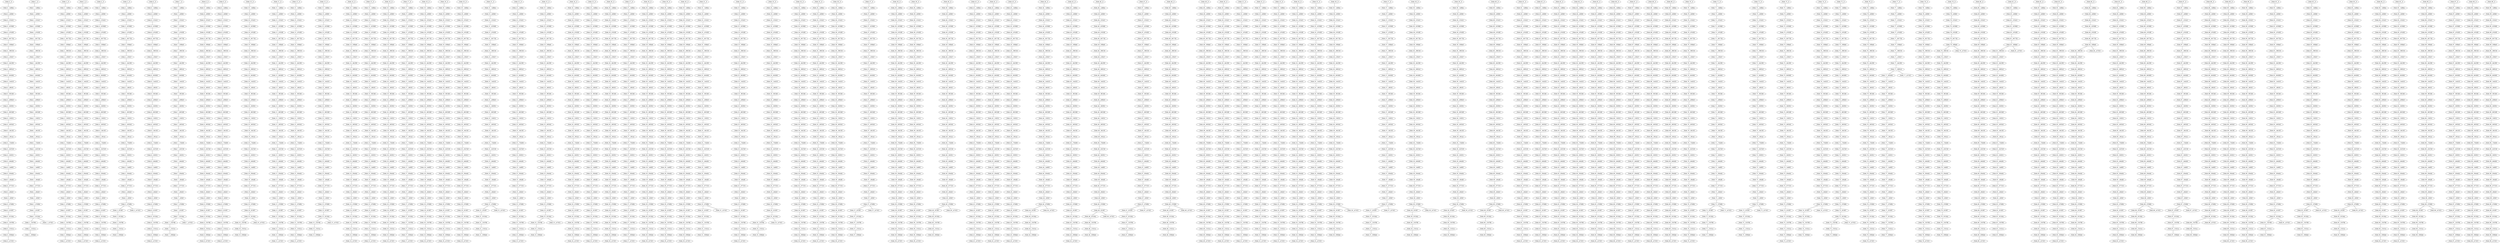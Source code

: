 // Block Chain
graph {
	_Node_0__0
	_Node_0__1a8bba
	_Node_0__e40bfc
	_Node_0__523a2c
	_Node_0__d239d6
	_Node_0__b7b28f
	_Node_0__84773b
	_Node_0__83fbe8
	_Node_0__396156
	_Node_0__c28cd7
	_Node_0__d4c306
	_Node_0__0895cd
	_Node_0__6b3b84
	_Node_0__1ecb19
	_Node_0__4f0c91
	_Node_0__f822d0
	_Node_0__e09b43
	_Node_0__36393c
	_Node_0__8633d8
	_Node_0__15832c
	_Node_0__4920c6
	_Node_0__44c10f
	_Node_0__c9ccac
	_Node_0__72da0d
	_Node_0__d1d7a9
	_Node_0__56581c
	_Node_0__beba6e
	_Node_0__5a66f3
	_Node_0__83ee4e
	_Node_0__a0eafd
	_Node_0__077225
	_Node_0__e6afa2
	_Node_0__cfc9cf
	_Node_0__470d9e
	_Node_0__615f07
	_Node_0__811b4a
	_Node_0__224798
	_Node_0__2141ca
	_Node_0__838dab
	_Node_0__e27d21
	_Node_0__0 -- _Node_0__1a8bba
	_Node_0__1a8bba -- _Node_0__e40bfc
	_Node_0__e40bfc -- _Node_0__523a2c
	_Node_0__523a2c -- _Node_0__d239d6
	_Node_0__d239d6 -- _Node_0__b7b28f
	_Node_0__b7b28f -- _Node_0__84773b
	_Node_0__84773b -- _Node_0__83fbe8
	_Node_0__83fbe8 -- _Node_0__396156
	_Node_0__396156 -- _Node_0__c28cd7
	_Node_0__c28cd7 -- _Node_0__d4c306
	_Node_0__d4c306 -- _Node_0__0895cd
	_Node_0__0895cd -- _Node_0__6b3b84
	_Node_0__6b3b84 -- _Node_0__1ecb19
	_Node_0__1ecb19 -- _Node_0__4f0c91
	_Node_0__4f0c91 -- _Node_0__f822d0
	_Node_0__f822d0 -- _Node_0__e09b43
	_Node_0__e09b43 -- _Node_0__36393c
	_Node_0__36393c -- _Node_0__8633d8
	_Node_0__8633d8 -- _Node_0__15832c
	_Node_0__15832c -- _Node_0__4920c6
	_Node_0__4920c6 -- _Node_0__44c10f
	_Node_0__44c10f -- _Node_0__c9ccac
	_Node_0__c9ccac -- _Node_0__72da0d
	_Node_0__72da0d -- _Node_0__d1d7a9
	_Node_0__d1d7a9 -- _Node_0__56581c
	_Node_0__56581c -- _Node_0__beba6e
	_Node_0__beba6e -- _Node_0__5a66f3
	_Node_0__5a66f3 -- _Node_0__83ee4e
	_Node_0__83ee4e -- _Node_0__a0eafd
	_Node_0__a0eafd -- _Node_0__077225
	_Node_0__077225 -- _Node_0__e6afa2
	_Node_0__e6afa2 -- _Node_0__cfc9cf
	_Node_0__cfc9cf -- _Node_0__470d9e
	_Node_0__470d9e -- _Node_0__615f07
	_Node_0__615f07 -- _Node_0__811b4a
	_Node_0__811b4a -- _Node_0__224798
	_Node_0__224798 -- _Node_0__2141ca
	_Node_0__2141ca -- _Node_0__838dab
	_Node_0__838dab -- _Node_0__e27d21
	_Node_1__0
	_Node_1__1a8bba
	_Node_1__e40bfc
	_Node_1__523a2c
	_Node_1__d239d6
	_Node_1__b7b28f
	_Node_1__84773b
	_Node_1__83fbe8
	_Node_1__396156
	_Node_1__c28cd7
	_Node_1__d4c306
	_Node_1__0895cd
	_Node_1__6b3b84
	_Node_1__1ecb19
	_Node_1__4f0c91
	_Node_1__f822d0
	_Node_1__e09b43
	_Node_1__36393c
	_Node_1__8633d8
	_Node_1__15832c
	_Node_1__4920c6
	_Node_1__44c10f
	_Node_1__c9ccac
	_Node_1__72da0d
	_Node_1__d1d7a9
	_Node_1__56581c
	_Node_1__beba6e
	_Node_1__5a66f3
	_Node_1__83ee4e
	_Node_1__a0eafd
	_Node_1__077225
	_Node_1__e6afa2
	_Node_1__cfc9cf
	_Node_1__470d9e
	_Node_1__615f07
	_Node_1__811b4a
	_Node_1__224798
	_Node_1__2141ca
	_Node_1__838dab
	_Node_1__e27d21
	_Node_1__0 -- _Node_1__1a8bba
	_Node_1__1a8bba -- _Node_1__e40bfc
	_Node_1__e40bfc -- _Node_1__523a2c
	_Node_1__523a2c -- _Node_1__d239d6
	_Node_1__d239d6 -- _Node_1__b7b28f
	_Node_1__b7b28f -- _Node_1__84773b
	_Node_1__84773b -- _Node_1__83fbe8
	_Node_1__83fbe8 -- _Node_1__396156
	_Node_1__396156 -- _Node_1__c28cd7
	_Node_1__c28cd7 -- _Node_1__d4c306
	_Node_1__d4c306 -- _Node_1__0895cd
	_Node_1__0895cd -- _Node_1__6b3b84
	_Node_1__6b3b84 -- _Node_1__1ecb19
	_Node_1__1ecb19 -- _Node_1__4f0c91
	_Node_1__4f0c91 -- _Node_1__f822d0
	_Node_1__f822d0 -- _Node_1__e09b43
	_Node_1__e09b43 -- _Node_1__36393c
	_Node_1__36393c -- _Node_1__8633d8
	_Node_1__8633d8 -- _Node_1__15832c
	_Node_1__15832c -- _Node_1__4920c6
	_Node_1__4920c6 -- _Node_1__44c10f
	_Node_1__44c10f -- _Node_1__c9ccac
	_Node_1__c9ccac -- _Node_1__72da0d
	_Node_1__72da0d -- _Node_1__d1d7a9
	_Node_1__d1d7a9 -- _Node_1__56581c
	_Node_1__56581c -- _Node_1__beba6e
	_Node_1__beba6e -- _Node_1__5a66f3
	_Node_1__5a66f3 -- _Node_1__83ee4e
	_Node_1__83ee4e -- _Node_1__a0eafd
	_Node_1__a0eafd -- _Node_1__077225
	_Node_1__077225 -- _Node_1__e6afa2
	_Node_1__e6afa2 -- _Node_1__cfc9cf
	_Node_1__cfc9cf -- _Node_1__470d9e
	_Node_1__470d9e -- _Node_1__615f07
	_Node_1__615f07 -- _Node_1__811b4a
	_Node_1__811b4a -- _Node_1__e27d21
	_Node_1__811b4a -- _Node_1__224798
	_Node_1__224798 -- _Node_1__2141ca
	_Node_1__2141ca -- _Node_1__838dab
	_Node_2__0
	_Node_2__1a8bba
	_Node_2__e40bfc
	_Node_2__523a2c
	_Node_2__d239d6
	_Node_2__b7b28f
	_Node_2__84773b
	_Node_2__83fbe8
	_Node_2__396156
	_Node_2__c28cd7
	_Node_2__d4c306
	_Node_2__0895cd
	_Node_2__6b3b84
	_Node_2__1ecb19
	_Node_2__4f0c91
	_Node_2__f822d0
	_Node_2__e09b43
	_Node_2__36393c
	_Node_2__8633d8
	_Node_2__15832c
	_Node_2__4920c6
	_Node_2__44c10f
	_Node_2__c9ccac
	_Node_2__72da0d
	_Node_2__d1d7a9
	_Node_2__56581c
	_Node_2__beba6e
	_Node_2__5a66f3
	_Node_2__83ee4e
	_Node_2__a0eafd
	_Node_2__077225
	_Node_2__e6afa2
	_Node_2__cfc9cf
	_Node_2__470d9e
	_Node_2__615f07
	_Node_2__811b4a
	_Node_2__224798
	_Node_2__2141ca
	_Node_2__838dab
	_Node_2__e27d21
	_Node_2__0 -- _Node_2__1a8bba
	_Node_2__1a8bba -- _Node_2__e40bfc
	_Node_2__e40bfc -- _Node_2__523a2c
	_Node_2__523a2c -- _Node_2__d239d6
	_Node_2__d239d6 -- _Node_2__b7b28f
	_Node_2__b7b28f -- _Node_2__84773b
	_Node_2__84773b -- _Node_2__83fbe8
	_Node_2__83fbe8 -- _Node_2__396156
	_Node_2__396156 -- _Node_2__c28cd7
	_Node_2__c28cd7 -- _Node_2__d4c306
	_Node_2__d4c306 -- _Node_2__0895cd
	_Node_2__0895cd -- _Node_2__6b3b84
	_Node_2__6b3b84 -- _Node_2__1ecb19
	_Node_2__1ecb19 -- _Node_2__4f0c91
	_Node_2__4f0c91 -- _Node_2__f822d0
	_Node_2__f822d0 -- _Node_2__e09b43
	_Node_2__e09b43 -- _Node_2__36393c
	_Node_2__36393c -- _Node_2__8633d8
	_Node_2__8633d8 -- _Node_2__15832c
	_Node_2__15832c -- _Node_2__4920c6
	_Node_2__4920c6 -- _Node_2__44c10f
	_Node_2__44c10f -- _Node_2__c9ccac
	_Node_2__c9ccac -- _Node_2__72da0d
	_Node_2__72da0d -- _Node_2__d1d7a9
	_Node_2__d1d7a9 -- _Node_2__56581c
	_Node_2__56581c -- _Node_2__beba6e
	_Node_2__beba6e -- _Node_2__5a66f3
	_Node_2__5a66f3 -- _Node_2__83ee4e
	_Node_2__83ee4e -- _Node_2__a0eafd
	_Node_2__a0eafd -- _Node_2__077225
	_Node_2__077225 -- _Node_2__e6afa2
	_Node_2__e6afa2 -- _Node_2__cfc9cf
	_Node_2__cfc9cf -- _Node_2__470d9e
	_Node_2__470d9e -- _Node_2__615f07
	_Node_2__615f07 -- _Node_2__811b4a
	_Node_2__811b4a -- _Node_2__224798
	_Node_2__224798 -- _Node_2__2141ca
	_Node_2__2141ca -- _Node_2__838dab
	_Node_2__838dab -- _Node_2__e27d21
	_Node_3__0
	_Node_3__1a8bba
	_Node_3__e40bfc
	_Node_3__523a2c
	_Node_3__d239d6
	_Node_3__b7b28f
	_Node_3__84773b
	_Node_3__83fbe8
	_Node_3__396156
	_Node_3__c28cd7
	_Node_3__d4c306
	_Node_3__0895cd
	_Node_3__6b3b84
	_Node_3__1ecb19
	_Node_3__4f0c91
	_Node_3__f822d0
	_Node_3__e09b43
	_Node_3__36393c
	_Node_3__8633d8
	_Node_3__15832c
	_Node_3__4920c6
	_Node_3__44c10f
	_Node_3__c9ccac
	_Node_3__72da0d
	_Node_3__d1d7a9
	_Node_3__56581c
	_Node_3__beba6e
	_Node_3__5a66f3
	_Node_3__83ee4e
	_Node_3__a0eafd
	_Node_3__077225
	_Node_3__e6afa2
	_Node_3__cfc9cf
	_Node_3__470d9e
	_Node_3__615f07
	_Node_3__811b4a
	_Node_3__224798
	_Node_3__2141ca
	_Node_3__838dab
	_Node_3__e27d21
	_Node_3__0 -- _Node_3__1a8bba
	_Node_3__1a8bba -- _Node_3__e40bfc
	_Node_3__e40bfc -- _Node_3__523a2c
	_Node_3__523a2c -- _Node_3__d239d6
	_Node_3__d239d6 -- _Node_3__b7b28f
	_Node_3__b7b28f -- _Node_3__84773b
	_Node_3__84773b -- _Node_3__83fbe8
	_Node_3__83fbe8 -- _Node_3__396156
	_Node_3__396156 -- _Node_3__c28cd7
	_Node_3__c28cd7 -- _Node_3__d4c306
	_Node_3__d4c306 -- _Node_3__0895cd
	_Node_3__0895cd -- _Node_3__6b3b84
	_Node_3__6b3b84 -- _Node_3__1ecb19
	_Node_3__1ecb19 -- _Node_3__4f0c91
	_Node_3__4f0c91 -- _Node_3__f822d0
	_Node_3__f822d0 -- _Node_3__e09b43
	_Node_3__e09b43 -- _Node_3__36393c
	_Node_3__36393c -- _Node_3__8633d8
	_Node_3__8633d8 -- _Node_3__15832c
	_Node_3__15832c -- _Node_3__4920c6
	_Node_3__4920c6 -- _Node_3__44c10f
	_Node_3__44c10f -- _Node_3__c9ccac
	_Node_3__c9ccac -- _Node_3__72da0d
	_Node_3__72da0d -- _Node_3__d1d7a9
	_Node_3__d1d7a9 -- _Node_3__56581c
	_Node_3__56581c -- _Node_3__beba6e
	_Node_3__beba6e -- _Node_3__5a66f3
	_Node_3__5a66f3 -- _Node_3__83ee4e
	_Node_3__83ee4e -- _Node_3__a0eafd
	_Node_3__a0eafd -- _Node_3__077225
	_Node_3__077225 -- _Node_3__e6afa2
	_Node_3__e6afa2 -- _Node_3__cfc9cf
	_Node_3__cfc9cf -- _Node_3__470d9e
	_Node_3__470d9e -- _Node_3__615f07
	_Node_3__615f07 -- _Node_3__811b4a
	_Node_3__811b4a -- _Node_3__224798
	_Node_3__224798 -- _Node_3__2141ca
	_Node_3__2141ca -- _Node_3__838dab
	_Node_3__838dab -- _Node_3__e27d21
	_Node_4__0
	_Node_4__1a8bba
	_Node_4__e40bfc
	_Node_4__523a2c
	_Node_4__d239d6
	_Node_4__b7b28f
	_Node_4__84773b
	_Node_4__83fbe8
	_Node_4__396156
	_Node_4__c28cd7
	_Node_4__d4c306
	_Node_4__0895cd
	_Node_4__6b3b84
	_Node_4__1ecb19
	_Node_4__4f0c91
	_Node_4__f822d0
	_Node_4__e09b43
	_Node_4__36393c
	_Node_4__8633d8
	_Node_4__15832c
	_Node_4__4920c6
	_Node_4__44c10f
	_Node_4__c9ccac
	_Node_4__72da0d
	_Node_4__d1d7a9
	_Node_4__56581c
	_Node_4__beba6e
	_Node_4__5a66f3
	_Node_4__83ee4e
	_Node_4__a0eafd
	_Node_4__077225
	_Node_4__e6afa2
	_Node_4__cfc9cf
	_Node_4__470d9e
	_Node_4__615f07
	_Node_4__811b4a
	_Node_4__224798
	_Node_4__2141ca
	_Node_4__838dab
	_Node_4__e27d21
	_Node_4__0 -- _Node_4__1a8bba
	_Node_4__1a8bba -- _Node_4__e40bfc
	_Node_4__e40bfc -- _Node_4__523a2c
	_Node_4__523a2c -- _Node_4__d239d6
	_Node_4__d239d6 -- _Node_4__b7b28f
	_Node_4__b7b28f -- _Node_4__84773b
	_Node_4__84773b -- _Node_4__83fbe8
	_Node_4__83fbe8 -- _Node_4__396156
	_Node_4__396156 -- _Node_4__c28cd7
	_Node_4__c28cd7 -- _Node_4__d4c306
	_Node_4__d4c306 -- _Node_4__0895cd
	_Node_4__0895cd -- _Node_4__6b3b84
	_Node_4__6b3b84 -- _Node_4__1ecb19
	_Node_4__1ecb19 -- _Node_4__4f0c91
	_Node_4__4f0c91 -- _Node_4__f822d0
	_Node_4__f822d0 -- _Node_4__e09b43
	_Node_4__e09b43 -- _Node_4__36393c
	_Node_4__36393c -- _Node_4__8633d8
	_Node_4__8633d8 -- _Node_4__15832c
	_Node_4__15832c -- _Node_4__4920c6
	_Node_4__4920c6 -- _Node_4__44c10f
	_Node_4__44c10f -- _Node_4__c9ccac
	_Node_4__c9ccac -- _Node_4__72da0d
	_Node_4__72da0d -- _Node_4__d1d7a9
	_Node_4__d1d7a9 -- _Node_4__56581c
	_Node_4__56581c -- _Node_4__beba6e
	_Node_4__beba6e -- _Node_4__5a66f3
	_Node_4__5a66f3 -- _Node_4__83ee4e
	_Node_4__83ee4e -- _Node_4__a0eafd
	_Node_4__a0eafd -- _Node_4__077225
	_Node_4__077225 -- _Node_4__e6afa2
	_Node_4__e6afa2 -- _Node_4__cfc9cf
	_Node_4__cfc9cf -- _Node_4__470d9e
	_Node_4__470d9e -- _Node_4__615f07
	_Node_4__615f07 -- _Node_4__811b4a
	_Node_4__811b4a -- _Node_4__224798
	_Node_4__224798 -- _Node_4__2141ca
	_Node_4__2141ca -- _Node_4__838dab
	_Node_4__838dab -- _Node_4__e27d21
	_Node_5__0
	_Node_5__1a8bba
	_Node_5__e40bfc
	_Node_5__523a2c
	_Node_5__d239d6
	_Node_5__b7b28f
	_Node_5__84773b
	_Node_5__83fbe8
	_Node_5__396156
	_Node_5__c28cd7
	_Node_5__d4c306
	_Node_5__0895cd
	_Node_5__6b3b84
	_Node_5__1ecb19
	_Node_5__4f0c91
	_Node_5__f822d0
	_Node_5__e09b43
	_Node_5__36393c
	_Node_5__8633d8
	_Node_5__15832c
	_Node_5__4920c6
	_Node_5__44c10f
	_Node_5__c9ccac
	_Node_5__72da0d
	_Node_5__d1d7a9
	_Node_5__56581c
	_Node_5__beba6e
	_Node_5__5a66f3
	_Node_5__83ee4e
	_Node_5__a0eafd
	_Node_5__077225
	_Node_5__e6afa2
	_Node_5__cfc9cf
	_Node_5__470d9e
	_Node_5__615f07
	_Node_5__811b4a
	_Node_5__224798
	_Node_5__2141ca
	_Node_5__838dab
	_Node_5__e27d21
	_Node_5__0 -- _Node_5__1a8bba
	_Node_5__1a8bba -- _Node_5__e40bfc
	_Node_5__e40bfc -- _Node_5__523a2c
	_Node_5__523a2c -- _Node_5__d239d6
	_Node_5__d239d6 -- _Node_5__b7b28f
	_Node_5__b7b28f -- _Node_5__84773b
	_Node_5__84773b -- _Node_5__83fbe8
	_Node_5__83fbe8 -- _Node_5__396156
	_Node_5__396156 -- _Node_5__c28cd7
	_Node_5__c28cd7 -- _Node_5__d4c306
	_Node_5__d4c306 -- _Node_5__0895cd
	_Node_5__0895cd -- _Node_5__6b3b84
	_Node_5__6b3b84 -- _Node_5__1ecb19
	_Node_5__1ecb19 -- _Node_5__4f0c91
	_Node_5__4f0c91 -- _Node_5__f822d0
	_Node_5__f822d0 -- _Node_5__e09b43
	_Node_5__e09b43 -- _Node_5__36393c
	_Node_5__36393c -- _Node_5__8633d8
	_Node_5__8633d8 -- _Node_5__15832c
	_Node_5__15832c -- _Node_5__4920c6
	_Node_5__4920c6 -- _Node_5__44c10f
	_Node_5__44c10f -- _Node_5__c9ccac
	_Node_5__c9ccac -- _Node_5__72da0d
	_Node_5__72da0d -- _Node_5__d1d7a9
	_Node_5__d1d7a9 -- _Node_5__56581c
	_Node_5__56581c -- _Node_5__beba6e
	_Node_5__beba6e -- _Node_5__5a66f3
	_Node_5__5a66f3 -- _Node_5__83ee4e
	_Node_5__83ee4e -- _Node_5__a0eafd
	_Node_5__a0eafd -- _Node_5__077225
	_Node_5__077225 -- _Node_5__e6afa2
	_Node_5__e6afa2 -- _Node_5__cfc9cf
	_Node_5__cfc9cf -- _Node_5__470d9e
	_Node_5__470d9e -- _Node_5__e27d21
	_Node_5__470d9e -- _Node_5__615f07
	_Node_5__615f07 -- _Node_5__811b4a
	_Node_5__811b4a -- _Node_5__224798
	_Node_5__224798 -- _Node_5__2141ca
	_Node_5__2141ca -- _Node_5__838dab
	_Node_6__0
	_Node_6__1a8bba
	_Node_6__e40bfc
	_Node_6__523a2c
	_Node_6__d239d6
	_Node_6__b7b28f
	_Node_6__84773b
	_Node_6__83fbe8
	_Node_6__396156
	_Node_6__c28cd7
	_Node_6__d4c306
	_Node_6__0895cd
	_Node_6__6b3b84
	_Node_6__1ecb19
	_Node_6__4f0c91
	_Node_6__f822d0
	_Node_6__e09b43
	_Node_6__36393c
	_Node_6__8633d8
	_Node_6__15832c
	_Node_6__4920c6
	_Node_6__44c10f
	_Node_6__c9ccac
	_Node_6__72da0d
	_Node_6__d1d7a9
	_Node_6__56581c
	_Node_6__beba6e
	_Node_6__5a66f3
	_Node_6__83ee4e
	_Node_6__a0eafd
	_Node_6__077225
	_Node_6__e6afa2
	_Node_6__cfc9cf
	_Node_6__470d9e
	_Node_6__615f07
	_Node_6__811b4a
	_Node_6__224798
	_Node_6__2141ca
	_Node_6__838dab
	_Node_6__e27d21
	_Node_6__0 -- _Node_6__1a8bba
	_Node_6__1a8bba -- _Node_6__e40bfc
	_Node_6__e40bfc -- _Node_6__523a2c
	_Node_6__523a2c -- _Node_6__d239d6
	_Node_6__d239d6 -- _Node_6__b7b28f
	_Node_6__b7b28f -- _Node_6__84773b
	_Node_6__84773b -- _Node_6__83fbe8
	_Node_6__83fbe8 -- _Node_6__396156
	_Node_6__396156 -- _Node_6__c28cd7
	_Node_6__c28cd7 -- _Node_6__d4c306
	_Node_6__d4c306 -- _Node_6__0895cd
	_Node_6__0895cd -- _Node_6__6b3b84
	_Node_6__6b3b84 -- _Node_6__1ecb19
	_Node_6__1ecb19 -- _Node_6__4f0c91
	_Node_6__4f0c91 -- _Node_6__f822d0
	_Node_6__f822d0 -- _Node_6__e09b43
	_Node_6__e09b43 -- _Node_6__36393c
	_Node_6__36393c -- _Node_6__8633d8
	_Node_6__8633d8 -- _Node_6__15832c
	_Node_6__15832c -- _Node_6__4920c6
	_Node_6__4920c6 -- _Node_6__44c10f
	_Node_6__44c10f -- _Node_6__c9ccac
	_Node_6__c9ccac -- _Node_6__72da0d
	_Node_6__72da0d -- _Node_6__d1d7a9
	_Node_6__d1d7a9 -- _Node_6__56581c
	_Node_6__56581c -- _Node_6__beba6e
	_Node_6__beba6e -- _Node_6__5a66f3
	_Node_6__5a66f3 -- _Node_6__83ee4e
	_Node_6__83ee4e -- _Node_6__a0eafd
	_Node_6__a0eafd -- _Node_6__077225
	_Node_6__077225 -- _Node_6__e6afa2
	_Node_6__e6afa2 -- _Node_6__cfc9cf
	_Node_6__cfc9cf -- _Node_6__470d9e
	_Node_6__470d9e -- _Node_6__615f07
	_Node_6__615f07 -- _Node_6__811b4a
	_Node_6__811b4a -- _Node_6__224798
	_Node_6__224798 -- _Node_6__2141ca
	_Node_6__2141ca -- _Node_6__838dab
	_Node_6__838dab -- _Node_6__e27d21
	_Node_7__0
	_Node_7__1a8bba
	_Node_7__e40bfc
	_Node_7__523a2c
	_Node_7__d239d6
	_Node_7__b7b28f
	_Node_7__84773b
	_Node_7__83fbe8
	_Node_7__396156
	_Node_7__c28cd7
	_Node_7__d4c306
	_Node_7__0895cd
	_Node_7__6b3b84
	_Node_7__1ecb19
	_Node_7__4f0c91
	_Node_7__f822d0
	_Node_7__e09b43
	_Node_7__36393c
	_Node_7__8633d8
	_Node_7__15832c
	_Node_7__4920c6
	_Node_7__44c10f
	_Node_7__c9ccac
	_Node_7__72da0d
	_Node_7__d1d7a9
	_Node_7__56581c
	_Node_7__beba6e
	_Node_7__5a66f3
	_Node_7__83ee4e
	_Node_7__a0eafd
	_Node_7__077225
	_Node_7__e6afa2
	_Node_7__cfc9cf
	_Node_7__470d9e
	_Node_7__615f07
	_Node_7__811b4a
	_Node_7__224798
	_Node_7__2141ca
	_Node_7__838dab
	_Node_7__e27d21
	_Node_7__0 -- _Node_7__1a8bba
	_Node_7__1a8bba -- _Node_7__e40bfc
	_Node_7__e40bfc -- _Node_7__523a2c
	_Node_7__523a2c -- _Node_7__d239d6
	_Node_7__d239d6 -- _Node_7__b7b28f
	_Node_7__b7b28f -- _Node_7__84773b
	_Node_7__84773b -- _Node_7__83fbe8
	_Node_7__83fbe8 -- _Node_7__396156
	_Node_7__396156 -- _Node_7__c28cd7
	_Node_7__c28cd7 -- _Node_7__d4c306
	_Node_7__d4c306 -- _Node_7__0895cd
	_Node_7__0895cd -- _Node_7__6b3b84
	_Node_7__6b3b84 -- _Node_7__1ecb19
	_Node_7__1ecb19 -- _Node_7__4f0c91
	_Node_7__4f0c91 -- _Node_7__f822d0
	_Node_7__f822d0 -- _Node_7__e09b43
	_Node_7__e09b43 -- _Node_7__36393c
	_Node_7__36393c -- _Node_7__8633d8
	_Node_7__8633d8 -- _Node_7__15832c
	_Node_7__15832c -- _Node_7__4920c6
	_Node_7__4920c6 -- _Node_7__44c10f
	_Node_7__44c10f -- _Node_7__c9ccac
	_Node_7__c9ccac -- _Node_7__72da0d
	_Node_7__72da0d -- _Node_7__d1d7a9
	_Node_7__d1d7a9 -- _Node_7__56581c
	_Node_7__56581c -- _Node_7__beba6e
	_Node_7__beba6e -- _Node_7__5a66f3
	_Node_7__5a66f3 -- _Node_7__83ee4e
	_Node_7__83ee4e -- _Node_7__a0eafd
	_Node_7__a0eafd -- _Node_7__077225
	_Node_7__077225 -- _Node_7__e6afa2
	_Node_7__e6afa2 -- _Node_7__cfc9cf
	_Node_7__cfc9cf -- _Node_7__470d9e
	_Node_7__470d9e -- _Node_7__615f07
	_Node_7__615f07 -- _Node_7__811b4a
	_Node_7__811b4a -- _Node_7__e27d21
	_Node_7__811b4a -- _Node_7__224798
	_Node_7__224798 -- _Node_7__2141ca
	_Node_7__2141ca -- _Node_7__838dab
	_Node_8__0
	_Node_8__1a8bba
	_Node_8__e40bfc
	_Node_8__523a2c
	_Node_8__d239d6
	_Node_8__b7b28f
	_Node_8__84773b
	_Node_8__83fbe8
	_Node_8__396156
	_Node_8__c28cd7
	_Node_8__d4c306
	_Node_8__0895cd
	_Node_8__6b3b84
	_Node_8__1ecb19
	_Node_8__4f0c91
	_Node_8__f822d0
	_Node_8__e09b43
	_Node_8__36393c
	_Node_8__8633d8
	_Node_8__15832c
	_Node_8__4920c6
	_Node_8__44c10f
	_Node_8__c9ccac
	_Node_8__72da0d
	_Node_8__d1d7a9
	_Node_8__56581c
	_Node_8__beba6e
	_Node_8__5a66f3
	_Node_8__83ee4e
	_Node_8__a0eafd
	_Node_8__077225
	_Node_8__e6afa2
	_Node_8__cfc9cf
	_Node_8__470d9e
	_Node_8__615f07
	_Node_8__811b4a
	_Node_8__224798
	_Node_8__2141ca
	_Node_8__838dab
	_Node_8__e27d21
	_Node_8__0 -- _Node_8__1a8bba
	_Node_8__1a8bba -- _Node_8__e40bfc
	_Node_8__e40bfc -- _Node_8__523a2c
	_Node_8__523a2c -- _Node_8__d239d6
	_Node_8__d239d6 -- _Node_8__b7b28f
	_Node_8__b7b28f -- _Node_8__84773b
	_Node_8__84773b -- _Node_8__83fbe8
	_Node_8__83fbe8 -- _Node_8__396156
	_Node_8__396156 -- _Node_8__c28cd7
	_Node_8__c28cd7 -- _Node_8__d4c306
	_Node_8__d4c306 -- _Node_8__0895cd
	_Node_8__0895cd -- _Node_8__6b3b84
	_Node_8__6b3b84 -- _Node_8__1ecb19
	_Node_8__1ecb19 -- _Node_8__4f0c91
	_Node_8__4f0c91 -- _Node_8__f822d0
	_Node_8__f822d0 -- _Node_8__e09b43
	_Node_8__e09b43 -- _Node_8__36393c
	_Node_8__36393c -- _Node_8__8633d8
	_Node_8__8633d8 -- _Node_8__15832c
	_Node_8__15832c -- _Node_8__4920c6
	_Node_8__4920c6 -- _Node_8__44c10f
	_Node_8__44c10f -- _Node_8__c9ccac
	_Node_8__c9ccac -- _Node_8__72da0d
	_Node_8__72da0d -- _Node_8__d1d7a9
	_Node_8__d1d7a9 -- _Node_8__56581c
	_Node_8__56581c -- _Node_8__beba6e
	_Node_8__beba6e -- _Node_8__5a66f3
	_Node_8__5a66f3 -- _Node_8__83ee4e
	_Node_8__83ee4e -- _Node_8__a0eafd
	_Node_8__a0eafd -- _Node_8__077225
	_Node_8__077225 -- _Node_8__e6afa2
	_Node_8__e6afa2 -- _Node_8__cfc9cf
	_Node_8__cfc9cf -- _Node_8__470d9e
	_Node_8__470d9e -- _Node_8__615f07
	_Node_8__615f07 -- _Node_8__811b4a
	_Node_8__811b4a -- _Node_8__224798
	_Node_8__224798 -- _Node_8__2141ca
	_Node_8__2141ca -- _Node_8__838dab
	_Node_8__838dab -- _Node_8__e27d21
	_Node_9__0
	_Node_9__1a8bba
	_Node_9__e40bfc
	_Node_9__523a2c
	_Node_9__d239d6
	_Node_9__b7b28f
	_Node_9__84773b
	_Node_9__83fbe8
	_Node_9__396156
	_Node_9__c28cd7
	_Node_9__d4c306
	_Node_9__0895cd
	_Node_9__6b3b84
	_Node_9__1ecb19
	_Node_9__4f0c91
	_Node_9__f822d0
	_Node_9__e09b43
	_Node_9__36393c
	_Node_9__8633d8
	_Node_9__15832c
	_Node_9__4920c6
	_Node_9__44c10f
	_Node_9__c9ccac
	_Node_9__72da0d
	_Node_9__d1d7a9
	_Node_9__56581c
	_Node_9__beba6e
	_Node_9__5a66f3
	_Node_9__83ee4e
	_Node_9__a0eafd
	_Node_9__077225
	_Node_9__e6afa2
	_Node_9__cfc9cf
	_Node_9__470d9e
	_Node_9__615f07
	_Node_9__811b4a
	_Node_9__224798
	_Node_9__2141ca
	_Node_9__838dab
	_Node_9__e27d21
	_Node_9__0 -- _Node_9__1a8bba
	_Node_9__1a8bba -- _Node_9__e40bfc
	_Node_9__e40bfc -- _Node_9__523a2c
	_Node_9__523a2c -- _Node_9__d239d6
	_Node_9__d239d6 -- _Node_9__b7b28f
	_Node_9__b7b28f -- _Node_9__84773b
	_Node_9__84773b -- _Node_9__83fbe8
	_Node_9__83fbe8 -- _Node_9__396156
	_Node_9__396156 -- _Node_9__c28cd7
	_Node_9__c28cd7 -- _Node_9__d4c306
	_Node_9__d4c306 -- _Node_9__0895cd
	_Node_9__0895cd -- _Node_9__6b3b84
	_Node_9__6b3b84 -- _Node_9__1ecb19
	_Node_9__1ecb19 -- _Node_9__4f0c91
	_Node_9__4f0c91 -- _Node_9__f822d0
	_Node_9__f822d0 -- _Node_9__e09b43
	_Node_9__e09b43 -- _Node_9__36393c
	_Node_9__36393c -- _Node_9__8633d8
	_Node_9__8633d8 -- _Node_9__15832c
	_Node_9__15832c -- _Node_9__4920c6
	_Node_9__4920c6 -- _Node_9__44c10f
	_Node_9__44c10f -- _Node_9__c9ccac
	_Node_9__c9ccac -- _Node_9__72da0d
	_Node_9__72da0d -- _Node_9__d1d7a9
	_Node_9__d1d7a9 -- _Node_9__56581c
	_Node_9__56581c -- _Node_9__beba6e
	_Node_9__beba6e -- _Node_9__5a66f3
	_Node_9__5a66f3 -- _Node_9__83ee4e
	_Node_9__83ee4e -- _Node_9__a0eafd
	_Node_9__a0eafd -- _Node_9__077225
	_Node_9__077225 -- _Node_9__e6afa2
	_Node_9__e6afa2 -- _Node_9__cfc9cf
	_Node_9__cfc9cf -- _Node_9__470d9e
	_Node_9__470d9e -- _Node_9__615f07
	_Node_9__615f07 -- _Node_9__811b4a
	_Node_9__811b4a -- _Node_9__224798
	_Node_9__224798 -- _Node_9__2141ca
	_Node_9__2141ca -- _Node_9__838dab
	_Node_9__838dab -- _Node_9__e27d21
	_Node_10__0
	_Node_10__1a8bba
	_Node_10__e40bfc
	_Node_10__523a2c
	_Node_10__d239d6
	_Node_10__b7b28f
	_Node_10__84773b
	_Node_10__83fbe8
	_Node_10__396156
	_Node_10__c28cd7
	_Node_10__d4c306
	_Node_10__0895cd
	_Node_10__6b3b84
	_Node_10__1ecb19
	_Node_10__4f0c91
	_Node_10__f822d0
	_Node_10__e09b43
	_Node_10__36393c
	_Node_10__8633d8
	_Node_10__15832c
	_Node_10__4920c6
	_Node_10__44c10f
	_Node_10__c9ccac
	_Node_10__72da0d
	_Node_10__d1d7a9
	_Node_10__56581c
	_Node_10__beba6e
	_Node_10__5a66f3
	_Node_10__83ee4e
	_Node_10__a0eafd
	_Node_10__077225
	_Node_10__e6afa2
	_Node_10__cfc9cf
	_Node_10__470d9e
	_Node_10__615f07
	_Node_10__811b4a
	_Node_10__224798
	_Node_10__2141ca
	_Node_10__838dab
	_Node_10__e27d21
	_Node_10__0 -- _Node_10__1a8bba
	_Node_10__1a8bba -- _Node_10__e40bfc
	_Node_10__e40bfc -- _Node_10__523a2c
	_Node_10__523a2c -- _Node_10__d239d6
	_Node_10__d239d6 -- _Node_10__b7b28f
	_Node_10__b7b28f -- _Node_10__84773b
	_Node_10__84773b -- _Node_10__83fbe8
	_Node_10__83fbe8 -- _Node_10__396156
	_Node_10__396156 -- _Node_10__c28cd7
	_Node_10__c28cd7 -- _Node_10__d4c306
	_Node_10__d4c306 -- _Node_10__0895cd
	_Node_10__0895cd -- _Node_10__6b3b84
	_Node_10__6b3b84 -- _Node_10__1ecb19
	_Node_10__1ecb19 -- _Node_10__4f0c91
	_Node_10__4f0c91 -- _Node_10__f822d0
	_Node_10__f822d0 -- _Node_10__e09b43
	_Node_10__e09b43 -- _Node_10__36393c
	_Node_10__36393c -- _Node_10__8633d8
	_Node_10__8633d8 -- _Node_10__15832c
	_Node_10__15832c -- _Node_10__4920c6
	_Node_10__4920c6 -- _Node_10__44c10f
	_Node_10__44c10f -- _Node_10__c9ccac
	_Node_10__c9ccac -- _Node_10__72da0d
	_Node_10__72da0d -- _Node_10__d1d7a9
	_Node_10__d1d7a9 -- _Node_10__56581c
	_Node_10__56581c -- _Node_10__beba6e
	_Node_10__beba6e -- _Node_10__5a66f3
	_Node_10__5a66f3 -- _Node_10__83ee4e
	_Node_10__83ee4e -- _Node_10__a0eafd
	_Node_10__a0eafd -- _Node_10__077225
	_Node_10__077225 -- _Node_10__e6afa2
	_Node_10__e6afa2 -- _Node_10__cfc9cf
	_Node_10__cfc9cf -- _Node_10__470d9e
	_Node_10__470d9e -- _Node_10__615f07
	_Node_10__615f07 -- _Node_10__811b4a
	_Node_10__811b4a -- _Node_10__e27d21
	_Node_10__811b4a -- _Node_10__224798
	_Node_10__224798 -- _Node_10__2141ca
	_Node_10__2141ca -- _Node_10__838dab
	_Node_11__0
	_Node_11__1a8bba
	_Node_11__e40bfc
	_Node_11__523a2c
	_Node_11__d239d6
	_Node_11__b7b28f
	_Node_11__84773b
	_Node_11__83fbe8
	_Node_11__396156
	_Node_11__c28cd7
	_Node_11__d4c306
	_Node_11__0895cd
	_Node_11__6b3b84
	_Node_11__1ecb19
	_Node_11__4f0c91
	_Node_11__f822d0
	_Node_11__e09b43
	_Node_11__36393c
	_Node_11__8633d8
	_Node_11__15832c
	_Node_11__4920c6
	_Node_11__44c10f
	_Node_11__c9ccac
	_Node_11__72da0d
	_Node_11__d1d7a9
	_Node_11__56581c
	_Node_11__beba6e
	_Node_11__5a66f3
	_Node_11__83ee4e
	_Node_11__a0eafd
	_Node_11__077225
	_Node_11__e6afa2
	_Node_11__cfc9cf
	_Node_11__470d9e
	_Node_11__615f07
	_Node_11__811b4a
	_Node_11__224798
	_Node_11__2141ca
	_Node_11__838dab
	_Node_11__e27d21
	_Node_11__0 -- _Node_11__1a8bba
	_Node_11__1a8bba -- _Node_11__e40bfc
	_Node_11__e40bfc -- _Node_11__523a2c
	_Node_11__523a2c -- _Node_11__d239d6
	_Node_11__d239d6 -- _Node_11__b7b28f
	_Node_11__b7b28f -- _Node_11__84773b
	_Node_11__84773b -- _Node_11__83fbe8
	_Node_11__83fbe8 -- _Node_11__396156
	_Node_11__396156 -- _Node_11__c28cd7
	_Node_11__c28cd7 -- _Node_11__d4c306
	_Node_11__d4c306 -- _Node_11__0895cd
	_Node_11__0895cd -- _Node_11__6b3b84
	_Node_11__6b3b84 -- _Node_11__1ecb19
	_Node_11__1ecb19 -- _Node_11__4f0c91
	_Node_11__4f0c91 -- _Node_11__f822d0
	_Node_11__f822d0 -- _Node_11__e09b43
	_Node_11__e09b43 -- _Node_11__36393c
	_Node_11__36393c -- _Node_11__8633d8
	_Node_11__8633d8 -- _Node_11__15832c
	_Node_11__15832c -- _Node_11__4920c6
	_Node_11__4920c6 -- _Node_11__44c10f
	_Node_11__44c10f -- _Node_11__c9ccac
	_Node_11__c9ccac -- _Node_11__72da0d
	_Node_11__72da0d -- _Node_11__d1d7a9
	_Node_11__d1d7a9 -- _Node_11__56581c
	_Node_11__56581c -- _Node_11__beba6e
	_Node_11__beba6e -- _Node_11__5a66f3
	_Node_11__5a66f3 -- _Node_11__83ee4e
	_Node_11__83ee4e -- _Node_11__a0eafd
	_Node_11__a0eafd -- _Node_11__077225
	_Node_11__077225 -- _Node_11__e6afa2
	_Node_11__e6afa2 -- _Node_11__cfc9cf
	_Node_11__cfc9cf -- _Node_11__470d9e
	_Node_11__470d9e -- _Node_11__615f07
	_Node_11__615f07 -- _Node_11__811b4a
	_Node_11__811b4a -- _Node_11__224798
	_Node_11__224798 -- _Node_11__2141ca
	_Node_11__2141ca -- _Node_11__838dab
	_Node_11__838dab -- _Node_11__e27d21
	_Node_12__0
	_Node_12__1a8bba
	_Node_12__e40bfc
	_Node_12__523a2c
	_Node_12__d239d6
	_Node_12__b7b28f
	_Node_12__84773b
	_Node_12__83fbe8
	_Node_12__396156
	_Node_12__c28cd7
	_Node_12__d4c306
	_Node_12__0895cd
	_Node_12__6b3b84
	_Node_12__1ecb19
	_Node_12__4f0c91
	_Node_12__f822d0
	_Node_12__e09b43
	_Node_12__36393c
	_Node_12__8633d8
	_Node_12__15832c
	_Node_12__4920c6
	_Node_12__44c10f
	_Node_12__c9ccac
	_Node_12__72da0d
	_Node_12__d1d7a9
	_Node_12__56581c
	_Node_12__beba6e
	_Node_12__5a66f3
	_Node_12__83ee4e
	_Node_12__a0eafd
	_Node_12__077225
	_Node_12__e6afa2
	_Node_12__cfc9cf
	_Node_12__470d9e
	_Node_12__615f07
	_Node_12__811b4a
	_Node_12__224798
	_Node_12__2141ca
	_Node_12__838dab
	_Node_12__e27d21
	_Node_12__0 -- _Node_12__1a8bba
	_Node_12__1a8bba -- _Node_12__e40bfc
	_Node_12__e40bfc -- _Node_12__523a2c
	_Node_12__523a2c -- _Node_12__d239d6
	_Node_12__d239d6 -- _Node_12__b7b28f
	_Node_12__b7b28f -- _Node_12__84773b
	_Node_12__84773b -- _Node_12__83fbe8
	_Node_12__83fbe8 -- _Node_12__396156
	_Node_12__396156 -- _Node_12__c28cd7
	_Node_12__c28cd7 -- _Node_12__d4c306
	_Node_12__d4c306 -- _Node_12__0895cd
	_Node_12__0895cd -- _Node_12__6b3b84
	_Node_12__6b3b84 -- _Node_12__1ecb19
	_Node_12__1ecb19 -- _Node_12__4f0c91
	_Node_12__4f0c91 -- _Node_12__f822d0
	_Node_12__f822d0 -- _Node_12__e09b43
	_Node_12__e09b43 -- _Node_12__36393c
	_Node_12__36393c -- _Node_12__8633d8
	_Node_12__8633d8 -- _Node_12__15832c
	_Node_12__15832c -- _Node_12__4920c6
	_Node_12__4920c6 -- _Node_12__44c10f
	_Node_12__44c10f -- _Node_12__c9ccac
	_Node_12__c9ccac -- _Node_12__72da0d
	_Node_12__72da0d -- _Node_12__d1d7a9
	_Node_12__d1d7a9 -- _Node_12__56581c
	_Node_12__56581c -- _Node_12__beba6e
	_Node_12__beba6e -- _Node_12__5a66f3
	_Node_12__5a66f3 -- _Node_12__83ee4e
	_Node_12__83ee4e -- _Node_12__a0eafd
	_Node_12__a0eafd -- _Node_12__077225
	_Node_12__077225 -- _Node_12__e6afa2
	_Node_12__e6afa2 -- _Node_12__cfc9cf
	_Node_12__cfc9cf -- _Node_12__470d9e
	_Node_12__470d9e -- _Node_12__615f07
	_Node_12__615f07 -- _Node_12__811b4a
	_Node_12__811b4a -- _Node_12__224798
	_Node_12__224798 -- _Node_12__2141ca
	_Node_12__2141ca -- _Node_12__838dab
	_Node_12__838dab -- _Node_12__e27d21
	_Node_13__0
	_Node_13__1a8bba
	_Node_13__e40bfc
	_Node_13__523a2c
	_Node_13__d239d6
	_Node_13__b7b28f
	_Node_13__84773b
	_Node_13__83fbe8
	_Node_13__396156
	_Node_13__c28cd7
	_Node_13__d4c306
	_Node_13__0895cd
	_Node_13__6b3b84
	_Node_13__1ecb19
	_Node_13__4f0c91
	_Node_13__f822d0
	_Node_13__e09b43
	_Node_13__36393c
	_Node_13__8633d8
	_Node_13__15832c
	_Node_13__4920c6
	_Node_13__44c10f
	_Node_13__c9ccac
	_Node_13__72da0d
	_Node_13__d1d7a9
	_Node_13__56581c
	_Node_13__beba6e
	_Node_13__5a66f3
	_Node_13__83ee4e
	_Node_13__a0eafd
	_Node_13__077225
	_Node_13__e6afa2
	_Node_13__cfc9cf
	_Node_13__470d9e
	_Node_13__615f07
	_Node_13__811b4a
	_Node_13__224798
	_Node_13__2141ca
	_Node_13__838dab
	_Node_13__e27d21
	_Node_13__0 -- _Node_13__1a8bba
	_Node_13__1a8bba -- _Node_13__e40bfc
	_Node_13__e40bfc -- _Node_13__523a2c
	_Node_13__523a2c -- _Node_13__d239d6
	_Node_13__d239d6 -- _Node_13__b7b28f
	_Node_13__b7b28f -- _Node_13__84773b
	_Node_13__84773b -- _Node_13__83fbe8
	_Node_13__83fbe8 -- _Node_13__396156
	_Node_13__396156 -- _Node_13__c28cd7
	_Node_13__c28cd7 -- _Node_13__d4c306
	_Node_13__d4c306 -- _Node_13__0895cd
	_Node_13__0895cd -- _Node_13__6b3b84
	_Node_13__6b3b84 -- _Node_13__1ecb19
	_Node_13__1ecb19 -- _Node_13__4f0c91
	_Node_13__4f0c91 -- _Node_13__f822d0
	_Node_13__f822d0 -- _Node_13__e09b43
	_Node_13__e09b43 -- _Node_13__36393c
	_Node_13__36393c -- _Node_13__8633d8
	_Node_13__8633d8 -- _Node_13__15832c
	_Node_13__15832c -- _Node_13__4920c6
	_Node_13__4920c6 -- _Node_13__44c10f
	_Node_13__44c10f -- _Node_13__c9ccac
	_Node_13__c9ccac -- _Node_13__72da0d
	_Node_13__72da0d -- _Node_13__d1d7a9
	_Node_13__d1d7a9 -- _Node_13__56581c
	_Node_13__56581c -- _Node_13__beba6e
	_Node_13__beba6e -- _Node_13__5a66f3
	_Node_13__5a66f3 -- _Node_13__83ee4e
	_Node_13__83ee4e -- _Node_13__a0eafd
	_Node_13__a0eafd -- _Node_13__077225
	_Node_13__077225 -- _Node_13__e6afa2
	_Node_13__e6afa2 -- _Node_13__cfc9cf
	_Node_13__cfc9cf -- _Node_13__470d9e
	_Node_13__470d9e -- _Node_13__615f07
	_Node_13__615f07 -- _Node_13__811b4a
	_Node_13__811b4a -- _Node_13__e27d21
	_Node_13__811b4a -- _Node_13__224798
	_Node_13__224798 -- _Node_13__2141ca
	_Node_13__2141ca -- _Node_13__838dab
	_Node_14__0
	_Node_14__1a8bba
	_Node_14__e40bfc
	_Node_14__523a2c
	_Node_14__d239d6
	_Node_14__b7b28f
	_Node_14__84773b
	_Node_14__83fbe8
	_Node_14__396156
	_Node_14__c28cd7
	_Node_14__d4c306
	_Node_14__0895cd
	_Node_14__6b3b84
	_Node_14__1ecb19
	_Node_14__4f0c91
	_Node_14__f822d0
	_Node_14__e09b43
	_Node_14__36393c
	_Node_14__8633d8
	_Node_14__15832c
	_Node_14__4920c6
	_Node_14__44c10f
	_Node_14__c9ccac
	_Node_14__72da0d
	_Node_14__d1d7a9
	_Node_14__56581c
	_Node_14__beba6e
	_Node_14__5a66f3
	_Node_14__83ee4e
	_Node_14__a0eafd
	_Node_14__077225
	_Node_14__e6afa2
	_Node_14__cfc9cf
	_Node_14__470d9e
	_Node_14__615f07
	_Node_14__811b4a
	_Node_14__224798
	_Node_14__2141ca
	_Node_14__838dab
	_Node_14__e27d21
	_Node_14__0 -- _Node_14__1a8bba
	_Node_14__1a8bba -- _Node_14__e40bfc
	_Node_14__e40bfc -- _Node_14__523a2c
	_Node_14__523a2c -- _Node_14__d239d6
	_Node_14__d239d6 -- _Node_14__b7b28f
	_Node_14__b7b28f -- _Node_14__84773b
	_Node_14__84773b -- _Node_14__83fbe8
	_Node_14__83fbe8 -- _Node_14__396156
	_Node_14__396156 -- _Node_14__c28cd7
	_Node_14__c28cd7 -- _Node_14__d4c306
	_Node_14__d4c306 -- _Node_14__0895cd
	_Node_14__0895cd -- _Node_14__6b3b84
	_Node_14__6b3b84 -- _Node_14__1ecb19
	_Node_14__1ecb19 -- _Node_14__4f0c91
	_Node_14__4f0c91 -- _Node_14__f822d0
	_Node_14__f822d0 -- _Node_14__e09b43
	_Node_14__e09b43 -- _Node_14__36393c
	_Node_14__36393c -- _Node_14__8633d8
	_Node_14__8633d8 -- _Node_14__15832c
	_Node_14__15832c -- _Node_14__4920c6
	_Node_14__4920c6 -- _Node_14__44c10f
	_Node_14__44c10f -- _Node_14__c9ccac
	_Node_14__c9ccac -- _Node_14__72da0d
	_Node_14__72da0d -- _Node_14__d1d7a9
	_Node_14__d1d7a9 -- _Node_14__56581c
	_Node_14__56581c -- _Node_14__beba6e
	_Node_14__beba6e -- _Node_14__5a66f3
	_Node_14__5a66f3 -- _Node_14__83ee4e
	_Node_14__83ee4e -- _Node_14__a0eafd
	_Node_14__a0eafd -- _Node_14__077225
	_Node_14__077225 -- _Node_14__e6afa2
	_Node_14__e6afa2 -- _Node_14__cfc9cf
	_Node_14__cfc9cf -- _Node_14__470d9e
	_Node_14__470d9e -- _Node_14__615f07
	_Node_14__615f07 -- _Node_14__811b4a
	_Node_14__811b4a -- _Node_14__224798
	_Node_14__224798 -- _Node_14__2141ca
	_Node_14__2141ca -- _Node_14__838dab
	_Node_14__838dab -- _Node_14__e27d21
	_Node_15__0
	_Node_15__1a8bba
	_Node_15__e40bfc
	_Node_15__523a2c
	_Node_15__d239d6
	_Node_15__b7b28f
	_Node_15__84773b
	_Node_15__83fbe8
	_Node_15__396156
	_Node_15__c28cd7
	_Node_15__d4c306
	_Node_15__0895cd
	_Node_15__6b3b84
	_Node_15__1ecb19
	_Node_15__4f0c91
	_Node_15__f822d0
	_Node_15__e09b43
	_Node_15__36393c
	_Node_15__8633d8
	_Node_15__15832c
	_Node_15__4920c6
	_Node_15__44c10f
	_Node_15__c9ccac
	_Node_15__72da0d
	_Node_15__d1d7a9
	_Node_15__56581c
	_Node_15__beba6e
	_Node_15__5a66f3
	_Node_15__83ee4e
	_Node_15__a0eafd
	_Node_15__077225
	_Node_15__e6afa2
	_Node_15__cfc9cf
	_Node_15__470d9e
	_Node_15__615f07
	_Node_15__811b4a
	_Node_15__224798
	_Node_15__2141ca
	_Node_15__838dab
	_Node_15__e27d21
	_Node_15__0 -- _Node_15__1a8bba
	_Node_15__1a8bba -- _Node_15__e40bfc
	_Node_15__e40bfc -- _Node_15__523a2c
	_Node_15__523a2c -- _Node_15__d239d6
	_Node_15__d239d6 -- _Node_15__b7b28f
	_Node_15__b7b28f -- _Node_15__84773b
	_Node_15__84773b -- _Node_15__83fbe8
	_Node_15__83fbe8 -- _Node_15__396156
	_Node_15__396156 -- _Node_15__c28cd7
	_Node_15__c28cd7 -- _Node_15__d4c306
	_Node_15__d4c306 -- _Node_15__0895cd
	_Node_15__0895cd -- _Node_15__6b3b84
	_Node_15__6b3b84 -- _Node_15__1ecb19
	_Node_15__1ecb19 -- _Node_15__4f0c91
	_Node_15__4f0c91 -- _Node_15__f822d0
	_Node_15__f822d0 -- _Node_15__e09b43
	_Node_15__e09b43 -- _Node_15__36393c
	_Node_15__36393c -- _Node_15__8633d8
	_Node_15__8633d8 -- _Node_15__15832c
	_Node_15__15832c -- _Node_15__4920c6
	_Node_15__4920c6 -- _Node_15__44c10f
	_Node_15__44c10f -- _Node_15__c9ccac
	_Node_15__c9ccac -- _Node_15__72da0d
	_Node_15__72da0d -- _Node_15__d1d7a9
	_Node_15__d1d7a9 -- _Node_15__56581c
	_Node_15__56581c -- _Node_15__beba6e
	_Node_15__beba6e -- _Node_15__5a66f3
	_Node_15__5a66f3 -- _Node_15__83ee4e
	_Node_15__83ee4e -- _Node_15__a0eafd
	_Node_15__a0eafd -- _Node_15__077225
	_Node_15__077225 -- _Node_15__e6afa2
	_Node_15__e6afa2 -- _Node_15__cfc9cf
	_Node_15__cfc9cf -- _Node_15__470d9e
	_Node_15__470d9e -- _Node_15__615f07
	_Node_15__615f07 -- _Node_15__811b4a
	_Node_15__811b4a -- _Node_15__224798
	_Node_15__224798 -- _Node_15__2141ca
	_Node_15__2141ca -- _Node_15__838dab
	_Node_15__838dab -- _Node_15__e27d21
	_Node_16__0
	_Node_16__1a8bba
	_Node_16__e40bfc
	_Node_16__523a2c
	_Node_16__d239d6
	_Node_16__b7b28f
	_Node_16__84773b
	_Node_16__83fbe8
	_Node_16__396156
	_Node_16__c28cd7
	_Node_16__d4c306
	_Node_16__0895cd
	_Node_16__6b3b84
	_Node_16__1ecb19
	_Node_16__4f0c91
	_Node_16__f822d0
	_Node_16__e09b43
	_Node_16__36393c
	_Node_16__8633d8
	_Node_16__15832c
	_Node_16__4920c6
	_Node_16__44c10f
	_Node_16__c9ccac
	_Node_16__72da0d
	_Node_16__d1d7a9
	_Node_16__56581c
	_Node_16__beba6e
	_Node_16__5a66f3
	_Node_16__83ee4e
	_Node_16__a0eafd
	_Node_16__077225
	_Node_16__e6afa2
	_Node_16__cfc9cf
	_Node_16__470d9e
	_Node_16__615f07
	_Node_16__811b4a
	_Node_16__224798
	_Node_16__2141ca
	_Node_16__838dab
	_Node_16__e27d21
	_Node_16__0 -- _Node_16__1a8bba
	_Node_16__1a8bba -- _Node_16__e40bfc
	_Node_16__e40bfc -- _Node_16__523a2c
	_Node_16__523a2c -- _Node_16__d239d6
	_Node_16__d239d6 -- _Node_16__b7b28f
	_Node_16__b7b28f -- _Node_16__84773b
	_Node_16__84773b -- _Node_16__83fbe8
	_Node_16__83fbe8 -- _Node_16__396156
	_Node_16__396156 -- _Node_16__c28cd7
	_Node_16__c28cd7 -- _Node_16__d4c306
	_Node_16__d4c306 -- _Node_16__0895cd
	_Node_16__0895cd -- _Node_16__6b3b84
	_Node_16__6b3b84 -- _Node_16__1ecb19
	_Node_16__1ecb19 -- _Node_16__4f0c91
	_Node_16__4f0c91 -- _Node_16__f822d0
	_Node_16__f822d0 -- _Node_16__e09b43
	_Node_16__e09b43 -- _Node_16__36393c
	_Node_16__36393c -- _Node_16__8633d8
	_Node_16__8633d8 -- _Node_16__15832c
	_Node_16__15832c -- _Node_16__4920c6
	_Node_16__4920c6 -- _Node_16__44c10f
	_Node_16__44c10f -- _Node_16__c9ccac
	_Node_16__c9ccac -- _Node_16__72da0d
	_Node_16__72da0d -- _Node_16__d1d7a9
	_Node_16__d1d7a9 -- _Node_16__56581c
	_Node_16__56581c -- _Node_16__beba6e
	_Node_16__beba6e -- _Node_16__5a66f3
	_Node_16__5a66f3 -- _Node_16__83ee4e
	_Node_16__83ee4e -- _Node_16__a0eafd
	_Node_16__a0eafd -- _Node_16__077225
	_Node_16__077225 -- _Node_16__e6afa2
	_Node_16__e6afa2 -- _Node_16__cfc9cf
	_Node_16__cfc9cf -- _Node_16__470d9e
	_Node_16__470d9e -- _Node_16__615f07
	_Node_16__615f07 -- _Node_16__811b4a
	_Node_16__811b4a -- _Node_16__224798
	_Node_16__224798 -- _Node_16__2141ca
	_Node_16__2141ca -- _Node_16__838dab
	_Node_16__838dab -- _Node_16__e27d21
	_Node_17__0
	_Node_17__1a8bba
	_Node_17__e40bfc
	_Node_17__523a2c
	_Node_17__d239d6
	_Node_17__b7b28f
	_Node_17__84773b
	_Node_17__83fbe8
	_Node_17__396156
	_Node_17__c28cd7
	_Node_17__d4c306
	_Node_17__0895cd
	_Node_17__6b3b84
	_Node_17__1ecb19
	_Node_17__4f0c91
	_Node_17__f822d0
	_Node_17__e09b43
	_Node_17__36393c
	_Node_17__8633d8
	_Node_17__15832c
	_Node_17__4920c6
	_Node_17__44c10f
	_Node_17__c9ccac
	_Node_17__72da0d
	_Node_17__d1d7a9
	_Node_17__56581c
	_Node_17__beba6e
	_Node_17__5a66f3
	_Node_17__83ee4e
	_Node_17__a0eafd
	_Node_17__077225
	_Node_17__e6afa2
	_Node_17__cfc9cf
	_Node_17__470d9e
	_Node_17__615f07
	_Node_17__811b4a
	_Node_17__224798
	_Node_17__2141ca
	_Node_17__838dab
	_Node_17__e27d21
	_Node_17__0 -- _Node_17__1a8bba
	_Node_17__1a8bba -- _Node_17__e40bfc
	_Node_17__e40bfc -- _Node_17__523a2c
	_Node_17__523a2c -- _Node_17__d239d6
	_Node_17__d239d6 -- _Node_17__b7b28f
	_Node_17__b7b28f -- _Node_17__84773b
	_Node_17__84773b -- _Node_17__83fbe8
	_Node_17__83fbe8 -- _Node_17__396156
	_Node_17__396156 -- _Node_17__c28cd7
	_Node_17__c28cd7 -- _Node_17__d4c306
	_Node_17__d4c306 -- _Node_17__0895cd
	_Node_17__0895cd -- _Node_17__6b3b84
	_Node_17__6b3b84 -- _Node_17__1ecb19
	_Node_17__1ecb19 -- _Node_17__4f0c91
	_Node_17__4f0c91 -- _Node_17__f822d0
	_Node_17__f822d0 -- _Node_17__e09b43
	_Node_17__e09b43 -- _Node_17__36393c
	_Node_17__36393c -- _Node_17__8633d8
	_Node_17__8633d8 -- _Node_17__15832c
	_Node_17__15832c -- _Node_17__4920c6
	_Node_17__4920c6 -- _Node_17__44c10f
	_Node_17__44c10f -- _Node_17__c9ccac
	_Node_17__c9ccac -- _Node_17__72da0d
	_Node_17__72da0d -- _Node_17__d1d7a9
	_Node_17__d1d7a9 -- _Node_17__56581c
	_Node_17__56581c -- _Node_17__beba6e
	_Node_17__beba6e -- _Node_17__5a66f3
	_Node_17__5a66f3 -- _Node_17__83ee4e
	_Node_17__83ee4e -- _Node_17__a0eafd
	_Node_17__a0eafd -- _Node_17__077225
	_Node_17__077225 -- _Node_17__e6afa2
	_Node_17__e6afa2 -- _Node_17__cfc9cf
	_Node_17__cfc9cf -- _Node_17__470d9e
	_Node_17__470d9e -- _Node_17__615f07
	_Node_17__615f07 -- _Node_17__811b4a
	_Node_17__811b4a -- _Node_17__224798
	_Node_17__224798 -- _Node_17__2141ca
	_Node_17__2141ca -- _Node_17__838dab
	_Node_17__838dab -- _Node_17__e27d21
	_Node_18__0
	_Node_18__1a8bba
	_Node_18__e40bfc
	_Node_18__523a2c
	_Node_18__d239d6
	_Node_18__b7b28f
	_Node_18__84773b
	_Node_18__83fbe8
	_Node_18__396156
	_Node_18__c28cd7
	_Node_18__d4c306
	_Node_18__0895cd
	_Node_18__6b3b84
	_Node_18__1ecb19
	_Node_18__4f0c91
	_Node_18__f822d0
	_Node_18__e09b43
	_Node_18__36393c
	_Node_18__8633d8
	_Node_18__15832c
	_Node_18__4920c6
	_Node_18__44c10f
	_Node_18__c9ccac
	_Node_18__72da0d
	_Node_18__d1d7a9
	_Node_18__56581c
	_Node_18__beba6e
	_Node_18__5a66f3
	_Node_18__83ee4e
	_Node_18__a0eafd
	_Node_18__077225
	_Node_18__e6afa2
	_Node_18__cfc9cf
	_Node_18__470d9e
	_Node_18__615f07
	_Node_18__811b4a
	_Node_18__224798
	_Node_18__2141ca
	_Node_18__838dab
	_Node_18__e27d21
	_Node_18__0 -- _Node_18__1a8bba
	_Node_18__1a8bba -- _Node_18__e40bfc
	_Node_18__e40bfc -- _Node_18__523a2c
	_Node_18__523a2c -- _Node_18__d239d6
	_Node_18__d239d6 -- _Node_18__b7b28f
	_Node_18__b7b28f -- _Node_18__84773b
	_Node_18__84773b -- _Node_18__83fbe8
	_Node_18__83fbe8 -- _Node_18__396156
	_Node_18__396156 -- _Node_18__c28cd7
	_Node_18__c28cd7 -- _Node_18__d4c306
	_Node_18__d4c306 -- _Node_18__0895cd
	_Node_18__0895cd -- _Node_18__6b3b84
	_Node_18__6b3b84 -- _Node_18__1ecb19
	_Node_18__1ecb19 -- _Node_18__4f0c91
	_Node_18__4f0c91 -- _Node_18__f822d0
	_Node_18__f822d0 -- _Node_18__e09b43
	_Node_18__e09b43 -- _Node_18__36393c
	_Node_18__36393c -- _Node_18__8633d8
	_Node_18__8633d8 -- _Node_18__15832c
	_Node_18__15832c -- _Node_18__4920c6
	_Node_18__4920c6 -- _Node_18__44c10f
	_Node_18__44c10f -- _Node_18__c9ccac
	_Node_18__c9ccac -- _Node_18__72da0d
	_Node_18__72da0d -- _Node_18__d1d7a9
	_Node_18__d1d7a9 -- _Node_18__56581c
	_Node_18__56581c -- _Node_18__beba6e
	_Node_18__beba6e -- _Node_18__5a66f3
	_Node_18__5a66f3 -- _Node_18__83ee4e
	_Node_18__83ee4e -- _Node_18__a0eafd
	_Node_18__a0eafd -- _Node_18__077225
	_Node_18__077225 -- _Node_18__e6afa2
	_Node_18__e6afa2 -- _Node_18__cfc9cf
	_Node_18__cfc9cf -- _Node_18__470d9e
	_Node_18__470d9e -- _Node_18__615f07
	_Node_18__615f07 -- _Node_18__811b4a
	_Node_18__811b4a -- _Node_18__224798
	_Node_18__224798 -- _Node_18__2141ca
	_Node_18__2141ca -- _Node_18__838dab
	_Node_18__838dab -- _Node_18__e27d21
	_Node_19__0
	_Node_19__1a8bba
	_Node_19__e40bfc
	_Node_19__523a2c
	_Node_19__d239d6
	_Node_19__b7b28f
	_Node_19__84773b
	_Node_19__83fbe8
	_Node_19__396156
	_Node_19__c28cd7
	_Node_19__d4c306
	_Node_19__0895cd
	_Node_19__6b3b84
	_Node_19__1ecb19
	_Node_19__4f0c91
	_Node_19__f822d0
	_Node_19__e09b43
	_Node_19__36393c
	_Node_19__8633d8
	_Node_19__15832c
	_Node_19__4920c6
	_Node_19__44c10f
	_Node_19__c9ccac
	_Node_19__72da0d
	_Node_19__d1d7a9
	_Node_19__56581c
	_Node_19__beba6e
	_Node_19__5a66f3
	_Node_19__83ee4e
	_Node_19__a0eafd
	_Node_19__077225
	_Node_19__e6afa2
	_Node_19__cfc9cf
	_Node_19__470d9e
	_Node_19__615f07
	_Node_19__811b4a
	_Node_19__224798
	_Node_19__2141ca
	_Node_19__838dab
	_Node_19__e27d21
	_Node_19__0 -- _Node_19__1a8bba
	_Node_19__1a8bba -- _Node_19__e40bfc
	_Node_19__e40bfc -- _Node_19__523a2c
	_Node_19__523a2c -- _Node_19__d239d6
	_Node_19__d239d6 -- _Node_19__b7b28f
	_Node_19__b7b28f -- _Node_19__84773b
	_Node_19__84773b -- _Node_19__83fbe8
	_Node_19__83fbe8 -- _Node_19__396156
	_Node_19__396156 -- _Node_19__c28cd7
	_Node_19__c28cd7 -- _Node_19__d4c306
	_Node_19__d4c306 -- _Node_19__0895cd
	_Node_19__0895cd -- _Node_19__6b3b84
	_Node_19__6b3b84 -- _Node_19__1ecb19
	_Node_19__1ecb19 -- _Node_19__4f0c91
	_Node_19__4f0c91 -- _Node_19__f822d0
	_Node_19__f822d0 -- _Node_19__e09b43
	_Node_19__e09b43 -- _Node_19__36393c
	_Node_19__36393c -- _Node_19__8633d8
	_Node_19__8633d8 -- _Node_19__15832c
	_Node_19__15832c -- _Node_19__4920c6
	_Node_19__4920c6 -- _Node_19__44c10f
	_Node_19__44c10f -- _Node_19__c9ccac
	_Node_19__c9ccac -- _Node_19__72da0d
	_Node_19__72da0d -- _Node_19__d1d7a9
	_Node_19__d1d7a9 -- _Node_19__56581c
	_Node_19__56581c -- _Node_19__beba6e
	_Node_19__beba6e -- _Node_19__5a66f3
	_Node_19__5a66f3 -- _Node_19__83ee4e
	_Node_19__83ee4e -- _Node_19__a0eafd
	_Node_19__a0eafd -- _Node_19__077225
	_Node_19__077225 -- _Node_19__e6afa2
	_Node_19__e6afa2 -- _Node_19__cfc9cf
	_Node_19__cfc9cf -- _Node_19__470d9e
	_Node_19__470d9e -- _Node_19__615f07
	_Node_19__615f07 -- _Node_19__811b4a
	_Node_19__811b4a -- _Node_19__224798
	_Node_19__224798 -- _Node_19__2141ca
	_Node_19__2141ca -- _Node_19__838dab
	_Node_19__838dab -- _Node_19__e27d21
	_Node_20__0
	_Node_20__1a8bba
	_Node_20__e40bfc
	_Node_20__523a2c
	_Node_20__d239d6
	_Node_20__b7b28f
	_Node_20__84773b
	_Node_20__83fbe8
	_Node_20__396156
	_Node_20__c28cd7
	_Node_20__d4c306
	_Node_20__0895cd
	_Node_20__6b3b84
	_Node_20__1ecb19
	_Node_20__4f0c91
	_Node_20__f822d0
	_Node_20__e09b43
	_Node_20__36393c
	_Node_20__8633d8
	_Node_20__15832c
	_Node_20__4920c6
	_Node_20__44c10f
	_Node_20__c9ccac
	_Node_20__72da0d
	_Node_20__d1d7a9
	_Node_20__56581c
	_Node_20__beba6e
	_Node_20__5a66f3
	_Node_20__83ee4e
	_Node_20__a0eafd
	_Node_20__077225
	_Node_20__e6afa2
	_Node_20__cfc9cf
	_Node_20__470d9e
	_Node_20__615f07
	_Node_20__811b4a
	_Node_20__224798
	_Node_20__2141ca
	_Node_20__838dab
	_Node_20__e27d21
	_Node_20__0 -- _Node_20__1a8bba
	_Node_20__1a8bba -- _Node_20__e40bfc
	_Node_20__e40bfc -- _Node_20__523a2c
	_Node_20__523a2c -- _Node_20__d239d6
	_Node_20__d239d6 -- _Node_20__b7b28f
	_Node_20__b7b28f -- _Node_20__84773b
	_Node_20__84773b -- _Node_20__83fbe8
	_Node_20__83fbe8 -- _Node_20__396156
	_Node_20__396156 -- _Node_20__c28cd7
	_Node_20__c28cd7 -- _Node_20__d4c306
	_Node_20__d4c306 -- _Node_20__0895cd
	_Node_20__0895cd -- _Node_20__6b3b84
	_Node_20__6b3b84 -- _Node_20__1ecb19
	_Node_20__1ecb19 -- _Node_20__4f0c91
	_Node_20__4f0c91 -- _Node_20__f822d0
	_Node_20__f822d0 -- _Node_20__e09b43
	_Node_20__e09b43 -- _Node_20__36393c
	_Node_20__36393c -- _Node_20__8633d8
	_Node_20__8633d8 -- _Node_20__15832c
	_Node_20__15832c -- _Node_20__4920c6
	_Node_20__4920c6 -- _Node_20__44c10f
	_Node_20__44c10f -- _Node_20__c9ccac
	_Node_20__c9ccac -- _Node_20__72da0d
	_Node_20__72da0d -- _Node_20__d1d7a9
	_Node_20__d1d7a9 -- _Node_20__56581c
	_Node_20__56581c -- _Node_20__beba6e
	_Node_20__beba6e -- _Node_20__5a66f3
	_Node_20__5a66f3 -- _Node_20__83ee4e
	_Node_20__83ee4e -- _Node_20__a0eafd
	_Node_20__a0eafd -- _Node_20__077225
	_Node_20__077225 -- _Node_20__e6afa2
	_Node_20__e6afa2 -- _Node_20__cfc9cf
	_Node_20__cfc9cf -- _Node_20__470d9e
	_Node_20__470d9e -- _Node_20__615f07
	_Node_20__615f07 -- _Node_20__811b4a
	_Node_20__811b4a -- _Node_20__224798
	_Node_20__224798 -- _Node_20__2141ca
	_Node_20__2141ca -- _Node_20__838dab
	_Node_20__838dab -- _Node_20__e27d21
	_Node_21__0
	_Node_21__1a8bba
	_Node_21__e40bfc
	_Node_21__523a2c
	_Node_21__d239d6
	_Node_21__b7b28f
	_Node_21__84773b
	_Node_21__83fbe8
	_Node_21__396156
	_Node_21__c28cd7
	_Node_21__d4c306
	_Node_21__0895cd
	_Node_21__6b3b84
	_Node_21__1ecb19
	_Node_21__4f0c91
	_Node_21__f822d0
	_Node_21__e09b43
	_Node_21__36393c
	_Node_21__8633d8
	_Node_21__15832c
	_Node_21__4920c6
	_Node_21__44c10f
	_Node_21__c9ccac
	_Node_21__72da0d
	_Node_21__d1d7a9
	_Node_21__56581c
	_Node_21__beba6e
	_Node_21__5a66f3
	_Node_21__83ee4e
	_Node_21__a0eafd
	_Node_21__077225
	_Node_21__e6afa2
	_Node_21__cfc9cf
	_Node_21__470d9e
	_Node_21__615f07
	_Node_21__811b4a
	_Node_21__224798
	_Node_21__2141ca
	_Node_21__838dab
	_Node_21__e27d21
	_Node_21__0 -- _Node_21__1a8bba
	_Node_21__1a8bba -- _Node_21__e40bfc
	_Node_21__e40bfc -- _Node_21__523a2c
	_Node_21__523a2c -- _Node_21__d239d6
	_Node_21__d239d6 -- _Node_21__b7b28f
	_Node_21__b7b28f -- _Node_21__84773b
	_Node_21__84773b -- _Node_21__83fbe8
	_Node_21__83fbe8 -- _Node_21__396156
	_Node_21__396156 -- _Node_21__c28cd7
	_Node_21__c28cd7 -- _Node_21__d4c306
	_Node_21__d4c306 -- _Node_21__0895cd
	_Node_21__0895cd -- _Node_21__6b3b84
	_Node_21__6b3b84 -- _Node_21__1ecb19
	_Node_21__1ecb19 -- _Node_21__4f0c91
	_Node_21__4f0c91 -- _Node_21__f822d0
	_Node_21__f822d0 -- _Node_21__e09b43
	_Node_21__e09b43 -- _Node_21__36393c
	_Node_21__36393c -- _Node_21__8633d8
	_Node_21__8633d8 -- _Node_21__15832c
	_Node_21__15832c -- _Node_21__4920c6
	_Node_21__4920c6 -- _Node_21__44c10f
	_Node_21__44c10f -- _Node_21__c9ccac
	_Node_21__c9ccac -- _Node_21__72da0d
	_Node_21__72da0d -- _Node_21__d1d7a9
	_Node_21__d1d7a9 -- _Node_21__56581c
	_Node_21__56581c -- _Node_21__beba6e
	_Node_21__beba6e -- _Node_21__5a66f3
	_Node_21__5a66f3 -- _Node_21__83ee4e
	_Node_21__83ee4e -- _Node_21__a0eafd
	_Node_21__a0eafd -- _Node_21__077225
	_Node_21__077225 -- _Node_21__e6afa2
	_Node_21__e6afa2 -- _Node_21__cfc9cf
	_Node_21__cfc9cf -- _Node_21__470d9e
	_Node_21__470d9e -- _Node_21__e27d21
	_Node_21__470d9e -- _Node_21__615f07
	_Node_21__615f07 -- _Node_21__811b4a
	_Node_21__811b4a -- _Node_21__224798
	_Node_21__224798 -- _Node_21__2141ca
	_Node_21__2141ca -- _Node_21__838dab
	_Node_22__0
	_Node_22__1a8bba
	_Node_22__e40bfc
	_Node_22__523a2c
	_Node_22__d239d6
	_Node_22__b7b28f
	_Node_22__84773b
	_Node_22__83fbe8
	_Node_22__396156
	_Node_22__c28cd7
	_Node_22__d4c306
	_Node_22__0895cd
	_Node_22__6b3b84
	_Node_22__1ecb19
	_Node_22__4f0c91
	_Node_22__f822d0
	_Node_22__e09b43
	_Node_22__36393c
	_Node_22__8633d8
	_Node_22__15832c
	_Node_22__4920c6
	_Node_22__44c10f
	_Node_22__c9ccac
	_Node_22__72da0d
	_Node_22__d1d7a9
	_Node_22__56581c
	_Node_22__beba6e
	_Node_22__5a66f3
	_Node_22__83ee4e
	_Node_22__a0eafd
	_Node_22__077225
	_Node_22__e6afa2
	_Node_22__cfc9cf
	_Node_22__470d9e
	_Node_22__615f07
	_Node_22__811b4a
	_Node_22__224798
	_Node_22__2141ca
	_Node_22__838dab
	_Node_22__e27d21
	_Node_22__0 -- _Node_22__1a8bba
	_Node_22__1a8bba -- _Node_22__e40bfc
	_Node_22__e40bfc -- _Node_22__523a2c
	_Node_22__523a2c -- _Node_22__d239d6
	_Node_22__d239d6 -- _Node_22__b7b28f
	_Node_22__b7b28f -- _Node_22__84773b
	_Node_22__84773b -- _Node_22__83fbe8
	_Node_22__83fbe8 -- _Node_22__396156
	_Node_22__396156 -- _Node_22__c28cd7
	_Node_22__c28cd7 -- _Node_22__d4c306
	_Node_22__d4c306 -- _Node_22__0895cd
	_Node_22__0895cd -- _Node_22__6b3b84
	_Node_22__6b3b84 -- _Node_22__1ecb19
	_Node_22__1ecb19 -- _Node_22__4f0c91
	_Node_22__4f0c91 -- _Node_22__f822d0
	_Node_22__f822d0 -- _Node_22__e09b43
	_Node_22__e09b43 -- _Node_22__36393c
	_Node_22__36393c -- _Node_22__8633d8
	_Node_22__8633d8 -- _Node_22__15832c
	_Node_22__15832c -- _Node_22__4920c6
	_Node_22__4920c6 -- _Node_22__44c10f
	_Node_22__44c10f -- _Node_22__c9ccac
	_Node_22__c9ccac -- _Node_22__72da0d
	_Node_22__72da0d -- _Node_22__d1d7a9
	_Node_22__d1d7a9 -- _Node_22__56581c
	_Node_22__56581c -- _Node_22__beba6e
	_Node_22__beba6e -- _Node_22__5a66f3
	_Node_22__5a66f3 -- _Node_22__83ee4e
	_Node_22__83ee4e -- _Node_22__a0eafd
	_Node_22__a0eafd -- _Node_22__077225
	_Node_22__077225 -- _Node_22__e6afa2
	_Node_22__e6afa2 -- _Node_22__cfc9cf
	_Node_22__cfc9cf -- _Node_22__470d9e
	_Node_22__470d9e -- _Node_22__615f07
	_Node_22__615f07 -- _Node_22__811b4a
	_Node_22__811b4a -- _Node_22__224798
	_Node_22__224798 -- _Node_22__2141ca
	_Node_22__2141ca -- _Node_22__838dab
	_Node_22__838dab -- _Node_22__e27d21
	_Node_23__0
	_Node_23__1a8bba
	_Node_23__e40bfc
	_Node_23__523a2c
	_Node_23__d239d6
	_Node_23__b7b28f
	_Node_23__84773b
	_Node_23__83fbe8
	_Node_23__396156
	_Node_23__c28cd7
	_Node_23__d4c306
	_Node_23__0895cd
	_Node_23__6b3b84
	_Node_23__1ecb19
	_Node_23__4f0c91
	_Node_23__f822d0
	_Node_23__e09b43
	_Node_23__36393c
	_Node_23__8633d8
	_Node_23__15832c
	_Node_23__4920c6
	_Node_23__44c10f
	_Node_23__c9ccac
	_Node_23__72da0d
	_Node_23__d1d7a9
	_Node_23__56581c
	_Node_23__beba6e
	_Node_23__5a66f3
	_Node_23__83ee4e
	_Node_23__a0eafd
	_Node_23__077225
	_Node_23__e6afa2
	_Node_23__cfc9cf
	_Node_23__470d9e
	_Node_23__615f07
	_Node_23__811b4a
	_Node_23__224798
	_Node_23__2141ca
	_Node_23__838dab
	_Node_23__e27d21
	_Node_23__0 -- _Node_23__1a8bba
	_Node_23__1a8bba -- _Node_23__e40bfc
	_Node_23__e40bfc -- _Node_23__523a2c
	_Node_23__523a2c -- _Node_23__d239d6
	_Node_23__d239d6 -- _Node_23__b7b28f
	_Node_23__b7b28f -- _Node_23__84773b
	_Node_23__84773b -- _Node_23__83fbe8
	_Node_23__83fbe8 -- _Node_23__396156
	_Node_23__396156 -- _Node_23__c28cd7
	_Node_23__c28cd7 -- _Node_23__d4c306
	_Node_23__d4c306 -- _Node_23__0895cd
	_Node_23__0895cd -- _Node_23__6b3b84
	_Node_23__6b3b84 -- _Node_23__1ecb19
	_Node_23__1ecb19 -- _Node_23__4f0c91
	_Node_23__4f0c91 -- _Node_23__f822d0
	_Node_23__f822d0 -- _Node_23__e09b43
	_Node_23__e09b43 -- _Node_23__36393c
	_Node_23__36393c -- _Node_23__8633d8
	_Node_23__8633d8 -- _Node_23__15832c
	_Node_23__15832c -- _Node_23__4920c6
	_Node_23__4920c6 -- _Node_23__44c10f
	_Node_23__44c10f -- _Node_23__c9ccac
	_Node_23__c9ccac -- _Node_23__72da0d
	_Node_23__72da0d -- _Node_23__d1d7a9
	_Node_23__d1d7a9 -- _Node_23__56581c
	_Node_23__56581c -- _Node_23__beba6e
	_Node_23__beba6e -- _Node_23__5a66f3
	_Node_23__5a66f3 -- _Node_23__83ee4e
	_Node_23__83ee4e -- _Node_23__a0eafd
	_Node_23__a0eafd -- _Node_23__077225
	_Node_23__077225 -- _Node_23__e6afa2
	_Node_23__e6afa2 -- _Node_23__cfc9cf
	_Node_23__cfc9cf -- _Node_23__470d9e
	_Node_23__470d9e -- _Node_23__615f07
	_Node_23__615f07 -- _Node_23__811b4a
	_Node_23__811b4a -- _Node_23__e27d21
	_Node_23__811b4a -- _Node_23__224798
	_Node_23__224798 -- _Node_23__2141ca
	_Node_23__2141ca -- _Node_23__838dab
	_Node_24__0
	_Node_24__1a8bba
	_Node_24__e40bfc
	_Node_24__523a2c
	_Node_24__d239d6
	_Node_24__b7b28f
	_Node_24__84773b
	_Node_24__83fbe8
	_Node_24__396156
	_Node_24__c28cd7
	_Node_24__d4c306
	_Node_24__0895cd
	_Node_24__6b3b84
	_Node_24__1ecb19
	_Node_24__4f0c91
	_Node_24__f822d0
	_Node_24__e09b43
	_Node_24__36393c
	_Node_24__8633d8
	_Node_24__15832c
	_Node_24__4920c6
	_Node_24__44c10f
	_Node_24__c9ccac
	_Node_24__72da0d
	_Node_24__d1d7a9
	_Node_24__56581c
	_Node_24__beba6e
	_Node_24__5a66f3
	_Node_24__83ee4e
	_Node_24__a0eafd
	_Node_24__077225
	_Node_24__e6afa2
	_Node_24__cfc9cf
	_Node_24__470d9e
	_Node_24__615f07
	_Node_24__811b4a
	_Node_24__224798
	_Node_24__2141ca
	_Node_24__838dab
	_Node_24__e27d21
	_Node_24__0 -- _Node_24__1a8bba
	_Node_24__1a8bba -- _Node_24__e40bfc
	_Node_24__e40bfc -- _Node_24__523a2c
	_Node_24__523a2c -- _Node_24__d239d6
	_Node_24__d239d6 -- _Node_24__b7b28f
	_Node_24__b7b28f -- _Node_24__84773b
	_Node_24__84773b -- _Node_24__83fbe8
	_Node_24__83fbe8 -- _Node_24__396156
	_Node_24__396156 -- _Node_24__c28cd7
	_Node_24__c28cd7 -- _Node_24__d4c306
	_Node_24__d4c306 -- _Node_24__0895cd
	_Node_24__0895cd -- _Node_24__6b3b84
	_Node_24__6b3b84 -- _Node_24__1ecb19
	_Node_24__1ecb19 -- _Node_24__4f0c91
	_Node_24__4f0c91 -- _Node_24__f822d0
	_Node_24__f822d0 -- _Node_24__e09b43
	_Node_24__e09b43 -- _Node_24__36393c
	_Node_24__36393c -- _Node_24__8633d8
	_Node_24__8633d8 -- _Node_24__15832c
	_Node_24__15832c -- _Node_24__4920c6
	_Node_24__4920c6 -- _Node_24__44c10f
	_Node_24__44c10f -- _Node_24__c9ccac
	_Node_24__c9ccac -- _Node_24__72da0d
	_Node_24__72da0d -- _Node_24__d1d7a9
	_Node_24__d1d7a9 -- _Node_24__56581c
	_Node_24__56581c -- _Node_24__beba6e
	_Node_24__beba6e -- _Node_24__5a66f3
	_Node_24__5a66f3 -- _Node_24__83ee4e
	_Node_24__83ee4e -- _Node_24__a0eafd
	_Node_24__a0eafd -- _Node_24__077225
	_Node_24__077225 -- _Node_24__e6afa2
	_Node_24__e6afa2 -- _Node_24__cfc9cf
	_Node_24__cfc9cf -- _Node_24__470d9e
	_Node_24__470d9e -- _Node_24__615f07
	_Node_24__615f07 -- _Node_24__811b4a
	_Node_24__811b4a -- _Node_24__224798
	_Node_24__224798 -- _Node_24__2141ca
	_Node_24__2141ca -- _Node_24__838dab
	_Node_24__838dab -- _Node_24__e27d21
	_Node_25__0
	_Node_25__1a8bba
	_Node_25__e40bfc
	_Node_25__523a2c
	_Node_25__d239d6
	_Node_25__b7b28f
	_Node_25__84773b
	_Node_25__83fbe8
	_Node_25__396156
	_Node_25__c28cd7
	_Node_25__d4c306
	_Node_25__0895cd
	_Node_25__6b3b84
	_Node_25__1ecb19
	_Node_25__4f0c91
	_Node_25__f822d0
	_Node_25__e09b43
	_Node_25__36393c
	_Node_25__8633d8
	_Node_25__15832c
	_Node_25__4920c6
	_Node_25__44c10f
	_Node_25__c9ccac
	_Node_25__72da0d
	_Node_25__d1d7a9
	_Node_25__56581c
	_Node_25__beba6e
	_Node_25__5a66f3
	_Node_25__83ee4e
	_Node_25__a0eafd
	_Node_25__077225
	_Node_25__e6afa2
	_Node_25__cfc9cf
	_Node_25__470d9e
	_Node_25__615f07
	_Node_25__811b4a
	_Node_25__224798
	_Node_25__2141ca
	_Node_25__838dab
	_Node_25__e27d21
	_Node_25__0 -- _Node_25__1a8bba
	_Node_25__1a8bba -- _Node_25__e40bfc
	_Node_25__e40bfc -- _Node_25__523a2c
	_Node_25__523a2c -- _Node_25__d239d6
	_Node_25__d239d6 -- _Node_25__b7b28f
	_Node_25__b7b28f -- _Node_25__84773b
	_Node_25__84773b -- _Node_25__83fbe8
	_Node_25__83fbe8 -- _Node_25__396156
	_Node_25__396156 -- _Node_25__c28cd7
	_Node_25__c28cd7 -- _Node_25__d4c306
	_Node_25__d4c306 -- _Node_25__0895cd
	_Node_25__0895cd -- _Node_25__6b3b84
	_Node_25__6b3b84 -- _Node_25__1ecb19
	_Node_25__1ecb19 -- _Node_25__4f0c91
	_Node_25__4f0c91 -- _Node_25__f822d0
	_Node_25__f822d0 -- _Node_25__e09b43
	_Node_25__e09b43 -- _Node_25__36393c
	_Node_25__36393c -- _Node_25__8633d8
	_Node_25__8633d8 -- _Node_25__15832c
	_Node_25__15832c -- _Node_25__4920c6
	_Node_25__4920c6 -- _Node_25__44c10f
	_Node_25__44c10f -- _Node_25__c9ccac
	_Node_25__c9ccac -- _Node_25__72da0d
	_Node_25__72da0d -- _Node_25__d1d7a9
	_Node_25__d1d7a9 -- _Node_25__56581c
	_Node_25__56581c -- _Node_25__beba6e
	_Node_25__beba6e -- _Node_25__5a66f3
	_Node_25__5a66f3 -- _Node_25__83ee4e
	_Node_25__83ee4e -- _Node_25__a0eafd
	_Node_25__a0eafd -- _Node_25__077225
	_Node_25__077225 -- _Node_25__e6afa2
	_Node_25__e6afa2 -- _Node_25__cfc9cf
	_Node_25__cfc9cf -- _Node_25__470d9e
	_Node_25__470d9e -- _Node_25__615f07
	_Node_25__615f07 -- _Node_25__811b4a
	_Node_25__811b4a -- _Node_25__224798
	_Node_25__224798 -- _Node_25__2141ca
	_Node_25__2141ca -- _Node_25__838dab
	_Node_25__838dab -- _Node_25__e27d21
	_Node_26__0
	_Node_26__1a8bba
	_Node_26__e40bfc
	_Node_26__523a2c
	_Node_26__d239d6
	_Node_26__b7b28f
	_Node_26__84773b
	_Node_26__83fbe8
	_Node_26__396156
	_Node_26__c28cd7
	_Node_26__d4c306
	_Node_26__0895cd
	_Node_26__6b3b84
	_Node_26__1ecb19
	_Node_26__4f0c91
	_Node_26__f822d0
	_Node_26__e09b43
	_Node_26__36393c
	_Node_26__8633d8
	_Node_26__15832c
	_Node_26__4920c6
	_Node_26__44c10f
	_Node_26__c9ccac
	_Node_26__72da0d
	_Node_26__d1d7a9
	_Node_26__56581c
	_Node_26__beba6e
	_Node_26__5a66f3
	_Node_26__83ee4e
	_Node_26__a0eafd
	_Node_26__077225
	_Node_26__e6afa2
	_Node_26__cfc9cf
	_Node_26__470d9e
	_Node_26__615f07
	_Node_26__811b4a
	_Node_26__224798
	_Node_26__2141ca
	_Node_26__838dab
	_Node_26__e27d21
	_Node_26__0 -- _Node_26__1a8bba
	_Node_26__1a8bba -- _Node_26__e40bfc
	_Node_26__e40bfc -- _Node_26__523a2c
	_Node_26__523a2c -- _Node_26__d239d6
	_Node_26__d239d6 -- _Node_26__b7b28f
	_Node_26__b7b28f -- _Node_26__84773b
	_Node_26__84773b -- _Node_26__83fbe8
	_Node_26__83fbe8 -- _Node_26__396156
	_Node_26__396156 -- _Node_26__c28cd7
	_Node_26__c28cd7 -- _Node_26__d4c306
	_Node_26__d4c306 -- _Node_26__0895cd
	_Node_26__0895cd -- _Node_26__6b3b84
	_Node_26__6b3b84 -- _Node_26__1ecb19
	_Node_26__1ecb19 -- _Node_26__4f0c91
	_Node_26__4f0c91 -- _Node_26__f822d0
	_Node_26__f822d0 -- _Node_26__e09b43
	_Node_26__e09b43 -- _Node_26__36393c
	_Node_26__36393c -- _Node_26__8633d8
	_Node_26__8633d8 -- _Node_26__15832c
	_Node_26__15832c -- _Node_26__4920c6
	_Node_26__4920c6 -- _Node_26__44c10f
	_Node_26__44c10f -- _Node_26__c9ccac
	_Node_26__c9ccac -- _Node_26__72da0d
	_Node_26__72da0d -- _Node_26__d1d7a9
	_Node_26__d1d7a9 -- _Node_26__56581c
	_Node_26__56581c -- _Node_26__beba6e
	_Node_26__beba6e -- _Node_26__5a66f3
	_Node_26__5a66f3 -- _Node_26__83ee4e
	_Node_26__83ee4e -- _Node_26__a0eafd
	_Node_26__a0eafd -- _Node_26__077225
	_Node_26__077225 -- _Node_26__e6afa2
	_Node_26__e6afa2 -- _Node_26__cfc9cf
	_Node_26__cfc9cf -- _Node_26__470d9e
	_Node_26__470d9e -- _Node_26__615f07
	_Node_26__615f07 -- _Node_26__811b4a
	_Node_26__811b4a -- _Node_26__224798
	_Node_26__224798 -- _Node_26__2141ca
	_Node_26__2141ca -- _Node_26__838dab
	_Node_26__838dab -- _Node_26__e27d21
	_Node_27__0
	_Node_27__1a8bba
	_Node_27__e40bfc
	_Node_27__523a2c
	_Node_27__d239d6
	_Node_27__b7b28f
	_Node_27__84773b
	_Node_27__83fbe8
	_Node_27__396156
	_Node_27__c28cd7
	_Node_27__d4c306
	_Node_27__0895cd
	_Node_27__6b3b84
	_Node_27__1ecb19
	_Node_27__4f0c91
	_Node_27__f822d0
	_Node_27__e09b43
	_Node_27__36393c
	_Node_27__8633d8
	_Node_27__15832c
	_Node_27__4920c6
	_Node_27__44c10f
	_Node_27__c9ccac
	_Node_27__72da0d
	_Node_27__d1d7a9
	_Node_27__56581c
	_Node_27__beba6e
	_Node_27__5a66f3
	_Node_27__83ee4e
	_Node_27__a0eafd
	_Node_27__077225
	_Node_27__e6afa2
	_Node_27__cfc9cf
	_Node_27__470d9e
	_Node_27__615f07
	_Node_27__811b4a
	_Node_27__224798
	_Node_27__2141ca
	_Node_27__838dab
	_Node_27__e27d21
	_Node_27__0 -- _Node_27__1a8bba
	_Node_27__1a8bba -- _Node_27__e40bfc
	_Node_27__e40bfc -- _Node_27__523a2c
	_Node_27__523a2c -- _Node_27__d239d6
	_Node_27__d239d6 -- _Node_27__b7b28f
	_Node_27__b7b28f -- _Node_27__84773b
	_Node_27__84773b -- _Node_27__83fbe8
	_Node_27__83fbe8 -- _Node_27__396156
	_Node_27__396156 -- _Node_27__c28cd7
	_Node_27__c28cd7 -- _Node_27__d4c306
	_Node_27__d4c306 -- _Node_27__0895cd
	_Node_27__0895cd -- _Node_27__6b3b84
	_Node_27__6b3b84 -- _Node_27__1ecb19
	_Node_27__1ecb19 -- _Node_27__4f0c91
	_Node_27__4f0c91 -- _Node_27__f822d0
	_Node_27__f822d0 -- _Node_27__e09b43
	_Node_27__e09b43 -- _Node_27__36393c
	_Node_27__36393c -- _Node_27__8633d8
	_Node_27__8633d8 -- _Node_27__15832c
	_Node_27__15832c -- _Node_27__4920c6
	_Node_27__4920c6 -- _Node_27__44c10f
	_Node_27__44c10f -- _Node_27__c9ccac
	_Node_27__c9ccac -- _Node_27__72da0d
	_Node_27__72da0d -- _Node_27__d1d7a9
	_Node_27__d1d7a9 -- _Node_27__56581c
	_Node_27__56581c -- _Node_27__beba6e
	_Node_27__beba6e -- _Node_27__5a66f3
	_Node_27__5a66f3 -- _Node_27__83ee4e
	_Node_27__83ee4e -- _Node_27__a0eafd
	_Node_27__a0eafd -- _Node_27__077225
	_Node_27__077225 -- _Node_27__e6afa2
	_Node_27__e6afa2 -- _Node_27__cfc9cf
	_Node_27__cfc9cf -- _Node_27__470d9e
	_Node_27__470d9e -- _Node_27__615f07
	_Node_27__615f07 -- _Node_27__811b4a
	_Node_27__811b4a -- _Node_27__224798
	_Node_27__224798 -- _Node_27__2141ca
	_Node_27__2141ca -- _Node_27__838dab
	_Node_27__838dab -- _Node_27__e27d21
	_Node_28__0
	_Node_28__1a8bba
	_Node_28__e40bfc
	_Node_28__523a2c
	_Node_28__d239d6
	_Node_28__b7b28f
	_Node_28__84773b
	_Node_28__83fbe8
	_Node_28__396156
	_Node_28__c28cd7
	_Node_28__d4c306
	_Node_28__0895cd
	_Node_28__6b3b84
	_Node_28__1ecb19
	_Node_28__4f0c91
	_Node_28__f822d0
	_Node_28__e09b43
	_Node_28__36393c
	_Node_28__8633d8
	_Node_28__15832c
	_Node_28__4920c6
	_Node_28__44c10f
	_Node_28__c9ccac
	_Node_28__72da0d
	_Node_28__d1d7a9
	_Node_28__56581c
	_Node_28__beba6e
	_Node_28__5a66f3
	_Node_28__83ee4e
	_Node_28__a0eafd
	_Node_28__077225
	_Node_28__e6afa2
	_Node_28__cfc9cf
	_Node_28__470d9e
	_Node_28__615f07
	_Node_28__811b4a
	_Node_28__224798
	_Node_28__2141ca
	_Node_28__838dab
	_Node_28__e27d21
	_Node_28__0 -- _Node_28__1a8bba
	_Node_28__1a8bba -- _Node_28__e40bfc
	_Node_28__e40bfc -- _Node_28__523a2c
	_Node_28__523a2c -- _Node_28__d239d6
	_Node_28__d239d6 -- _Node_28__b7b28f
	_Node_28__b7b28f -- _Node_28__84773b
	_Node_28__84773b -- _Node_28__83fbe8
	_Node_28__83fbe8 -- _Node_28__396156
	_Node_28__396156 -- _Node_28__c28cd7
	_Node_28__c28cd7 -- _Node_28__d4c306
	_Node_28__d4c306 -- _Node_28__0895cd
	_Node_28__0895cd -- _Node_28__6b3b84
	_Node_28__6b3b84 -- _Node_28__1ecb19
	_Node_28__1ecb19 -- _Node_28__4f0c91
	_Node_28__4f0c91 -- _Node_28__f822d0
	_Node_28__f822d0 -- _Node_28__e09b43
	_Node_28__e09b43 -- _Node_28__36393c
	_Node_28__36393c -- _Node_28__8633d8
	_Node_28__8633d8 -- _Node_28__15832c
	_Node_28__15832c -- _Node_28__4920c6
	_Node_28__4920c6 -- _Node_28__44c10f
	_Node_28__44c10f -- _Node_28__c9ccac
	_Node_28__c9ccac -- _Node_28__72da0d
	_Node_28__72da0d -- _Node_28__d1d7a9
	_Node_28__d1d7a9 -- _Node_28__56581c
	_Node_28__56581c -- _Node_28__beba6e
	_Node_28__beba6e -- _Node_28__5a66f3
	_Node_28__5a66f3 -- _Node_28__83ee4e
	_Node_28__83ee4e -- _Node_28__a0eafd
	_Node_28__a0eafd -- _Node_28__077225
	_Node_28__077225 -- _Node_28__e6afa2
	_Node_28__e6afa2 -- _Node_28__cfc9cf
	_Node_28__cfc9cf -- _Node_28__470d9e
	_Node_28__470d9e -- _Node_28__615f07
	_Node_28__615f07 -- _Node_28__811b4a
	_Node_28__811b4a -- _Node_28__224798
	_Node_28__224798 -- _Node_28__2141ca
	_Node_28__2141ca -- _Node_28__838dab
	_Node_28__838dab -- _Node_28__e27d21
	_Node_29__0
	_Node_29__1a8bba
	_Node_29__e40bfc
	_Node_29__523a2c
	_Node_29__d239d6
	_Node_29__b7b28f
	_Node_29__84773b
	_Node_29__83fbe8
	_Node_29__396156
	_Node_29__c28cd7
	_Node_29__d4c306
	_Node_29__0895cd
	_Node_29__6b3b84
	_Node_29__1ecb19
	_Node_29__4f0c91
	_Node_29__f822d0
	_Node_29__e09b43
	_Node_29__36393c
	_Node_29__8633d8
	_Node_29__15832c
	_Node_29__4920c6
	_Node_29__44c10f
	_Node_29__c9ccac
	_Node_29__72da0d
	_Node_29__d1d7a9
	_Node_29__56581c
	_Node_29__beba6e
	_Node_29__5a66f3
	_Node_29__83ee4e
	_Node_29__a0eafd
	_Node_29__077225
	_Node_29__e6afa2
	_Node_29__cfc9cf
	_Node_29__470d9e
	_Node_29__615f07
	_Node_29__811b4a
	_Node_29__224798
	_Node_29__2141ca
	_Node_29__838dab
	_Node_29__e27d21
	_Node_29__0 -- _Node_29__1a8bba
	_Node_29__1a8bba -- _Node_29__e40bfc
	_Node_29__e40bfc -- _Node_29__523a2c
	_Node_29__523a2c -- _Node_29__d239d6
	_Node_29__d239d6 -- _Node_29__b7b28f
	_Node_29__b7b28f -- _Node_29__84773b
	_Node_29__84773b -- _Node_29__83fbe8
	_Node_29__83fbe8 -- _Node_29__396156
	_Node_29__396156 -- _Node_29__c28cd7
	_Node_29__c28cd7 -- _Node_29__d4c306
	_Node_29__d4c306 -- _Node_29__0895cd
	_Node_29__0895cd -- _Node_29__6b3b84
	_Node_29__6b3b84 -- _Node_29__1ecb19
	_Node_29__1ecb19 -- _Node_29__4f0c91
	_Node_29__4f0c91 -- _Node_29__f822d0
	_Node_29__f822d0 -- _Node_29__e09b43
	_Node_29__e09b43 -- _Node_29__36393c
	_Node_29__36393c -- _Node_29__8633d8
	_Node_29__8633d8 -- _Node_29__15832c
	_Node_29__15832c -- _Node_29__4920c6
	_Node_29__4920c6 -- _Node_29__44c10f
	_Node_29__44c10f -- _Node_29__c9ccac
	_Node_29__c9ccac -- _Node_29__72da0d
	_Node_29__72da0d -- _Node_29__d1d7a9
	_Node_29__d1d7a9 -- _Node_29__56581c
	_Node_29__56581c -- _Node_29__beba6e
	_Node_29__beba6e -- _Node_29__5a66f3
	_Node_29__5a66f3 -- _Node_29__83ee4e
	_Node_29__83ee4e -- _Node_29__a0eafd
	_Node_29__a0eafd -- _Node_29__077225
	_Node_29__077225 -- _Node_29__e6afa2
	_Node_29__e6afa2 -- _Node_29__cfc9cf
	_Node_29__cfc9cf -- _Node_29__470d9e
	_Node_29__470d9e -- _Node_29__615f07
	_Node_29__615f07 -- _Node_29__811b4a
	_Node_29__811b4a -- _Node_29__224798
	_Node_29__224798 -- _Node_29__2141ca
	_Node_29__2141ca -- _Node_29__838dab
	_Node_29__838dab -- _Node_29__e27d21
	_Node_30__0
	_Node_30__1a8bba
	_Node_30__e40bfc
	_Node_30__523a2c
	_Node_30__d239d6
	_Node_30__b7b28f
	_Node_30__84773b
	_Node_30__83fbe8
	_Node_30__396156
	_Node_30__c28cd7
	_Node_30__d4c306
	_Node_30__0895cd
	_Node_30__6b3b84
	_Node_30__1ecb19
	_Node_30__4f0c91
	_Node_30__f822d0
	_Node_30__e09b43
	_Node_30__36393c
	_Node_30__8633d8
	_Node_30__15832c
	_Node_30__4920c6
	_Node_30__44c10f
	_Node_30__c9ccac
	_Node_30__72da0d
	_Node_30__d1d7a9
	_Node_30__56581c
	_Node_30__beba6e
	_Node_30__5a66f3
	_Node_30__83ee4e
	_Node_30__a0eafd
	_Node_30__077225
	_Node_30__e6afa2
	_Node_30__cfc9cf
	_Node_30__470d9e
	_Node_30__615f07
	_Node_30__811b4a
	_Node_30__224798
	_Node_30__2141ca
	_Node_30__838dab
	_Node_30__e27d21
	_Node_30__0 -- _Node_30__1a8bba
	_Node_30__1a8bba -- _Node_30__e40bfc
	_Node_30__e40bfc -- _Node_30__523a2c
	_Node_30__523a2c -- _Node_30__d239d6
	_Node_30__d239d6 -- _Node_30__b7b28f
	_Node_30__b7b28f -- _Node_30__84773b
	_Node_30__84773b -- _Node_30__83fbe8
	_Node_30__83fbe8 -- _Node_30__396156
	_Node_30__396156 -- _Node_30__c28cd7
	_Node_30__c28cd7 -- _Node_30__d4c306
	_Node_30__d4c306 -- _Node_30__0895cd
	_Node_30__0895cd -- _Node_30__6b3b84
	_Node_30__6b3b84 -- _Node_30__1ecb19
	_Node_30__1ecb19 -- _Node_30__4f0c91
	_Node_30__4f0c91 -- _Node_30__f822d0
	_Node_30__f822d0 -- _Node_30__e09b43
	_Node_30__e09b43 -- _Node_30__36393c
	_Node_30__36393c -- _Node_30__8633d8
	_Node_30__8633d8 -- _Node_30__15832c
	_Node_30__15832c -- _Node_30__4920c6
	_Node_30__4920c6 -- _Node_30__44c10f
	_Node_30__44c10f -- _Node_30__c9ccac
	_Node_30__c9ccac -- _Node_30__72da0d
	_Node_30__72da0d -- _Node_30__d1d7a9
	_Node_30__d1d7a9 -- _Node_30__56581c
	_Node_30__56581c -- _Node_30__beba6e
	_Node_30__beba6e -- _Node_30__5a66f3
	_Node_30__5a66f3 -- _Node_30__83ee4e
	_Node_30__83ee4e -- _Node_30__a0eafd
	_Node_30__a0eafd -- _Node_30__077225
	_Node_30__077225 -- _Node_30__e6afa2
	_Node_30__e6afa2 -- _Node_30__cfc9cf
	_Node_30__cfc9cf -- _Node_30__470d9e
	_Node_30__470d9e -- _Node_30__615f07
	_Node_30__615f07 -- _Node_30__811b4a
	_Node_30__811b4a -- _Node_30__224798
	_Node_30__224798 -- _Node_30__2141ca
	_Node_30__2141ca -- _Node_30__838dab
	_Node_30__838dab -- _Node_30__e27d21
	_Node_31__0
	_Node_31__1a8bba
	_Node_31__e40bfc
	_Node_31__523a2c
	_Node_31__d239d6
	_Node_31__b7b28f
	_Node_31__84773b
	_Node_31__83fbe8
	_Node_31__396156
	_Node_31__c28cd7
	_Node_31__d4c306
	_Node_31__0895cd
	_Node_31__6b3b84
	_Node_31__1ecb19
	_Node_31__4f0c91
	_Node_31__f822d0
	_Node_31__e09b43
	_Node_31__36393c
	_Node_31__8633d8
	_Node_31__15832c
	_Node_31__4920c6
	_Node_31__44c10f
	_Node_31__c9ccac
	_Node_31__72da0d
	_Node_31__d1d7a9
	_Node_31__56581c
	_Node_31__beba6e
	_Node_31__5a66f3
	_Node_31__83ee4e
	_Node_31__a0eafd
	_Node_31__077225
	_Node_31__e6afa2
	_Node_31__cfc9cf
	_Node_31__470d9e
	_Node_31__615f07
	_Node_31__811b4a
	_Node_31__224798
	_Node_31__2141ca
	_Node_31__838dab
	_Node_31__e27d21
	_Node_31__0 -- _Node_31__1a8bba
	_Node_31__1a8bba -- _Node_31__e40bfc
	_Node_31__e40bfc -- _Node_31__523a2c
	_Node_31__523a2c -- _Node_31__d239d6
	_Node_31__d239d6 -- _Node_31__b7b28f
	_Node_31__b7b28f -- _Node_31__84773b
	_Node_31__84773b -- _Node_31__83fbe8
	_Node_31__83fbe8 -- _Node_31__396156
	_Node_31__396156 -- _Node_31__c28cd7
	_Node_31__c28cd7 -- _Node_31__d4c306
	_Node_31__d4c306 -- _Node_31__0895cd
	_Node_31__0895cd -- _Node_31__6b3b84
	_Node_31__6b3b84 -- _Node_31__1ecb19
	_Node_31__1ecb19 -- _Node_31__4f0c91
	_Node_31__4f0c91 -- _Node_31__f822d0
	_Node_31__f822d0 -- _Node_31__e09b43
	_Node_31__e09b43 -- _Node_31__36393c
	_Node_31__36393c -- _Node_31__8633d8
	_Node_31__8633d8 -- _Node_31__15832c
	_Node_31__15832c -- _Node_31__4920c6
	_Node_31__4920c6 -- _Node_31__44c10f
	_Node_31__44c10f -- _Node_31__c9ccac
	_Node_31__c9ccac -- _Node_31__72da0d
	_Node_31__72da0d -- _Node_31__d1d7a9
	_Node_31__d1d7a9 -- _Node_31__56581c
	_Node_31__56581c -- _Node_31__beba6e
	_Node_31__beba6e -- _Node_31__5a66f3
	_Node_31__5a66f3 -- _Node_31__83ee4e
	_Node_31__83ee4e -- _Node_31__a0eafd
	_Node_31__a0eafd -- _Node_31__077225
	_Node_31__077225 -- _Node_31__e6afa2
	_Node_31__e6afa2 -- _Node_31__cfc9cf
	_Node_31__cfc9cf -- _Node_31__470d9e
	_Node_31__470d9e -- _Node_31__e27d21
	_Node_31__470d9e -- _Node_31__615f07
	_Node_31__615f07 -- _Node_31__811b4a
	_Node_31__811b4a -- _Node_31__224798
	_Node_31__224798 -- _Node_31__2141ca
	_Node_31__2141ca -- _Node_31__838dab
	_Node_32__0
	_Node_32__1a8bba
	_Node_32__e40bfc
	_Node_32__523a2c
	_Node_32__d239d6
	_Node_32__b7b28f
	_Node_32__84773b
	_Node_32__83fbe8
	_Node_32__396156
	_Node_32__c28cd7
	_Node_32__d4c306
	_Node_32__0895cd
	_Node_32__6b3b84
	_Node_32__1ecb19
	_Node_32__4f0c91
	_Node_32__f822d0
	_Node_32__e09b43
	_Node_32__36393c
	_Node_32__8633d8
	_Node_32__15832c
	_Node_32__4920c6
	_Node_32__44c10f
	_Node_32__c9ccac
	_Node_32__72da0d
	_Node_32__d1d7a9
	_Node_32__56581c
	_Node_32__beba6e
	_Node_32__5a66f3
	_Node_32__83ee4e
	_Node_32__a0eafd
	_Node_32__077225
	_Node_32__e6afa2
	_Node_32__cfc9cf
	_Node_32__470d9e
	_Node_32__615f07
	_Node_32__811b4a
	_Node_32__224798
	_Node_32__2141ca
	_Node_32__838dab
	_Node_32__e27d21
	_Node_32__0 -- _Node_32__1a8bba
	_Node_32__1a8bba -- _Node_32__e40bfc
	_Node_32__e40bfc -- _Node_32__523a2c
	_Node_32__523a2c -- _Node_32__d239d6
	_Node_32__d239d6 -- _Node_32__b7b28f
	_Node_32__b7b28f -- _Node_32__84773b
	_Node_32__84773b -- _Node_32__83fbe8
	_Node_32__83fbe8 -- _Node_32__396156
	_Node_32__396156 -- _Node_32__c28cd7
	_Node_32__c28cd7 -- _Node_32__d4c306
	_Node_32__d4c306 -- _Node_32__0895cd
	_Node_32__0895cd -- _Node_32__6b3b84
	_Node_32__6b3b84 -- _Node_32__1ecb19
	_Node_32__1ecb19 -- _Node_32__4f0c91
	_Node_32__4f0c91 -- _Node_32__f822d0
	_Node_32__f822d0 -- _Node_32__e09b43
	_Node_32__e09b43 -- _Node_32__36393c
	_Node_32__36393c -- _Node_32__8633d8
	_Node_32__8633d8 -- _Node_32__15832c
	_Node_32__15832c -- _Node_32__4920c6
	_Node_32__4920c6 -- _Node_32__44c10f
	_Node_32__44c10f -- _Node_32__c9ccac
	_Node_32__c9ccac -- _Node_32__72da0d
	_Node_32__72da0d -- _Node_32__d1d7a9
	_Node_32__d1d7a9 -- _Node_32__56581c
	_Node_32__56581c -- _Node_32__beba6e
	_Node_32__beba6e -- _Node_32__5a66f3
	_Node_32__5a66f3 -- _Node_32__83ee4e
	_Node_32__83ee4e -- _Node_32__a0eafd
	_Node_32__a0eafd -- _Node_32__077225
	_Node_32__077225 -- _Node_32__e6afa2
	_Node_32__e6afa2 -- _Node_32__cfc9cf
	_Node_32__cfc9cf -- _Node_32__470d9e
	_Node_32__470d9e -- _Node_32__615f07
	_Node_32__615f07 -- _Node_32__811b4a
	_Node_32__811b4a -- _Node_32__224798
	_Node_32__224798 -- _Node_32__2141ca
	_Node_32__2141ca -- _Node_32__838dab
	_Node_32__838dab -- _Node_32__e27d21
	_Node_33__0
	_Node_33__1a8bba
	_Node_33__e40bfc
	_Node_33__523a2c
	_Node_33__d239d6
	_Node_33__b7b28f
	_Node_33__84773b
	_Node_33__83fbe8
	_Node_33__396156
	_Node_33__c28cd7
	_Node_33__d4c306
	_Node_33__0895cd
	_Node_33__6b3b84
	_Node_33__1ecb19
	_Node_33__4f0c91
	_Node_33__f822d0
	_Node_33__e09b43
	_Node_33__36393c
	_Node_33__8633d8
	_Node_33__15832c
	_Node_33__4920c6
	_Node_33__44c10f
	_Node_33__c9ccac
	_Node_33__72da0d
	_Node_33__d1d7a9
	_Node_33__56581c
	_Node_33__beba6e
	_Node_33__5a66f3
	_Node_33__83ee4e
	_Node_33__a0eafd
	_Node_33__077225
	_Node_33__e6afa2
	_Node_33__cfc9cf
	_Node_33__470d9e
	_Node_33__615f07
	_Node_33__811b4a
	_Node_33__224798
	_Node_33__2141ca
	_Node_33__838dab
	_Node_33__e27d21
	_Node_33__0 -- _Node_33__1a8bba
	_Node_33__1a8bba -- _Node_33__e40bfc
	_Node_33__e40bfc -- _Node_33__523a2c
	_Node_33__523a2c -- _Node_33__d239d6
	_Node_33__d239d6 -- _Node_33__b7b28f
	_Node_33__b7b28f -- _Node_33__84773b
	_Node_33__84773b -- _Node_33__83fbe8
	_Node_33__83fbe8 -- _Node_33__396156
	_Node_33__396156 -- _Node_33__c28cd7
	_Node_33__c28cd7 -- _Node_33__d4c306
	_Node_33__d4c306 -- _Node_33__0895cd
	_Node_33__0895cd -- _Node_33__6b3b84
	_Node_33__6b3b84 -- _Node_33__1ecb19
	_Node_33__1ecb19 -- _Node_33__4f0c91
	_Node_33__4f0c91 -- _Node_33__f822d0
	_Node_33__f822d0 -- _Node_33__e09b43
	_Node_33__e09b43 -- _Node_33__36393c
	_Node_33__36393c -- _Node_33__8633d8
	_Node_33__8633d8 -- _Node_33__15832c
	_Node_33__15832c -- _Node_33__4920c6
	_Node_33__4920c6 -- _Node_33__44c10f
	_Node_33__44c10f -- _Node_33__c9ccac
	_Node_33__c9ccac -- _Node_33__72da0d
	_Node_33__72da0d -- _Node_33__d1d7a9
	_Node_33__d1d7a9 -- _Node_33__56581c
	_Node_33__56581c -- _Node_33__beba6e
	_Node_33__beba6e -- _Node_33__5a66f3
	_Node_33__5a66f3 -- _Node_33__83ee4e
	_Node_33__83ee4e -- _Node_33__a0eafd
	_Node_33__a0eafd -- _Node_33__077225
	_Node_33__077225 -- _Node_33__e6afa2
	_Node_33__e6afa2 -- _Node_33__cfc9cf
	_Node_33__cfc9cf -- _Node_33__470d9e
	_Node_33__470d9e -- _Node_33__615f07
	_Node_33__615f07 -- _Node_33__811b4a
	_Node_33__811b4a -- _Node_33__e27d21
	_Node_33__811b4a -- _Node_33__224798
	_Node_33__224798 -- _Node_33__2141ca
	_Node_33__2141ca -- _Node_33__838dab
	_Node_34__0
	_Node_34__1a8bba
	_Node_34__e40bfc
	_Node_34__523a2c
	_Node_34__d239d6
	_Node_34__b7b28f
	_Node_34__84773b
	_Node_34__83fbe8
	_Node_34__396156
	_Node_34__c28cd7
	_Node_34__d4c306
	_Node_34__0895cd
	_Node_34__6b3b84
	_Node_34__1ecb19
	_Node_34__4f0c91
	_Node_34__f822d0
	_Node_34__e09b43
	_Node_34__36393c
	_Node_34__8633d8
	_Node_34__15832c
	_Node_34__4920c6
	_Node_34__44c10f
	_Node_34__c9ccac
	_Node_34__72da0d
	_Node_34__d1d7a9
	_Node_34__56581c
	_Node_34__beba6e
	_Node_34__5a66f3
	_Node_34__83ee4e
	_Node_34__a0eafd
	_Node_34__077225
	_Node_34__e6afa2
	_Node_34__cfc9cf
	_Node_34__470d9e
	_Node_34__615f07
	_Node_34__811b4a
	_Node_34__224798
	_Node_34__2141ca
	_Node_34__838dab
	_Node_34__e27d21
	_Node_34__0 -- _Node_34__1a8bba
	_Node_34__1a8bba -- _Node_34__e40bfc
	_Node_34__e40bfc -- _Node_34__523a2c
	_Node_34__523a2c -- _Node_34__d239d6
	_Node_34__d239d6 -- _Node_34__b7b28f
	_Node_34__b7b28f -- _Node_34__84773b
	_Node_34__84773b -- _Node_34__83fbe8
	_Node_34__83fbe8 -- _Node_34__396156
	_Node_34__396156 -- _Node_34__c28cd7
	_Node_34__c28cd7 -- _Node_34__d4c306
	_Node_34__d4c306 -- _Node_34__0895cd
	_Node_34__0895cd -- _Node_34__6b3b84
	_Node_34__6b3b84 -- _Node_34__1ecb19
	_Node_34__1ecb19 -- _Node_34__4f0c91
	_Node_34__4f0c91 -- _Node_34__f822d0
	_Node_34__f822d0 -- _Node_34__e09b43
	_Node_34__e09b43 -- _Node_34__36393c
	_Node_34__36393c -- _Node_34__8633d8
	_Node_34__8633d8 -- _Node_34__15832c
	_Node_34__15832c -- _Node_34__4920c6
	_Node_34__4920c6 -- _Node_34__44c10f
	_Node_34__44c10f -- _Node_34__c9ccac
	_Node_34__c9ccac -- _Node_34__72da0d
	_Node_34__72da0d -- _Node_34__d1d7a9
	_Node_34__d1d7a9 -- _Node_34__56581c
	_Node_34__56581c -- _Node_34__beba6e
	_Node_34__beba6e -- _Node_34__5a66f3
	_Node_34__5a66f3 -- _Node_34__83ee4e
	_Node_34__83ee4e -- _Node_34__a0eafd
	_Node_34__a0eafd -- _Node_34__077225
	_Node_34__077225 -- _Node_34__e6afa2
	_Node_34__e6afa2 -- _Node_34__cfc9cf
	_Node_34__cfc9cf -- _Node_34__470d9e
	_Node_34__470d9e -- _Node_34__615f07
	_Node_34__615f07 -- _Node_34__811b4a
	_Node_34__811b4a -- _Node_34__224798
	_Node_34__224798 -- _Node_34__2141ca
	_Node_34__2141ca -- _Node_34__838dab
	_Node_34__838dab -- _Node_34__e27d21
	_Node_35__0
	_Node_35__1a8bba
	_Node_35__e40bfc
	_Node_35__523a2c
	_Node_35__d239d6
	_Node_35__b7b28f
	_Node_35__84773b
	_Node_35__83fbe8
	_Node_35__396156
	_Node_35__c28cd7
	_Node_35__d4c306
	_Node_35__0895cd
	_Node_35__6b3b84
	_Node_35__1ecb19
	_Node_35__4f0c91
	_Node_35__f822d0
	_Node_35__e09b43
	_Node_35__36393c
	_Node_35__8633d8
	_Node_35__15832c
	_Node_35__4920c6
	_Node_35__44c10f
	_Node_35__c9ccac
	_Node_35__72da0d
	_Node_35__d1d7a9
	_Node_35__56581c
	_Node_35__beba6e
	_Node_35__5a66f3
	_Node_35__83ee4e
	_Node_35__a0eafd
	_Node_35__077225
	_Node_35__e6afa2
	_Node_35__cfc9cf
	_Node_35__470d9e
	_Node_35__615f07
	_Node_35__811b4a
	_Node_35__224798
	_Node_35__2141ca
	_Node_35__838dab
	_Node_35__e27d21
	_Node_35__0 -- _Node_35__1a8bba
	_Node_35__1a8bba -- _Node_35__e40bfc
	_Node_35__e40bfc -- _Node_35__523a2c
	_Node_35__523a2c -- _Node_35__d239d6
	_Node_35__d239d6 -- _Node_35__b7b28f
	_Node_35__b7b28f -- _Node_35__84773b
	_Node_35__84773b -- _Node_35__83fbe8
	_Node_35__83fbe8 -- _Node_35__396156
	_Node_35__396156 -- _Node_35__c28cd7
	_Node_35__c28cd7 -- _Node_35__d4c306
	_Node_35__d4c306 -- _Node_35__0895cd
	_Node_35__0895cd -- _Node_35__6b3b84
	_Node_35__6b3b84 -- _Node_35__1ecb19
	_Node_35__1ecb19 -- _Node_35__4f0c91
	_Node_35__4f0c91 -- _Node_35__f822d0
	_Node_35__f822d0 -- _Node_35__e09b43
	_Node_35__e09b43 -- _Node_35__36393c
	_Node_35__36393c -- _Node_35__8633d8
	_Node_35__8633d8 -- _Node_35__15832c
	_Node_35__15832c -- _Node_35__4920c6
	_Node_35__4920c6 -- _Node_35__44c10f
	_Node_35__44c10f -- _Node_35__c9ccac
	_Node_35__c9ccac -- _Node_35__72da0d
	_Node_35__72da0d -- _Node_35__d1d7a9
	_Node_35__d1d7a9 -- _Node_35__56581c
	_Node_35__56581c -- _Node_35__beba6e
	_Node_35__beba6e -- _Node_35__5a66f3
	_Node_35__5a66f3 -- _Node_35__83ee4e
	_Node_35__83ee4e -- _Node_35__a0eafd
	_Node_35__a0eafd -- _Node_35__077225
	_Node_35__077225 -- _Node_35__e6afa2
	_Node_35__e6afa2 -- _Node_35__cfc9cf
	_Node_35__cfc9cf -- _Node_35__470d9e
	_Node_35__470d9e -- _Node_35__615f07
	_Node_35__615f07 -- _Node_35__811b4a
	_Node_35__811b4a -- _Node_35__224798
	_Node_35__224798 -- _Node_35__2141ca
	_Node_35__2141ca -- _Node_35__838dab
	_Node_35__838dab -- _Node_35__e27d21
	_Node_36__0
	_Node_36__1a8bba
	_Node_36__e40bfc
	_Node_36__523a2c
	_Node_36__d239d6
	_Node_36__b7b28f
	_Node_36__84773b
	_Node_36__83fbe8
	_Node_36__396156
	_Node_36__c28cd7
	_Node_36__d4c306
	_Node_36__0895cd
	_Node_36__6b3b84
	_Node_36__1ecb19
	_Node_36__4f0c91
	_Node_36__f822d0
	_Node_36__e09b43
	_Node_36__36393c
	_Node_36__8633d8
	_Node_36__15832c
	_Node_36__4920c6
	_Node_36__44c10f
	_Node_36__c9ccac
	_Node_36__72da0d
	_Node_36__d1d7a9
	_Node_36__56581c
	_Node_36__beba6e
	_Node_36__5a66f3
	_Node_36__83ee4e
	_Node_36__a0eafd
	_Node_36__077225
	_Node_36__e6afa2
	_Node_36__cfc9cf
	_Node_36__470d9e
	_Node_36__615f07
	_Node_36__811b4a
	_Node_36__224798
	_Node_36__2141ca
	_Node_36__838dab
	_Node_36__e27d21
	_Node_36__0 -- _Node_36__1a8bba
	_Node_36__1a8bba -- _Node_36__e40bfc
	_Node_36__e40bfc -- _Node_36__523a2c
	_Node_36__523a2c -- _Node_36__d239d6
	_Node_36__d239d6 -- _Node_36__b7b28f
	_Node_36__b7b28f -- _Node_36__84773b
	_Node_36__84773b -- _Node_36__83fbe8
	_Node_36__83fbe8 -- _Node_36__396156
	_Node_36__396156 -- _Node_36__c28cd7
	_Node_36__c28cd7 -- _Node_36__d4c306
	_Node_36__d4c306 -- _Node_36__0895cd
	_Node_36__0895cd -- _Node_36__6b3b84
	_Node_36__6b3b84 -- _Node_36__1ecb19
	_Node_36__1ecb19 -- _Node_36__4f0c91
	_Node_36__4f0c91 -- _Node_36__f822d0
	_Node_36__f822d0 -- _Node_36__e09b43
	_Node_36__e09b43 -- _Node_36__36393c
	_Node_36__36393c -- _Node_36__8633d8
	_Node_36__8633d8 -- _Node_36__15832c
	_Node_36__15832c -- _Node_36__4920c6
	_Node_36__4920c6 -- _Node_36__44c10f
	_Node_36__44c10f -- _Node_36__c9ccac
	_Node_36__c9ccac -- _Node_36__72da0d
	_Node_36__72da0d -- _Node_36__d1d7a9
	_Node_36__d1d7a9 -- _Node_36__56581c
	_Node_36__56581c -- _Node_36__beba6e
	_Node_36__beba6e -- _Node_36__5a66f3
	_Node_36__5a66f3 -- _Node_36__83ee4e
	_Node_36__83ee4e -- _Node_36__a0eafd
	_Node_36__a0eafd -- _Node_36__077225
	_Node_36__077225 -- _Node_36__e6afa2
	_Node_36__e6afa2 -- _Node_36__cfc9cf
	_Node_36__cfc9cf -- _Node_36__470d9e
	_Node_36__470d9e -- _Node_36__615f07
	_Node_36__615f07 -- _Node_36__811b4a
	_Node_36__811b4a -- _Node_36__224798
	_Node_36__224798 -- _Node_36__2141ca
	_Node_36__2141ca -- _Node_36__838dab
	_Node_36__838dab -- _Node_36__e27d21
	_Node_37__0
	_Node_37__1a8bba
	_Node_37__e40bfc
	_Node_37__523a2c
	_Node_37__d239d6
	_Node_37__b7b28f
	_Node_37__84773b
	_Node_37__83fbe8
	_Node_37__396156
	_Node_37__c28cd7
	_Node_37__d4c306
	_Node_37__0895cd
	_Node_37__6b3b84
	_Node_37__1ecb19
	_Node_37__4f0c91
	_Node_37__f822d0
	_Node_37__e09b43
	_Node_37__36393c
	_Node_37__8633d8
	_Node_37__15832c
	_Node_37__4920c6
	_Node_37__44c10f
	_Node_37__c9ccac
	_Node_37__72da0d
	_Node_37__d1d7a9
	_Node_37__56581c
	_Node_37__beba6e
	_Node_37__5a66f3
	_Node_37__83ee4e
	_Node_37__a0eafd
	_Node_37__077225
	_Node_37__e6afa2
	_Node_37__cfc9cf
	_Node_37__470d9e
	_Node_37__615f07
	_Node_37__811b4a
	_Node_37__224798
	_Node_37__2141ca
	_Node_37__838dab
	_Node_37__e27d21
	_Node_37__0 -- _Node_37__1a8bba
	_Node_37__1a8bba -- _Node_37__e40bfc
	_Node_37__e40bfc -- _Node_37__523a2c
	_Node_37__523a2c -- _Node_37__d239d6
	_Node_37__d239d6 -- _Node_37__b7b28f
	_Node_37__b7b28f -- _Node_37__84773b
	_Node_37__84773b -- _Node_37__83fbe8
	_Node_37__83fbe8 -- _Node_37__396156
	_Node_37__396156 -- _Node_37__c28cd7
	_Node_37__c28cd7 -- _Node_37__d4c306
	_Node_37__d4c306 -- _Node_37__0895cd
	_Node_37__0895cd -- _Node_37__6b3b84
	_Node_37__6b3b84 -- _Node_37__1ecb19
	_Node_37__1ecb19 -- _Node_37__4f0c91
	_Node_37__4f0c91 -- _Node_37__f822d0
	_Node_37__f822d0 -- _Node_37__e09b43
	_Node_37__e09b43 -- _Node_37__36393c
	_Node_37__36393c -- _Node_37__8633d8
	_Node_37__8633d8 -- _Node_37__15832c
	_Node_37__15832c -- _Node_37__4920c6
	_Node_37__4920c6 -- _Node_37__44c10f
	_Node_37__44c10f -- _Node_37__c9ccac
	_Node_37__c9ccac -- _Node_37__72da0d
	_Node_37__72da0d -- _Node_37__d1d7a9
	_Node_37__d1d7a9 -- _Node_37__56581c
	_Node_37__56581c -- _Node_37__beba6e
	_Node_37__beba6e -- _Node_37__5a66f3
	_Node_37__5a66f3 -- _Node_37__83ee4e
	_Node_37__83ee4e -- _Node_37__a0eafd
	_Node_37__a0eafd -- _Node_37__077225
	_Node_37__077225 -- _Node_37__e6afa2
	_Node_37__e6afa2 -- _Node_37__cfc9cf
	_Node_37__cfc9cf -- _Node_37__470d9e
	_Node_37__470d9e -- _Node_37__e27d21
	_Node_37__470d9e -- _Node_37__615f07
	_Node_37__615f07 -- _Node_37__811b4a
	_Node_37__811b4a -- _Node_37__224798
	_Node_37__224798 -- _Node_37__2141ca
	_Node_37__2141ca -- _Node_37__838dab
	_Node_38__0
	_Node_38__1a8bba
	_Node_38__e40bfc
	_Node_38__523a2c
	_Node_38__d239d6
	_Node_38__b7b28f
	_Node_38__84773b
	_Node_38__83fbe8
	_Node_38__396156
	_Node_38__c28cd7
	_Node_38__d4c306
	_Node_38__0895cd
	_Node_38__6b3b84
	_Node_38__1ecb19
	_Node_38__4f0c91
	_Node_38__f822d0
	_Node_38__e09b43
	_Node_38__36393c
	_Node_38__8633d8
	_Node_38__15832c
	_Node_38__4920c6
	_Node_38__44c10f
	_Node_38__c9ccac
	_Node_38__72da0d
	_Node_38__d1d7a9
	_Node_38__56581c
	_Node_38__beba6e
	_Node_38__5a66f3
	_Node_38__83ee4e
	_Node_38__a0eafd
	_Node_38__077225
	_Node_38__e6afa2
	_Node_38__cfc9cf
	_Node_38__470d9e
	_Node_38__615f07
	_Node_38__811b4a
	_Node_38__224798
	_Node_38__2141ca
	_Node_38__838dab
	_Node_38__e27d21
	_Node_38__0 -- _Node_38__1a8bba
	_Node_38__1a8bba -- _Node_38__e40bfc
	_Node_38__e40bfc -- _Node_38__523a2c
	_Node_38__523a2c -- _Node_38__d239d6
	_Node_38__d239d6 -- _Node_38__b7b28f
	_Node_38__b7b28f -- _Node_38__84773b
	_Node_38__84773b -- _Node_38__83fbe8
	_Node_38__83fbe8 -- _Node_38__396156
	_Node_38__396156 -- _Node_38__c28cd7
	_Node_38__c28cd7 -- _Node_38__d4c306
	_Node_38__d4c306 -- _Node_38__0895cd
	_Node_38__0895cd -- _Node_38__6b3b84
	_Node_38__6b3b84 -- _Node_38__1ecb19
	_Node_38__1ecb19 -- _Node_38__4f0c91
	_Node_38__4f0c91 -- _Node_38__f822d0
	_Node_38__f822d0 -- _Node_38__e09b43
	_Node_38__e09b43 -- _Node_38__36393c
	_Node_38__36393c -- _Node_38__8633d8
	_Node_38__8633d8 -- _Node_38__15832c
	_Node_38__15832c -- _Node_38__4920c6
	_Node_38__4920c6 -- _Node_38__44c10f
	_Node_38__44c10f -- _Node_38__c9ccac
	_Node_38__c9ccac -- _Node_38__72da0d
	_Node_38__72da0d -- _Node_38__d1d7a9
	_Node_38__d1d7a9 -- _Node_38__56581c
	_Node_38__56581c -- _Node_38__beba6e
	_Node_38__beba6e -- _Node_38__5a66f3
	_Node_38__5a66f3 -- _Node_38__83ee4e
	_Node_38__83ee4e -- _Node_38__a0eafd
	_Node_38__a0eafd -- _Node_38__077225
	_Node_38__077225 -- _Node_38__e6afa2
	_Node_38__e6afa2 -- _Node_38__cfc9cf
	_Node_38__cfc9cf -- _Node_38__470d9e
	_Node_38__470d9e -- _Node_38__615f07
	_Node_38__615f07 -- _Node_38__811b4a
	_Node_38__811b4a -- _Node_38__224798
	_Node_38__224798 -- _Node_38__2141ca
	_Node_38__2141ca -- _Node_38__838dab
	_Node_38__838dab -- _Node_38__e27d21
	_Node_39__0
	_Node_39__1a8bba
	_Node_39__e40bfc
	_Node_39__523a2c
	_Node_39__d239d6
	_Node_39__b7b28f
	_Node_39__84773b
	_Node_39__83fbe8
	_Node_39__396156
	_Node_39__c28cd7
	_Node_39__d4c306
	_Node_39__0895cd
	_Node_39__6b3b84
	_Node_39__1ecb19
	_Node_39__4f0c91
	_Node_39__f822d0
	_Node_39__e09b43
	_Node_39__36393c
	_Node_39__8633d8
	_Node_39__15832c
	_Node_39__4920c6
	_Node_39__44c10f
	_Node_39__c9ccac
	_Node_39__72da0d
	_Node_39__d1d7a9
	_Node_39__56581c
	_Node_39__beba6e
	_Node_39__5a66f3
	_Node_39__83ee4e
	_Node_39__a0eafd
	_Node_39__077225
	_Node_39__e6afa2
	_Node_39__cfc9cf
	_Node_39__470d9e
	_Node_39__615f07
	_Node_39__811b4a
	_Node_39__224798
	_Node_39__2141ca
	_Node_39__838dab
	_Node_39__e27d21
	_Node_39__0 -- _Node_39__1a8bba
	_Node_39__1a8bba -- _Node_39__e40bfc
	_Node_39__e40bfc -- _Node_39__523a2c
	_Node_39__523a2c -- _Node_39__d239d6
	_Node_39__d239d6 -- _Node_39__b7b28f
	_Node_39__b7b28f -- _Node_39__84773b
	_Node_39__84773b -- _Node_39__83fbe8
	_Node_39__83fbe8 -- _Node_39__396156
	_Node_39__396156 -- _Node_39__c28cd7
	_Node_39__c28cd7 -- _Node_39__d4c306
	_Node_39__d4c306 -- _Node_39__0895cd
	_Node_39__0895cd -- _Node_39__6b3b84
	_Node_39__6b3b84 -- _Node_39__1ecb19
	_Node_39__1ecb19 -- _Node_39__4f0c91
	_Node_39__4f0c91 -- _Node_39__f822d0
	_Node_39__f822d0 -- _Node_39__e09b43
	_Node_39__e09b43 -- _Node_39__36393c
	_Node_39__36393c -- _Node_39__8633d8
	_Node_39__8633d8 -- _Node_39__15832c
	_Node_39__15832c -- _Node_39__4920c6
	_Node_39__4920c6 -- _Node_39__44c10f
	_Node_39__44c10f -- _Node_39__c9ccac
	_Node_39__c9ccac -- _Node_39__72da0d
	_Node_39__72da0d -- _Node_39__d1d7a9
	_Node_39__d1d7a9 -- _Node_39__56581c
	_Node_39__56581c -- _Node_39__beba6e
	_Node_39__beba6e -- _Node_39__5a66f3
	_Node_39__5a66f3 -- _Node_39__83ee4e
	_Node_39__83ee4e -- _Node_39__a0eafd
	_Node_39__a0eafd -- _Node_39__077225
	_Node_39__077225 -- _Node_39__e6afa2
	_Node_39__e6afa2 -- _Node_39__cfc9cf
	_Node_39__cfc9cf -- _Node_39__470d9e
	_Node_39__470d9e -- _Node_39__615f07
	_Node_39__615f07 -- _Node_39__811b4a
	_Node_39__811b4a -- _Node_39__224798
	_Node_39__224798 -- _Node_39__2141ca
	_Node_39__2141ca -- _Node_39__838dab
	_Node_39__838dab -- _Node_39__e27d21
	_Node_40__0
	_Node_40__1a8bba
	_Node_40__e40bfc
	_Node_40__523a2c
	_Node_40__d239d6
	_Node_40__b7b28f
	_Node_40__84773b
	_Node_40__83fbe8
	_Node_40__396156
	_Node_40__c28cd7
	_Node_40__d4c306
	_Node_40__0895cd
	_Node_40__6b3b84
	_Node_40__1ecb19
	_Node_40__4f0c91
	_Node_40__f822d0
	_Node_40__e09b43
	_Node_40__36393c
	_Node_40__8633d8
	_Node_40__15832c
	_Node_40__4920c6
	_Node_40__44c10f
	_Node_40__c9ccac
	_Node_40__72da0d
	_Node_40__d1d7a9
	_Node_40__56581c
	_Node_40__beba6e
	_Node_40__5a66f3
	_Node_40__83ee4e
	_Node_40__a0eafd
	_Node_40__077225
	_Node_40__e6afa2
	_Node_40__cfc9cf
	_Node_40__470d9e
	_Node_40__615f07
	_Node_40__811b4a
	_Node_40__224798
	_Node_40__2141ca
	_Node_40__838dab
	_Node_40__e27d21
	_Node_40__0 -- _Node_40__1a8bba
	_Node_40__1a8bba -- _Node_40__e40bfc
	_Node_40__e40bfc -- _Node_40__523a2c
	_Node_40__523a2c -- _Node_40__d239d6
	_Node_40__d239d6 -- _Node_40__b7b28f
	_Node_40__b7b28f -- _Node_40__84773b
	_Node_40__84773b -- _Node_40__83fbe8
	_Node_40__83fbe8 -- _Node_40__396156
	_Node_40__396156 -- _Node_40__c28cd7
	_Node_40__c28cd7 -- _Node_40__d4c306
	_Node_40__d4c306 -- _Node_40__0895cd
	_Node_40__0895cd -- _Node_40__6b3b84
	_Node_40__6b3b84 -- _Node_40__1ecb19
	_Node_40__1ecb19 -- _Node_40__4f0c91
	_Node_40__4f0c91 -- _Node_40__f822d0
	_Node_40__f822d0 -- _Node_40__e09b43
	_Node_40__e09b43 -- _Node_40__36393c
	_Node_40__36393c -- _Node_40__8633d8
	_Node_40__8633d8 -- _Node_40__15832c
	_Node_40__15832c -- _Node_40__4920c6
	_Node_40__4920c6 -- _Node_40__44c10f
	_Node_40__44c10f -- _Node_40__c9ccac
	_Node_40__c9ccac -- _Node_40__72da0d
	_Node_40__72da0d -- _Node_40__d1d7a9
	_Node_40__d1d7a9 -- _Node_40__56581c
	_Node_40__56581c -- _Node_40__beba6e
	_Node_40__beba6e -- _Node_40__5a66f3
	_Node_40__5a66f3 -- _Node_40__83ee4e
	_Node_40__83ee4e -- _Node_40__a0eafd
	_Node_40__a0eafd -- _Node_40__077225
	_Node_40__077225 -- _Node_40__e6afa2
	_Node_40__e6afa2 -- _Node_40__cfc9cf
	_Node_40__cfc9cf -- _Node_40__470d9e
	_Node_40__470d9e -- _Node_40__e27d21
	_Node_40__470d9e -- _Node_40__615f07
	_Node_40__615f07 -- _Node_40__811b4a
	_Node_40__811b4a -- _Node_40__224798
	_Node_40__224798 -- _Node_40__2141ca
	_Node_40__2141ca -- _Node_40__838dab
	_Node_41__0
	_Node_41__1a8bba
	_Node_41__e40bfc
	_Node_41__523a2c
	_Node_41__d239d6
	_Node_41__b7b28f
	_Node_41__84773b
	_Node_41__83fbe8
	_Node_41__396156
	_Node_41__c28cd7
	_Node_41__d4c306
	_Node_41__0895cd
	_Node_41__6b3b84
	_Node_41__1ecb19
	_Node_41__4f0c91
	_Node_41__f822d0
	_Node_41__e09b43
	_Node_41__36393c
	_Node_41__8633d8
	_Node_41__15832c
	_Node_41__4920c6
	_Node_41__44c10f
	_Node_41__c9ccac
	_Node_41__72da0d
	_Node_41__d1d7a9
	_Node_41__56581c
	_Node_41__beba6e
	_Node_41__5a66f3
	_Node_41__83ee4e
	_Node_41__a0eafd
	_Node_41__077225
	_Node_41__e6afa2
	_Node_41__cfc9cf
	_Node_41__470d9e
	_Node_41__615f07
	_Node_41__811b4a
	_Node_41__224798
	_Node_41__2141ca
	_Node_41__838dab
	_Node_41__e27d21
	_Node_41__0 -- _Node_41__1a8bba
	_Node_41__1a8bba -- _Node_41__e40bfc
	_Node_41__e40bfc -- _Node_41__523a2c
	_Node_41__523a2c -- _Node_41__d239d6
	_Node_41__d239d6 -- _Node_41__b7b28f
	_Node_41__b7b28f -- _Node_41__84773b
	_Node_41__84773b -- _Node_41__83fbe8
	_Node_41__83fbe8 -- _Node_41__396156
	_Node_41__396156 -- _Node_41__c28cd7
	_Node_41__c28cd7 -- _Node_41__d4c306
	_Node_41__d4c306 -- _Node_41__0895cd
	_Node_41__0895cd -- _Node_41__6b3b84
	_Node_41__6b3b84 -- _Node_41__1ecb19
	_Node_41__1ecb19 -- _Node_41__4f0c91
	_Node_41__4f0c91 -- _Node_41__f822d0
	_Node_41__f822d0 -- _Node_41__e09b43
	_Node_41__e09b43 -- _Node_41__36393c
	_Node_41__36393c -- _Node_41__8633d8
	_Node_41__8633d8 -- _Node_41__15832c
	_Node_41__15832c -- _Node_41__4920c6
	_Node_41__4920c6 -- _Node_41__44c10f
	_Node_41__44c10f -- _Node_41__c9ccac
	_Node_41__c9ccac -- _Node_41__72da0d
	_Node_41__72da0d -- _Node_41__d1d7a9
	_Node_41__d1d7a9 -- _Node_41__56581c
	_Node_41__56581c -- _Node_41__beba6e
	_Node_41__beba6e -- _Node_41__5a66f3
	_Node_41__5a66f3 -- _Node_41__83ee4e
	_Node_41__83ee4e -- _Node_41__a0eafd
	_Node_41__a0eafd -- _Node_41__077225
	_Node_41__077225 -- _Node_41__e6afa2
	_Node_41__e6afa2 -- _Node_41__cfc9cf
	_Node_41__cfc9cf -- _Node_41__470d9e
	_Node_41__470d9e -- _Node_41__615f07
	_Node_41__615f07 -- _Node_41__811b4a
	_Node_41__811b4a -- _Node_41__224798
	_Node_41__224798 -- _Node_41__2141ca
	_Node_41__2141ca -- _Node_41__838dab
	_Node_41__838dab -- _Node_41__e27d21
	_Node_42__0
	_Node_42__1a8bba
	_Node_42__e40bfc
	_Node_42__523a2c
	_Node_42__d239d6
	_Node_42__b7b28f
	_Node_42__84773b
	_Node_42__83fbe8
	_Node_42__396156
	_Node_42__c28cd7
	_Node_42__d4c306
	_Node_42__0895cd
	_Node_42__6b3b84
	_Node_42__1ecb19
	_Node_42__4f0c91
	_Node_42__f822d0
	_Node_42__e09b43
	_Node_42__36393c
	_Node_42__8633d8
	_Node_42__15832c
	_Node_42__4920c6
	_Node_42__44c10f
	_Node_42__c9ccac
	_Node_42__72da0d
	_Node_42__d1d7a9
	_Node_42__56581c
	_Node_42__beba6e
	_Node_42__5a66f3
	_Node_42__83ee4e
	_Node_42__a0eafd
	_Node_42__077225
	_Node_42__e6afa2
	_Node_42__cfc9cf
	_Node_42__470d9e
	_Node_42__615f07
	_Node_42__811b4a
	_Node_42__224798
	_Node_42__2141ca
	_Node_42__838dab
	_Node_42__e27d21
	_Node_42__0 -- _Node_42__1a8bba
	_Node_42__1a8bba -- _Node_42__e40bfc
	_Node_42__e40bfc -- _Node_42__523a2c
	_Node_42__523a2c -- _Node_42__d239d6
	_Node_42__d239d6 -- _Node_42__b7b28f
	_Node_42__b7b28f -- _Node_42__84773b
	_Node_42__84773b -- _Node_42__83fbe8
	_Node_42__83fbe8 -- _Node_42__396156
	_Node_42__396156 -- _Node_42__c28cd7
	_Node_42__c28cd7 -- _Node_42__d4c306
	_Node_42__d4c306 -- _Node_42__0895cd
	_Node_42__0895cd -- _Node_42__6b3b84
	_Node_42__6b3b84 -- _Node_42__1ecb19
	_Node_42__1ecb19 -- _Node_42__4f0c91
	_Node_42__4f0c91 -- _Node_42__f822d0
	_Node_42__f822d0 -- _Node_42__e09b43
	_Node_42__e09b43 -- _Node_42__36393c
	_Node_42__36393c -- _Node_42__8633d8
	_Node_42__8633d8 -- _Node_42__15832c
	_Node_42__15832c -- _Node_42__4920c6
	_Node_42__4920c6 -- _Node_42__44c10f
	_Node_42__44c10f -- _Node_42__c9ccac
	_Node_42__c9ccac -- _Node_42__72da0d
	_Node_42__72da0d -- _Node_42__d1d7a9
	_Node_42__d1d7a9 -- _Node_42__56581c
	_Node_42__56581c -- _Node_42__beba6e
	_Node_42__beba6e -- _Node_42__5a66f3
	_Node_42__5a66f3 -- _Node_42__83ee4e
	_Node_42__83ee4e -- _Node_42__a0eafd
	_Node_42__a0eafd -- _Node_42__077225
	_Node_42__077225 -- _Node_42__e6afa2
	_Node_42__e6afa2 -- _Node_42__cfc9cf
	_Node_42__cfc9cf -- _Node_42__470d9e
	_Node_42__470d9e -- _Node_42__615f07
	_Node_42__615f07 -- _Node_42__811b4a
	_Node_42__811b4a -- _Node_42__224798
	_Node_42__224798 -- _Node_42__2141ca
	_Node_42__2141ca -- _Node_42__838dab
	_Node_42__838dab -- _Node_42__e27d21
	_Node_43__0
	_Node_43__1a8bba
	_Node_43__e40bfc
	_Node_43__523a2c
	_Node_43__d239d6
	_Node_43__b7b28f
	_Node_43__84773b
	_Node_43__83fbe8
	_Node_43__396156
	_Node_43__c28cd7
	_Node_43__d4c306
	_Node_43__0895cd
	_Node_43__6b3b84
	_Node_43__1ecb19
	_Node_43__4f0c91
	_Node_43__f822d0
	_Node_43__e09b43
	_Node_43__36393c
	_Node_43__8633d8
	_Node_43__15832c
	_Node_43__4920c6
	_Node_43__44c10f
	_Node_43__c9ccac
	_Node_43__72da0d
	_Node_43__d1d7a9
	_Node_43__56581c
	_Node_43__beba6e
	_Node_43__5a66f3
	_Node_43__83ee4e
	_Node_43__a0eafd
	_Node_43__077225
	_Node_43__e6afa2
	_Node_43__cfc9cf
	_Node_43__470d9e
	_Node_43__615f07
	_Node_43__811b4a
	_Node_43__224798
	_Node_43__2141ca
	_Node_43__838dab
	_Node_43__e27d21
	_Node_43__0 -- _Node_43__1a8bba
	_Node_43__1a8bba -- _Node_43__e40bfc
	_Node_43__e40bfc -- _Node_43__523a2c
	_Node_43__523a2c -- _Node_43__d239d6
	_Node_43__d239d6 -- _Node_43__b7b28f
	_Node_43__b7b28f -- _Node_43__84773b
	_Node_43__84773b -- _Node_43__83fbe8
	_Node_43__83fbe8 -- _Node_43__396156
	_Node_43__396156 -- _Node_43__c28cd7
	_Node_43__c28cd7 -- _Node_43__d4c306
	_Node_43__d4c306 -- _Node_43__0895cd
	_Node_43__0895cd -- _Node_43__6b3b84
	_Node_43__6b3b84 -- _Node_43__1ecb19
	_Node_43__1ecb19 -- _Node_43__4f0c91
	_Node_43__4f0c91 -- _Node_43__f822d0
	_Node_43__f822d0 -- _Node_43__e09b43
	_Node_43__e09b43 -- _Node_43__36393c
	_Node_43__36393c -- _Node_43__8633d8
	_Node_43__8633d8 -- _Node_43__15832c
	_Node_43__15832c -- _Node_43__4920c6
	_Node_43__4920c6 -- _Node_43__44c10f
	_Node_43__44c10f -- _Node_43__c9ccac
	_Node_43__c9ccac -- _Node_43__72da0d
	_Node_43__72da0d -- _Node_43__d1d7a9
	_Node_43__d1d7a9 -- _Node_43__56581c
	_Node_43__56581c -- _Node_43__beba6e
	_Node_43__beba6e -- _Node_43__5a66f3
	_Node_43__5a66f3 -- _Node_43__83ee4e
	_Node_43__83ee4e -- _Node_43__a0eafd
	_Node_43__a0eafd -- _Node_43__077225
	_Node_43__077225 -- _Node_43__e6afa2
	_Node_43__e6afa2 -- _Node_43__cfc9cf
	_Node_43__cfc9cf -- _Node_43__470d9e
	_Node_43__470d9e -- _Node_43__615f07
	_Node_43__615f07 -- _Node_43__811b4a
	_Node_43__811b4a -- _Node_43__224798
	_Node_43__224798 -- _Node_43__2141ca
	_Node_43__2141ca -- _Node_43__838dab
	_Node_43__838dab -- _Node_43__e27d21
	_Node_44__0
	_Node_44__1a8bba
	_Node_44__e40bfc
	_Node_44__523a2c
	_Node_44__d239d6
	_Node_44__b7b28f
	_Node_44__84773b
	_Node_44__83fbe8
	_Node_44__396156
	_Node_44__c28cd7
	_Node_44__d4c306
	_Node_44__0895cd
	_Node_44__6b3b84
	_Node_44__1ecb19
	_Node_44__4f0c91
	_Node_44__f822d0
	_Node_44__e09b43
	_Node_44__36393c
	_Node_44__8633d8
	_Node_44__15832c
	_Node_44__4920c6
	_Node_44__44c10f
	_Node_44__c9ccac
	_Node_44__72da0d
	_Node_44__d1d7a9
	_Node_44__56581c
	_Node_44__beba6e
	_Node_44__5a66f3
	_Node_44__83ee4e
	_Node_44__a0eafd
	_Node_44__077225
	_Node_44__e6afa2
	_Node_44__cfc9cf
	_Node_44__470d9e
	_Node_44__615f07
	_Node_44__811b4a
	_Node_44__224798
	_Node_44__2141ca
	_Node_44__838dab
	_Node_44__e27d21
	_Node_44__0 -- _Node_44__1a8bba
	_Node_44__1a8bba -- _Node_44__e40bfc
	_Node_44__e40bfc -- _Node_44__523a2c
	_Node_44__523a2c -- _Node_44__d239d6
	_Node_44__d239d6 -- _Node_44__b7b28f
	_Node_44__b7b28f -- _Node_44__84773b
	_Node_44__84773b -- _Node_44__83fbe8
	_Node_44__83fbe8 -- _Node_44__396156
	_Node_44__396156 -- _Node_44__c28cd7
	_Node_44__c28cd7 -- _Node_44__d4c306
	_Node_44__d4c306 -- _Node_44__0895cd
	_Node_44__0895cd -- _Node_44__6b3b84
	_Node_44__6b3b84 -- _Node_44__1ecb19
	_Node_44__1ecb19 -- _Node_44__4f0c91
	_Node_44__4f0c91 -- _Node_44__f822d0
	_Node_44__f822d0 -- _Node_44__e09b43
	_Node_44__e09b43 -- _Node_44__36393c
	_Node_44__36393c -- _Node_44__8633d8
	_Node_44__8633d8 -- _Node_44__15832c
	_Node_44__15832c -- _Node_44__4920c6
	_Node_44__4920c6 -- _Node_44__44c10f
	_Node_44__44c10f -- _Node_44__c9ccac
	_Node_44__c9ccac -- _Node_44__72da0d
	_Node_44__72da0d -- _Node_44__d1d7a9
	_Node_44__d1d7a9 -- _Node_44__56581c
	_Node_44__56581c -- _Node_44__beba6e
	_Node_44__beba6e -- _Node_44__5a66f3
	_Node_44__5a66f3 -- _Node_44__83ee4e
	_Node_44__83ee4e -- _Node_44__a0eafd
	_Node_44__a0eafd -- _Node_44__077225
	_Node_44__077225 -- _Node_44__e6afa2
	_Node_44__e6afa2 -- _Node_44__cfc9cf
	_Node_44__cfc9cf -- _Node_44__470d9e
	_Node_44__470d9e -- _Node_44__e27d21
	_Node_44__470d9e -- _Node_44__615f07
	_Node_44__615f07 -- _Node_44__811b4a
	_Node_44__811b4a -- _Node_44__224798
	_Node_44__224798 -- _Node_44__2141ca
	_Node_44__2141ca -- _Node_44__838dab
	_Node_45__0
	_Node_45__1a8bba
	_Node_45__e40bfc
	_Node_45__523a2c
	_Node_45__d239d6
	_Node_45__b7b28f
	_Node_45__84773b
	_Node_45__83fbe8
	_Node_45__396156
	_Node_45__c28cd7
	_Node_45__d4c306
	_Node_45__0895cd
	_Node_45__6b3b84
	_Node_45__1ecb19
	_Node_45__4f0c91
	_Node_45__f822d0
	_Node_45__e09b43
	_Node_45__36393c
	_Node_45__8633d8
	_Node_45__15832c
	_Node_45__4920c6
	_Node_45__44c10f
	_Node_45__c9ccac
	_Node_45__72da0d
	_Node_45__d1d7a9
	_Node_45__56581c
	_Node_45__beba6e
	_Node_45__5a66f3
	_Node_45__83ee4e
	_Node_45__a0eafd
	_Node_45__077225
	_Node_45__e6afa2
	_Node_45__cfc9cf
	_Node_45__470d9e
	_Node_45__615f07
	_Node_45__811b4a
	_Node_45__224798
	_Node_45__2141ca
	_Node_45__838dab
	_Node_45__e27d21
	_Node_45__0 -- _Node_45__1a8bba
	_Node_45__1a8bba -- _Node_45__e40bfc
	_Node_45__e40bfc -- _Node_45__523a2c
	_Node_45__523a2c -- _Node_45__d239d6
	_Node_45__d239d6 -- _Node_45__b7b28f
	_Node_45__b7b28f -- _Node_45__84773b
	_Node_45__84773b -- _Node_45__83fbe8
	_Node_45__83fbe8 -- _Node_45__396156
	_Node_45__396156 -- _Node_45__c28cd7
	_Node_45__c28cd7 -- _Node_45__d4c306
	_Node_45__d4c306 -- _Node_45__0895cd
	_Node_45__0895cd -- _Node_45__6b3b84
	_Node_45__6b3b84 -- _Node_45__1ecb19
	_Node_45__1ecb19 -- _Node_45__4f0c91
	_Node_45__4f0c91 -- _Node_45__f822d0
	_Node_45__f822d0 -- _Node_45__e09b43
	_Node_45__e09b43 -- _Node_45__36393c
	_Node_45__36393c -- _Node_45__8633d8
	_Node_45__8633d8 -- _Node_45__15832c
	_Node_45__15832c -- _Node_45__4920c6
	_Node_45__4920c6 -- _Node_45__44c10f
	_Node_45__44c10f -- _Node_45__c9ccac
	_Node_45__c9ccac -- _Node_45__72da0d
	_Node_45__72da0d -- _Node_45__d1d7a9
	_Node_45__d1d7a9 -- _Node_45__56581c
	_Node_45__56581c -- _Node_45__beba6e
	_Node_45__beba6e -- _Node_45__5a66f3
	_Node_45__5a66f3 -- _Node_45__83ee4e
	_Node_45__83ee4e -- _Node_45__a0eafd
	_Node_45__a0eafd -- _Node_45__077225
	_Node_45__077225 -- _Node_45__e6afa2
	_Node_45__e6afa2 -- _Node_45__cfc9cf
	_Node_45__cfc9cf -- _Node_45__470d9e
	_Node_45__470d9e -- _Node_45__615f07
	_Node_45__615f07 -- _Node_45__811b4a
	_Node_45__811b4a -- _Node_45__224798
	_Node_45__224798 -- _Node_45__2141ca
	_Node_45__2141ca -- _Node_45__838dab
	_Node_45__838dab -- _Node_45__e27d21
	_Node_46__0
	_Node_46__1a8bba
	_Node_46__e40bfc
	_Node_46__523a2c
	_Node_46__d239d6
	_Node_46__b7b28f
	_Node_46__84773b
	_Node_46__83fbe8
	_Node_46__396156
	_Node_46__c28cd7
	_Node_46__d4c306
	_Node_46__0895cd
	_Node_46__6b3b84
	_Node_46__1ecb19
	_Node_46__4f0c91
	_Node_46__f822d0
	_Node_46__e09b43
	_Node_46__36393c
	_Node_46__8633d8
	_Node_46__15832c
	_Node_46__4920c6
	_Node_46__44c10f
	_Node_46__c9ccac
	_Node_46__72da0d
	_Node_46__d1d7a9
	_Node_46__56581c
	_Node_46__beba6e
	_Node_46__5a66f3
	_Node_46__83ee4e
	_Node_46__a0eafd
	_Node_46__077225
	_Node_46__e6afa2
	_Node_46__cfc9cf
	_Node_46__470d9e
	_Node_46__615f07
	_Node_46__811b4a
	_Node_46__224798
	_Node_46__2141ca
	_Node_46__838dab
	_Node_46__e27d21
	_Node_46__0 -- _Node_46__1a8bba
	_Node_46__1a8bba -- _Node_46__e40bfc
	_Node_46__e40bfc -- _Node_46__523a2c
	_Node_46__523a2c -- _Node_46__d239d6
	_Node_46__d239d6 -- _Node_46__b7b28f
	_Node_46__b7b28f -- _Node_46__84773b
	_Node_46__84773b -- _Node_46__83fbe8
	_Node_46__83fbe8 -- _Node_46__396156
	_Node_46__396156 -- _Node_46__c28cd7
	_Node_46__c28cd7 -- _Node_46__d4c306
	_Node_46__d4c306 -- _Node_46__0895cd
	_Node_46__0895cd -- _Node_46__6b3b84
	_Node_46__6b3b84 -- _Node_46__1ecb19
	_Node_46__1ecb19 -- _Node_46__4f0c91
	_Node_46__4f0c91 -- _Node_46__f822d0
	_Node_46__f822d0 -- _Node_46__e09b43
	_Node_46__e09b43 -- _Node_46__36393c
	_Node_46__36393c -- _Node_46__8633d8
	_Node_46__8633d8 -- _Node_46__15832c
	_Node_46__15832c -- _Node_46__4920c6
	_Node_46__4920c6 -- _Node_46__44c10f
	_Node_46__44c10f -- _Node_46__c9ccac
	_Node_46__c9ccac -- _Node_46__72da0d
	_Node_46__72da0d -- _Node_46__d1d7a9
	_Node_46__d1d7a9 -- _Node_46__56581c
	_Node_46__56581c -- _Node_46__beba6e
	_Node_46__beba6e -- _Node_46__5a66f3
	_Node_46__5a66f3 -- _Node_46__83ee4e
	_Node_46__83ee4e -- _Node_46__a0eafd
	_Node_46__a0eafd -- _Node_46__077225
	_Node_46__077225 -- _Node_46__e6afa2
	_Node_46__e6afa2 -- _Node_46__cfc9cf
	_Node_46__cfc9cf -- _Node_46__470d9e
	_Node_46__470d9e -- _Node_46__615f07
	_Node_46__615f07 -- _Node_46__e27d21
	_Node_46__615f07 -- _Node_46__811b4a
	_Node_46__811b4a -- _Node_46__224798
	_Node_46__224798 -- _Node_46__2141ca
	_Node_46__2141ca -- _Node_46__838dab
	_Node_47__0
	_Node_47__1a8bba
	_Node_47__e40bfc
	_Node_47__523a2c
	_Node_47__d239d6
	_Node_47__b7b28f
	_Node_47__84773b
	_Node_47__83fbe8
	_Node_47__396156
	_Node_47__c28cd7
	_Node_47__d4c306
	_Node_47__0895cd
	_Node_47__6b3b84
	_Node_47__1ecb19
	_Node_47__4f0c91
	_Node_47__f822d0
	_Node_47__e09b43
	_Node_47__36393c
	_Node_47__8633d8
	_Node_47__15832c
	_Node_47__4920c6
	_Node_47__44c10f
	_Node_47__c9ccac
	_Node_47__72da0d
	_Node_47__d1d7a9
	_Node_47__56581c
	_Node_47__beba6e
	_Node_47__5a66f3
	_Node_47__83ee4e
	_Node_47__a0eafd
	_Node_47__077225
	_Node_47__e6afa2
	_Node_47__cfc9cf
	_Node_47__470d9e
	_Node_47__615f07
	_Node_47__811b4a
	_Node_47__224798
	_Node_47__2141ca
	_Node_47__838dab
	_Node_47__e27d21
	_Node_47__0 -- _Node_47__1a8bba
	_Node_47__1a8bba -- _Node_47__e40bfc
	_Node_47__e40bfc -- _Node_47__523a2c
	_Node_47__523a2c -- _Node_47__d239d6
	_Node_47__d239d6 -- _Node_47__b7b28f
	_Node_47__b7b28f -- _Node_47__84773b
	_Node_47__84773b -- _Node_47__83fbe8
	_Node_47__83fbe8 -- _Node_47__396156
	_Node_47__396156 -- _Node_47__c28cd7
	_Node_47__c28cd7 -- _Node_47__d4c306
	_Node_47__d4c306 -- _Node_47__0895cd
	_Node_47__0895cd -- _Node_47__6b3b84
	_Node_47__6b3b84 -- _Node_47__1ecb19
	_Node_47__1ecb19 -- _Node_47__4f0c91
	_Node_47__4f0c91 -- _Node_47__f822d0
	_Node_47__f822d0 -- _Node_47__e09b43
	_Node_47__e09b43 -- _Node_47__36393c
	_Node_47__36393c -- _Node_47__8633d8
	_Node_47__8633d8 -- _Node_47__15832c
	_Node_47__15832c -- _Node_47__4920c6
	_Node_47__4920c6 -- _Node_47__44c10f
	_Node_47__44c10f -- _Node_47__c9ccac
	_Node_47__c9ccac -- _Node_47__72da0d
	_Node_47__72da0d -- _Node_47__d1d7a9
	_Node_47__d1d7a9 -- _Node_47__56581c
	_Node_47__56581c -- _Node_47__beba6e
	_Node_47__beba6e -- _Node_47__5a66f3
	_Node_47__5a66f3 -- _Node_47__83ee4e
	_Node_47__83ee4e -- _Node_47__a0eafd
	_Node_47__a0eafd -- _Node_47__077225
	_Node_47__077225 -- _Node_47__e6afa2
	_Node_47__e6afa2 -- _Node_47__cfc9cf
	_Node_47__cfc9cf -- _Node_47__470d9e
	_Node_47__470d9e -- _Node_47__e27d21
	_Node_47__470d9e -- _Node_47__615f07
	_Node_47__615f07 -- _Node_47__811b4a
	_Node_47__811b4a -- _Node_47__224798
	_Node_47__224798 -- _Node_47__2141ca
	_Node_47__2141ca -- _Node_47__838dab
	_Node_48__0
	_Node_48__1a8bba
	_Node_48__e40bfc
	_Node_48__523a2c
	_Node_48__d239d6
	_Node_48__b7b28f
	_Node_48__84773b
	_Node_48__83fbe8
	_Node_48__396156
	_Node_48__c28cd7
	_Node_48__d4c306
	_Node_48__0895cd
	_Node_48__6b3b84
	_Node_48__1ecb19
	_Node_48__4f0c91
	_Node_48__f822d0
	_Node_48__e09b43
	_Node_48__36393c
	_Node_48__8633d8
	_Node_48__15832c
	_Node_48__4920c6
	_Node_48__44c10f
	_Node_48__c9ccac
	_Node_48__72da0d
	_Node_48__d1d7a9
	_Node_48__56581c
	_Node_48__beba6e
	_Node_48__5a66f3
	_Node_48__83ee4e
	_Node_48__a0eafd
	_Node_48__077225
	_Node_48__e6afa2
	_Node_48__cfc9cf
	_Node_48__470d9e
	_Node_48__615f07
	_Node_48__811b4a
	_Node_48__224798
	_Node_48__2141ca
	_Node_48__838dab
	_Node_48__e27d21
	_Node_48__0 -- _Node_48__1a8bba
	_Node_48__1a8bba -- _Node_48__e40bfc
	_Node_48__e40bfc -- _Node_48__523a2c
	_Node_48__523a2c -- _Node_48__d239d6
	_Node_48__d239d6 -- _Node_48__b7b28f
	_Node_48__b7b28f -- _Node_48__84773b
	_Node_48__84773b -- _Node_48__83fbe8
	_Node_48__83fbe8 -- _Node_48__396156
	_Node_48__396156 -- _Node_48__c28cd7
	_Node_48__c28cd7 -- _Node_48__d4c306
	_Node_48__d4c306 -- _Node_48__0895cd
	_Node_48__0895cd -- _Node_48__6b3b84
	_Node_48__6b3b84 -- _Node_48__1ecb19
	_Node_48__1ecb19 -- _Node_48__4f0c91
	_Node_48__4f0c91 -- _Node_48__f822d0
	_Node_48__f822d0 -- _Node_48__e09b43
	_Node_48__e09b43 -- _Node_48__36393c
	_Node_48__36393c -- _Node_48__8633d8
	_Node_48__8633d8 -- _Node_48__15832c
	_Node_48__15832c -- _Node_48__4920c6
	_Node_48__4920c6 -- _Node_48__44c10f
	_Node_48__44c10f -- _Node_48__c9ccac
	_Node_48__c9ccac -- _Node_48__72da0d
	_Node_48__72da0d -- _Node_48__d1d7a9
	_Node_48__d1d7a9 -- _Node_48__56581c
	_Node_48__56581c -- _Node_48__beba6e
	_Node_48__beba6e -- _Node_48__5a66f3
	_Node_48__5a66f3 -- _Node_48__83ee4e
	_Node_48__83ee4e -- _Node_48__a0eafd
	_Node_48__a0eafd -- _Node_48__077225
	_Node_48__077225 -- _Node_48__e6afa2
	_Node_48__e6afa2 -- _Node_48__cfc9cf
	_Node_48__cfc9cf -- _Node_48__470d9e
	_Node_48__470d9e -- _Node_48__e27d21
	_Node_48__470d9e -- _Node_48__615f07
	_Node_48__615f07 -- _Node_48__811b4a
	_Node_48__811b4a -- _Node_48__224798
	_Node_48__224798 -- _Node_48__2141ca
	_Node_48__2141ca -- _Node_48__838dab
	_Node_49__0
	_Node_49__1a8bba
	_Node_49__e40bfc
	_Node_49__523a2c
	_Node_49__d239d6
	_Node_49__b7b28f
	_Node_49__84773b
	_Node_49__83fbe8
	_Node_49__396156
	_Node_49__c28cd7
	_Node_49__d4c306
	_Node_49__0895cd
	_Node_49__6b3b84
	_Node_49__1ecb19
	_Node_49__4f0c91
	_Node_49__f822d0
	_Node_49__e09b43
	_Node_49__36393c
	_Node_49__8633d8
	_Node_49__15832c
	_Node_49__4920c6
	_Node_49__44c10f
	_Node_49__c9ccac
	_Node_49__72da0d
	_Node_49__d1d7a9
	_Node_49__56581c
	_Node_49__beba6e
	_Node_49__5a66f3
	_Node_49__83ee4e
	_Node_49__a0eafd
	_Node_49__077225
	_Node_49__e6afa2
	_Node_49__cfc9cf
	_Node_49__470d9e
	_Node_49__615f07
	_Node_49__811b4a
	_Node_49__224798
	_Node_49__2141ca
	_Node_49__838dab
	_Node_49__e27d21
	_Node_49__0 -- _Node_49__1a8bba
	_Node_49__1a8bba -- _Node_49__e40bfc
	_Node_49__e40bfc -- _Node_49__523a2c
	_Node_49__523a2c -- _Node_49__d239d6
	_Node_49__d239d6 -- _Node_49__b7b28f
	_Node_49__b7b28f -- _Node_49__84773b
	_Node_49__84773b -- _Node_49__83fbe8
	_Node_49__83fbe8 -- _Node_49__396156
	_Node_49__396156 -- _Node_49__c28cd7
	_Node_49__c28cd7 -- _Node_49__d4c306
	_Node_49__d4c306 -- _Node_49__0895cd
	_Node_49__0895cd -- _Node_49__6b3b84
	_Node_49__6b3b84 -- _Node_49__1ecb19
	_Node_49__1ecb19 -- _Node_49__4f0c91
	_Node_49__4f0c91 -- _Node_49__f822d0
	_Node_49__f822d0 -- _Node_49__e09b43
	_Node_49__e09b43 -- _Node_49__36393c
	_Node_49__36393c -- _Node_49__8633d8
	_Node_49__8633d8 -- _Node_49__15832c
	_Node_49__15832c -- _Node_49__4920c6
	_Node_49__4920c6 -- _Node_49__44c10f
	_Node_49__44c10f -- _Node_49__c9ccac
	_Node_49__c9ccac -- _Node_49__72da0d
	_Node_49__72da0d -- _Node_49__d1d7a9
	_Node_49__d1d7a9 -- _Node_49__56581c
	_Node_49__56581c -- _Node_49__beba6e
	_Node_49__beba6e -- _Node_49__5a66f3
	_Node_49__5a66f3 -- _Node_49__83ee4e
	_Node_49__83ee4e -- _Node_49__a0eafd
	_Node_49__a0eafd -- _Node_49__077225
	_Node_49__077225 -- _Node_49__e6afa2
	_Node_49__e6afa2 -- _Node_49__cfc9cf
	_Node_49__cfc9cf -- _Node_49__470d9e
	_Node_49__470d9e -- _Node_49__615f07
	_Node_49__615f07 -- _Node_49__811b4a
	_Node_49__811b4a -- _Node_49__224798
	_Node_49__224798 -- _Node_49__2141ca
	_Node_49__2141ca -- _Node_49__838dab
	_Node_49__838dab -- _Node_49__e27d21
	_Node_50__0
	_Node_50__1a8bba
	_Node_50__e40bfc
	_Node_50__523a2c
	_Node_50__d239d6
	_Node_50__b7b28f
	_Node_50__84773b
	_Node_50__83fbe8
	_Node_50__396156
	_Node_50__c28cd7
	_Node_50__d4c306
	_Node_50__0895cd
	_Node_50__6b3b84
	_Node_50__1ecb19
	_Node_50__4f0c91
	_Node_50__f822d0
	_Node_50__e09b43
	_Node_50__36393c
	_Node_50__8633d8
	_Node_50__15832c
	_Node_50__4920c6
	_Node_50__44c10f
	_Node_50__c9ccac
	_Node_50__72da0d
	_Node_50__d1d7a9
	_Node_50__56581c
	_Node_50__beba6e
	_Node_50__5a66f3
	_Node_50__83ee4e
	_Node_50__a0eafd
	_Node_50__077225
	_Node_50__e6afa2
	_Node_50__cfc9cf
	_Node_50__470d9e
	_Node_50__615f07
	_Node_50__811b4a
	_Node_50__224798
	_Node_50__2141ca
	_Node_50__838dab
	_Node_50__e27d21
	_Node_50__0 -- _Node_50__1a8bba
	_Node_50__1a8bba -- _Node_50__e40bfc
	_Node_50__e40bfc -- _Node_50__523a2c
	_Node_50__523a2c -- _Node_50__d239d6
	_Node_50__d239d6 -- _Node_50__b7b28f
	_Node_50__b7b28f -- _Node_50__84773b
	_Node_50__84773b -- _Node_50__83fbe8
	_Node_50__83fbe8 -- _Node_50__396156
	_Node_50__396156 -- _Node_50__c28cd7
	_Node_50__c28cd7 -- _Node_50__d4c306
	_Node_50__d4c306 -- _Node_50__0895cd
	_Node_50__0895cd -- _Node_50__6b3b84
	_Node_50__6b3b84 -- _Node_50__1ecb19
	_Node_50__1ecb19 -- _Node_50__4f0c91
	_Node_50__4f0c91 -- _Node_50__f822d0
	_Node_50__f822d0 -- _Node_50__e09b43
	_Node_50__e09b43 -- _Node_50__36393c
	_Node_50__36393c -- _Node_50__8633d8
	_Node_50__8633d8 -- _Node_50__15832c
	_Node_50__15832c -- _Node_50__4920c6
	_Node_50__4920c6 -- _Node_50__44c10f
	_Node_50__44c10f -- _Node_50__c9ccac
	_Node_50__c9ccac -- _Node_50__72da0d
	_Node_50__72da0d -- _Node_50__d1d7a9
	_Node_50__d1d7a9 -- _Node_50__56581c
	_Node_50__56581c -- _Node_50__beba6e
	_Node_50__beba6e -- _Node_50__5a66f3
	_Node_50__5a66f3 -- _Node_50__83ee4e
	_Node_50__83ee4e -- _Node_50__a0eafd
	_Node_50__a0eafd -- _Node_50__077225
	_Node_50__077225 -- _Node_50__e6afa2
	_Node_50__e6afa2 -- _Node_50__cfc9cf
	_Node_50__cfc9cf -- _Node_50__470d9e
	_Node_50__470d9e -- _Node_50__615f07
	_Node_50__615f07 -- _Node_50__811b4a
	_Node_50__811b4a -- _Node_50__224798
	_Node_50__224798 -- _Node_50__2141ca
	_Node_50__2141ca -- _Node_50__838dab
	_Node_50__838dab -- _Node_50__e27d21
	_Node_51__0
	_Node_51__1a8bba
	_Node_51__e40bfc
	_Node_51__523a2c
	_Node_51__d239d6
	_Node_51__b7b28f
	_Node_51__84773b
	_Node_51__83fbe8
	_Node_51__396156
	_Node_51__c28cd7
	_Node_51__d4c306
	_Node_51__0895cd
	_Node_51__6b3b84
	_Node_51__1ecb19
	_Node_51__4f0c91
	_Node_51__f822d0
	_Node_51__e09b43
	_Node_51__36393c
	_Node_51__8633d8
	_Node_51__15832c
	_Node_51__4920c6
	_Node_51__44c10f
	_Node_51__c9ccac
	_Node_51__72da0d
	_Node_51__d1d7a9
	_Node_51__56581c
	_Node_51__beba6e
	_Node_51__5a66f3
	_Node_51__83ee4e
	_Node_51__a0eafd
	_Node_51__077225
	_Node_51__e6afa2
	_Node_51__cfc9cf
	_Node_51__470d9e
	_Node_51__615f07
	_Node_51__811b4a
	_Node_51__224798
	_Node_51__2141ca
	_Node_51__838dab
	_Node_51__e27d21
	_Node_51__0 -- _Node_51__1a8bba
	_Node_51__1a8bba -- _Node_51__e40bfc
	_Node_51__e40bfc -- _Node_51__523a2c
	_Node_51__523a2c -- _Node_51__d239d6
	_Node_51__d239d6 -- _Node_51__b7b28f
	_Node_51__b7b28f -- _Node_51__84773b
	_Node_51__84773b -- _Node_51__83fbe8
	_Node_51__83fbe8 -- _Node_51__396156
	_Node_51__396156 -- _Node_51__c28cd7
	_Node_51__c28cd7 -- _Node_51__d4c306
	_Node_51__d4c306 -- _Node_51__0895cd
	_Node_51__0895cd -- _Node_51__6b3b84
	_Node_51__6b3b84 -- _Node_51__1ecb19
	_Node_51__1ecb19 -- _Node_51__4f0c91
	_Node_51__4f0c91 -- _Node_51__f822d0
	_Node_51__f822d0 -- _Node_51__e09b43
	_Node_51__e09b43 -- _Node_51__36393c
	_Node_51__36393c -- _Node_51__8633d8
	_Node_51__8633d8 -- _Node_51__15832c
	_Node_51__15832c -- _Node_51__4920c6
	_Node_51__4920c6 -- _Node_51__44c10f
	_Node_51__44c10f -- _Node_51__c9ccac
	_Node_51__c9ccac -- _Node_51__72da0d
	_Node_51__72da0d -- _Node_51__d1d7a9
	_Node_51__d1d7a9 -- _Node_51__56581c
	_Node_51__56581c -- _Node_51__beba6e
	_Node_51__beba6e -- _Node_51__5a66f3
	_Node_51__5a66f3 -- _Node_51__83ee4e
	_Node_51__83ee4e -- _Node_51__a0eafd
	_Node_51__a0eafd -- _Node_51__077225
	_Node_51__077225 -- _Node_51__e6afa2
	_Node_51__e6afa2 -- _Node_51__cfc9cf
	_Node_51__cfc9cf -- _Node_51__470d9e
	_Node_51__470d9e -- _Node_51__615f07
	_Node_51__615f07 -- _Node_51__811b4a
	_Node_51__811b4a -- _Node_51__224798
	_Node_51__224798 -- _Node_51__2141ca
	_Node_51__2141ca -- _Node_51__838dab
	_Node_51__838dab -- _Node_51__e27d21
	_Node_52__0
	_Node_52__1a8bba
	_Node_52__e40bfc
	_Node_52__523a2c
	_Node_52__d239d6
	_Node_52__b7b28f
	_Node_52__84773b
	_Node_52__83fbe8
	_Node_52__396156
	_Node_52__c28cd7
	_Node_52__d4c306
	_Node_52__0895cd
	_Node_52__6b3b84
	_Node_52__1ecb19
	_Node_52__4f0c91
	_Node_52__f822d0
	_Node_52__e09b43
	_Node_52__36393c
	_Node_52__8633d8
	_Node_52__15832c
	_Node_52__4920c6
	_Node_52__44c10f
	_Node_52__c9ccac
	_Node_52__72da0d
	_Node_52__d1d7a9
	_Node_52__56581c
	_Node_52__beba6e
	_Node_52__5a66f3
	_Node_52__83ee4e
	_Node_52__a0eafd
	_Node_52__077225
	_Node_52__e6afa2
	_Node_52__cfc9cf
	_Node_52__470d9e
	_Node_52__615f07
	_Node_52__811b4a
	_Node_52__224798
	_Node_52__2141ca
	_Node_52__838dab
	_Node_52__e27d21
	_Node_52__0 -- _Node_52__1a8bba
	_Node_52__1a8bba -- _Node_52__e40bfc
	_Node_52__e40bfc -- _Node_52__523a2c
	_Node_52__523a2c -- _Node_52__d239d6
	_Node_52__d239d6 -- _Node_52__b7b28f
	_Node_52__b7b28f -- _Node_52__84773b
	_Node_52__84773b -- _Node_52__83fbe8
	_Node_52__83fbe8 -- _Node_52__396156
	_Node_52__396156 -- _Node_52__c28cd7
	_Node_52__c28cd7 -- _Node_52__d4c306
	_Node_52__d4c306 -- _Node_52__0895cd
	_Node_52__0895cd -- _Node_52__6b3b84
	_Node_52__6b3b84 -- _Node_52__1ecb19
	_Node_52__1ecb19 -- _Node_52__4f0c91
	_Node_52__4f0c91 -- _Node_52__f822d0
	_Node_52__f822d0 -- _Node_52__e09b43
	_Node_52__e09b43 -- _Node_52__36393c
	_Node_52__36393c -- _Node_52__8633d8
	_Node_52__8633d8 -- _Node_52__15832c
	_Node_52__15832c -- _Node_52__4920c6
	_Node_52__4920c6 -- _Node_52__44c10f
	_Node_52__44c10f -- _Node_52__c9ccac
	_Node_52__c9ccac -- _Node_52__72da0d
	_Node_52__72da0d -- _Node_52__d1d7a9
	_Node_52__d1d7a9 -- _Node_52__56581c
	_Node_52__56581c -- _Node_52__beba6e
	_Node_52__beba6e -- _Node_52__5a66f3
	_Node_52__5a66f3 -- _Node_52__83ee4e
	_Node_52__83ee4e -- _Node_52__a0eafd
	_Node_52__a0eafd -- _Node_52__077225
	_Node_52__077225 -- _Node_52__e6afa2
	_Node_52__e6afa2 -- _Node_52__cfc9cf
	_Node_52__cfc9cf -- _Node_52__470d9e
	_Node_52__470d9e -- _Node_52__615f07
	_Node_52__615f07 -- _Node_52__811b4a
	_Node_52__811b4a -- _Node_52__224798
	_Node_52__224798 -- _Node_52__2141ca
	_Node_52__2141ca -- _Node_52__838dab
	_Node_52__838dab -- _Node_52__e27d21
	_Node_53__0
	_Node_53__1a8bba
	_Node_53__e40bfc
	_Node_53__523a2c
	_Node_53__d239d6
	_Node_53__b7b28f
	_Node_53__84773b
	_Node_53__83fbe8
	_Node_53__396156
	_Node_53__c28cd7
	_Node_53__d4c306
	_Node_53__0895cd
	_Node_53__6b3b84
	_Node_53__1ecb19
	_Node_53__4f0c91
	_Node_53__f822d0
	_Node_53__e09b43
	_Node_53__36393c
	_Node_53__8633d8
	_Node_53__15832c
	_Node_53__4920c6
	_Node_53__44c10f
	_Node_53__c9ccac
	_Node_53__72da0d
	_Node_53__d1d7a9
	_Node_53__56581c
	_Node_53__beba6e
	_Node_53__5a66f3
	_Node_53__83ee4e
	_Node_53__a0eafd
	_Node_53__077225
	_Node_53__e6afa2
	_Node_53__cfc9cf
	_Node_53__470d9e
	_Node_53__615f07
	_Node_53__811b4a
	_Node_53__224798
	_Node_53__2141ca
	_Node_53__838dab
	_Node_53__e27d21
	_Node_53__0 -- _Node_53__1a8bba
	_Node_53__1a8bba -- _Node_53__e40bfc
	_Node_53__e40bfc -- _Node_53__523a2c
	_Node_53__523a2c -- _Node_53__d239d6
	_Node_53__d239d6 -- _Node_53__b7b28f
	_Node_53__b7b28f -- _Node_53__84773b
	_Node_53__84773b -- _Node_53__83fbe8
	_Node_53__83fbe8 -- _Node_53__396156
	_Node_53__396156 -- _Node_53__c28cd7
	_Node_53__c28cd7 -- _Node_53__d4c306
	_Node_53__d4c306 -- _Node_53__0895cd
	_Node_53__0895cd -- _Node_53__6b3b84
	_Node_53__6b3b84 -- _Node_53__1ecb19
	_Node_53__1ecb19 -- _Node_53__4f0c91
	_Node_53__4f0c91 -- _Node_53__f822d0
	_Node_53__f822d0 -- _Node_53__e09b43
	_Node_53__e09b43 -- _Node_53__36393c
	_Node_53__36393c -- _Node_53__8633d8
	_Node_53__8633d8 -- _Node_53__15832c
	_Node_53__15832c -- _Node_53__4920c6
	_Node_53__4920c6 -- _Node_53__44c10f
	_Node_53__44c10f -- _Node_53__c9ccac
	_Node_53__c9ccac -- _Node_53__72da0d
	_Node_53__72da0d -- _Node_53__d1d7a9
	_Node_53__d1d7a9 -- _Node_53__56581c
	_Node_53__56581c -- _Node_53__beba6e
	_Node_53__beba6e -- _Node_53__5a66f3
	_Node_53__5a66f3 -- _Node_53__83ee4e
	_Node_53__83ee4e -- _Node_53__a0eafd
	_Node_53__a0eafd -- _Node_53__077225
	_Node_53__077225 -- _Node_53__e6afa2
	_Node_53__e6afa2 -- _Node_53__cfc9cf
	_Node_53__cfc9cf -- _Node_53__470d9e
	_Node_53__470d9e -- _Node_53__615f07
	_Node_53__615f07 -- _Node_53__811b4a
	_Node_53__811b4a -- _Node_53__224798
	_Node_53__224798 -- _Node_53__2141ca
	_Node_53__2141ca -- _Node_53__838dab
	_Node_53__838dab -- _Node_53__e27d21
	_Node_54__0
	_Node_54__1a8bba
	_Node_54__e40bfc
	_Node_54__523a2c
	_Node_54__d239d6
	_Node_54__b7b28f
	_Node_54__84773b
	_Node_54__83fbe8
	_Node_54__396156
	_Node_54__c28cd7
	_Node_54__d4c306
	_Node_54__0895cd
	_Node_54__6b3b84
	_Node_54__1ecb19
	_Node_54__4f0c91
	_Node_54__f822d0
	_Node_54__e09b43
	_Node_54__36393c
	_Node_54__8633d8
	_Node_54__15832c
	_Node_54__4920c6
	_Node_54__44c10f
	_Node_54__c9ccac
	_Node_54__72da0d
	_Node_54__d1d7a9
	_Node_54__56581c
	_Node_54__beba6e
	_Node_54__5a66f3
	_Node_54__83ee4e
	_Node_54__a0eafd
	_Node_54__077225
	_Node_54__e6afa2
	_Node_54__cfc9cf
	_Node_54__470d9e
	_Node_54__615f07
	_Node_54__811b4a
	_Node_54__224798
	_Node_54__2141ca
	_Node_54__838dab
	_Node_54__e27d21
	_Node_54__0 -- _Node_54__1a8bba
	_Node_54__1a8bba -- _Node_54__e40bfc
	_Node_54__e40bfc -- _Node_54__523a2c
	_Node_54__523a2c -- _Node_54__d239d6
	_Node_54__d239d6 -- _Node_54__b7b28f
	_Node_54__b7b28f -- _Node_54__84773b
	_Node_54__84773b -- _Node_54__83fbe8
	_Node_54__83fbe8 -- _Node_54__396156
	_Node_54__396156 -- _Node_54__c28cd7
	_Node_54__c28cd7 -- _Node_54__d4c306
	_Node_54__d4c306 -- _Node_54__0895cd
	_Node_54__0895cd -- _Node_54__6b3b84
	_Node_54__6b3b84 -- _Node_54__1ecb19
	_Node_54__1ecb19 -- _Node_54__4f0c91
	_Node_54__4f0c91 -- _Node_54__f822d0
	_Node_54__f822d0 -- _Node_54__e09b43
	_Node_54__e09b43 -- _Node_54__36393c
	_Node_54__36393c -- _Node_54__8633d8
	_Node_54__8633d8 -- _Node_54__15832c
	_Node_54__15832c -- _Node_54__4920c6
	_Node_54__4920c6 -- _Node_54__44c10f
	_Node_54__44c10f -- _Node_54__c9ccac
	_Node_54__c9ccac -- _Node_54__72da0d
	_Node_54__72da0d -- _Node_54__d1d7a9
	_Node_54__d1d7a9 -- _Node_54__56581c
	_Node_54__56581c -- _Node_54__beba6e
	_Node_54__beba6e -- _Node_54__5a66f3
	_Node_54__5a66f3 -- _Node_54__83ee4e
	_Node_54__83ee4e -- _Node_54__a0eafd
	_Node_54__a0eafd -- _Node_54__077225
	_Node_54__077225 -- _Node_54__e6afa2
	_Node_54__e6afa2 -- _Node_54__cfc9cf
	_Node_54__cfc9cf -- _Node_54__470d9e
	_Node_54__470d9e -- _Node_54__615f07
	_Node_54__615f07 -- _Node_54__811b4a
	_Node_54__811b4a -- _Node_54__224798
	_Node_54__224798 -- _Node_54__2141ca
	_Node_54__2141ca -- _Node_54__838dab
	_Node_54__838dab -- _Node_54__e27d21
	_Node_55__0
	_Node_55__1a8bba
	_Node_55__e40bfc
	_Node_55__523a2c
	_Node_55__d239d6
	_Node_55__b7b28f
	_Node_55__84773b
	_Node_55__83fbe8
	_Node_55__396156
	_Node_55__c28cd7
	_Node_55__d4c306
	_Node_55__0895cd
	_Node_55__6b3b84
	_Node_55__1ecb19
	_Node_55__4f0c91
	_Node_55__f822d0
	_Node_55__e09b43
	_Node_55__36393c
	_Node_55__8633d8
	_Node_55__15832c
	_Node_55__4920c6
	_Node_55__44c10f
	_Node_55__c9ccac
	_Node_55__72da0d
	_Node_55__d1d7a9
	_Node_55__56581c
	_Node_55__beba6e
	_Node_55__5a66f3
	_Node_55__83ee4e
	_Node_55__a0eafd
	_Node_55__077225
	_Node_55__e6afa2
	_Node_55__cfc9cf
	_Node_55__470d9e
	_Node_55__615f07
	_Node_55__811b4a
	_Node_55__224798
	_Node_55__2141ca
	_Node_55__838dab
	_Node_55__e27d21
	_Node_55__0 -- _Node_55__1a8bba
	_Node_55__1a8bba -- _Node_55__e40bfc
	_Node_55__e40bfc -- _Node_55__523a2c
	_Node_55__523a2c -- _Node_55__d239d6
	_Node_55__d239d6 -- _Node_55__b7b28f
	_Node_55__b7b28f -- _Node_55__84773b
	_Node_55__84773b -- _Node_55__83fbe8
	_Node_55__83fbe8 -- _Node_55__396156
	_Node_55__396156 -- _Node_55__c28cd7
	_Node_55__c28cd7 -- _Node_55__d4c306
	_Node_55__d4c306 -- _Node_55__0895cd
	_Node_55__0895cd -- _Node_55__6b3b84
	_Node_55__6b3b84 -- _Node_55__1ecb19
	_Node_55__1ecb19 -- _Node_55__4f0c91
	_Node_55__4f0c91 -- _Node_55__f822d0
	_Node_55__f822d0 -- _Node_55__e09b43
	_Node_55__e09b43 -- _Node_55__36393c
	_Node_55__36393c -- _Node_55__8633d8
	_Node_55__8633d8 -- _Node_55__15832c
	_Node_55__15832c -- _Node_55__4920c6
	_Node_55__4920c6 -- _Node_55__44c10f
	_Node_55__44c10f -- _Node_55__c9ccac
	_Node_55__c9ccac -- _Node_55__72da0d
	_Node_55__72da0d -- _Node_55__d1d7a9
	_Node_55__d1d7a9 -- _Node_55__56581c
	_Node_55__56581c -- _Node_55__beba6e
	_Node_55__beba6e -- _Node_55__5a66f3
	_Node_55__5a66f3 -- _Node_55__83ee4e
	_Node_55__83ee4e -- _Node_55__a0eafd
	_Node_55__a0eafd -- _Node_55__077225
	_Node_55__077225 -- _Node_55__e6afa2
	_Node_55__e6afa2 -- _Node_55__cfc9cf
	_Node_55__cfc9cf -- _Node_55__470d9e
	_Node_55__470d9e -- _Node_55__615f07
	_Node_55__615f07 -- _Node_55__811b4a
	_Node_55__811b4a -- _Node_55__224798
	_Node_55__224798 -- _Node_55__2141ca
	_Node_55__2141ca -- _Node_55__838dab
	_Node_55__838dab -- _Node_55__e27d21
	_Node_56__0
	_Node_56__1a8bba
	_Node_56__e40bfc
	_Node_56__523a2c
	_Node_56__d239d6
	_Node_56__b7b28f
	_Node_56__84773b
	_Node_56__83fbe8
	_Node_56__396156
	_Node_56__c28cd7
	_Node_56__d4c306
	_Node_56__0895cd
	_Node_56__6b3b84
	_Node_56__1ecb19
	_Node_56__4f0c91
	_Node_56__f822d0
	_Node_56__e09b43
	_Node_56__36393c
	_Node_56__8633d8
	_Node_56__15832c
	_Node_56__4920c6
	_Node_56__44c10f
	_Node_56__c9ccac
	_Node_56__72da0d
	_Node_56__d1d7a9
	_Node_56__56581c
	_Node_56__beba6e
	_Node_56__5a66f3
	_Node_56__83ee4e
	_Node_56__a0eafd
	_Node_56__077225
	_Node_56__e6afa2
	_Node_56__cfc9cf
	_Node_56__470d9e
	_Node_56__615f07
	_Node_56__811b4a
	_Node_56__224798
	_Node_56__2141ca
	_Node_56__838dab
	_Node_56__e27d21
	_Node_56__0 -- _Node_56__1a8bba
	_Node_56__1a8bba -- _Node_56__e40bfc
	_Node_56__e40bfc -- _Node_56__523a2c
	_Node_56__523a2c -- _Node_56__d239d6
	_Node_56__d239d6 -- _Node_56__b7b28f
	_Node_56__b7b28f -- _Node_56__84773b
	_Node_56__84773b -- _Node_56__83fbe8
	_Node_56__83fbe8 -- _Node_56__396156
	_Node_56__396156 -- _Node_56__c28cd7
	_Node_56__c28cd7 -- _Node_56__d4c306
	_Node_56__d4c306 -- _Node_56__0895cd
	_Node_56__0895cd -- _Node_56__6b3b84
	_Node_56__6b3b84 -- _Node_56__1ecb19
	_Node_56__1ecb19 -- _Node_56__4f0c91
	_Node_56__4f0c91 -- _Node_56__f822d0
	_Node_56__f822d0 -- _Node_56__e09b43
	_Node_56__e09b43 -- _Node_56__36393c
	_Node_56__36393c -- _Node_56__8633d8
	_Node_56__8633d8 -- _Node_56__15832c
	_Node_56__15832c -- _Node_56__4920c6
	_Node_56__4920c6 -- _Node_56__44c10f
	_Node_56__44c10f -- _Node_56__c9ccac
	_Node_56__c9ccac -- _Node_56__72da0d
	_Node_56__72da0d -- _Node_56__d1d7a9
	_Node_56__d1d7a9 -- _Node_56__56581c
	_Node_56__56581c -- _Node_56__beba6e
	_Node_56__beba6e -- _Node_56__5a66f3
	_Node_56__5a66f3 -- _Node_56__83ee4e
	_Node_56__83ee4e -- _Node_56__a0eafd
	_Node_56__a0eafd -- _Node_56__077225
	_Node_56__077225 -- _Node_56__e6afa2
	_Node_56__e6afa2 -- _Node_56__cfc9cf
	_Node_56__cfc9cf -- _Node_56__470d9e
	_Node_56__470d9e -- _Node_56__e27d21
	_Node_56__470d9e -- _Node_56__615f07
	_Node_56__615f07 -- _Node_56__811b4a
	_Node_56__811b4a -- _Node_56__224798
	_Node_56__224798 -- _Node_56__2141ca
	_Node_56__2141ca -- _Node_56__838dab
	_Node_57__0
	_Node_57__1a8bba
	_Node_57__e40bfc
	_Node_57__523a2c
	_Node_57__d239d6
	_Node_57__b7b28f
	_Node_57__84773b
	_Node_57__83fbe8
	_Node_57__396156
	_Node_57__c28cd7
	_Node_57__d4c306
	_Node_57__0895cd
	_Node_57__6b3b84
	_Node_57__1ecb19
	_Node_57__4f0c91
	_Node_57__f822d0
	_Node_57__e09b43
	_Node_57__36393c
	_Node_57__8633d8
	_Node_57__15832c
	_Node_57__4920c6
	_Node_57__44c10f
	_Node_57__c9ccac
	_Node_57__72da0d
	_Node_57__d1d7a9
	_Node_57__56581c
	_Node_57__beba6e
	_Node_57__5a66f3
	_Node_57__83ee4e
	_Node_57__a0eafd
	_Node_57__077225
	_Node_57__e6afa2
	_Node_57__cfc9cf
	_Node_57__470d9e
	_Node_57__615f07
	_Node_57__811b4a
	_Node_57__224798
	_Node_57__2141ca
	_Node_57__838dab
	_Node_57__e27d21
	_Node_57__0 -- _Node_57__1a8bba
	_Node_57__1a8bba -- _Node_57__e40bfc
	_Node_57__e40bfc -- _Node_57__523a2c
	_Node_57__523a2c -- _Node_57__d239d6
	_Node_57__d239d6 -- _Node_57__b7b28f
	_Node_57__b7b28f -- _Node_57__84773b
	_Node_57__84773b -- _Node_57__83fbe8
	_Node_57__83fbe8 -- _Node_57__396156
	_Node_57__396156 -- _Node_57__c28cd7
	_Node_57__c28cd7 -- _Node_57__d4c306
	_Node_57__d4c306 -- _Node_57__0895cd
	_Node_57__0895cd -- _Node_57__6b3b84
	_Node_57__6b3b84 -- _Node_57__1ecb19
	_Node_57__1ecb19 -- _Node_57__4f0c91
	_Node_57__4f0c91 -- _Node_57__f822d0
	_Node_57__f822d0 -- _Node_57__e09b43
	_Node_57__e09b43 -- _Node_57__36393c
	_Node_57__36393c -- _Node_57__8633d8
	_Node_57__8633d8 -- _Node_57__15832c
	_Node_57__15832c -- _Node_57__4920c6
	_Node_57__4920c6 -- _Node_57__44c10f
	_Node_57__44c10f -- _Node_57__c9ccac
	_Node_57__c9ccac -- _Node_57__72da0d
	_Node_57__72da0d -- _Node_57__d1d7a9
	_Node_57__d1d7a9 -- _Node_57__56581c
	_Node_57__56581c -- _Node_57__beba6e
	_Node_57__beba6e -- _Node_57__5a66f3
	_Node_57__5a66f3 -- _Node_57__83ee4e
	_Node_57__83ee4e -- _Node_57__a0eafd
	_Node_57__a0eafd -- _Node_57__077225
	_Node_57__077225 -- _Node_57__e6afa2
	_Node_57__e6afa2 -- _Node_57__cfc9cf
	_Node_57__cfc9cf -- _Node_57__470d9e
	_Node_57__470d9e -- _Node_57__e27d21
	_Node_57__470d9e -- _Node_57__615f07
	_Node_57__615f07 -- _Node_57__811b4a
	_Node_57__811b4a -- _Node_57__224798
	_Node_57__224798 -- _Node_57__2141ca
	_Node_57__2141ca -- _Node_57__838dab
	_Node_58__0
	_Node_58__1a8bba
	_Node_58__e40bfc
	_Node_58__523a2c
	_Node_58__d239d6
	_Node_58__b7b28f
	_Node_58__84773b
	_Node_58__83fbe8
	_Node_58__396156
	_Node_58__c28cd7
	_Node_58__d4c306
	_Node_58__0895cd
	_Node_58__6b3b84
	_Node_58__1ecb19
	_Node_58__4f0c91
	_Node_58__f822d0
	_Node_58__e09b43
	_Node_58__36393c
	_Node_58__8633d8
	_Node_58__15832c
	_Node_58__4920c6
	_Node_58__44c10f
	_Node_58__c9ccac
	_Node_58__72da0d
	_Node_58__d1d7a9
	_Node_58__56581c
	_Node_58__beba6e
	_Node_58__5a66f3
	_Node_58__83ee4e
	_Node_58__a0eafd
	_Node_58__077225
	_Node_58__e6afa2
	_Node_58__cfc9cf
	_Node_58__470d9e
	_Node_58__615f07
	_Node_58__811b4a
	_Node_58__224798
	_Node_58__2141ca
	_Node_58__838dab
	_Node_58__e27d21
	_Node_58__0 -- _Node_58__1a8bba
	_Node_58__1a8bba -- _Node_58__e40bfc
	_Node_58__e40bfc -- _Node_58__523a2c
	_Node_58__523a2c -- _Node_58__d239d6
	_Node_58__d239d6 -- _Node_58__b7b28f
	_Node_58__b7b28f -- _Node_58__84773b
	_Node_58__84773b -- _Node_58__83fbe8
	_Node_58__83fbe8 -- _Node_58__396156
	_Node_58__396156 -- _Node_58__c28cd7
	_Node_58__c28cd7 -- _Node_58__d4c306
	_Node_58__d4c306 -- _Node_58__0895cd
	_Node_58__0895cd -- _Node_58__6b3b84
	_Node_58__6b3b84 -- _Node_58__1ecb19
	_Node_58__1ecb19 -- _Node_58__4f0c91
	_Node_58__4f0c91 -- _Node_58__f822d0
	_Node_58__f822d0 -- _Node_58__e09b43
	_Node_58__e09b43 -- _Node_58__36393c
	_Node_58__36393c -- _Node_58__8633d8
	_Node_58__8633d8 -- _Node_58__15832c
	_Node_58__15832c -- _Node_58__4920c6
	_Node_58__4920c6 -- _Node_58__44c10f
	_Node_58__44c10f -- _Node_58__c9ccac
	_Node_58__c9ccac -- _Node_58__72da0d
	_Node_58__72da0d -- _Node_58__d1d7a9
	_Node_58__d1d7a9 -- _Node_58__56581c
	_Node_58__56581c -- _Node_58__beba6e
	_Node_58__beba6e -- _Node_58__5a66f3
	_Node_58__5a66f3 -- _Node_58__83ee4e
	_Node_58__83ee4e -- _Node_58__a0eafd
	_Node_58__a0eafd -- _Node_58__077225
	_Node_58__077225 -- _Node_58__e6afa2
	_Node_58__e6afa2 -- _Node_58__cfc9cf
	_Node_58__cfc9cf -- _Node_58__470d9e
	_Node_58__470d9e -- _Node_58__e27d21
	_Node_58__470d9e -- _Node_58__615f07
	_Node_58__615f07 -- _Node_58__811b4a
	_Node_58__811b4a -- _Node_58__224798
	_Node_58__224798 -- _Node_58__2141ca
	_Node_58__2141ca -- _Node_58__838dab
	_Node_59__0
	_Node_59__1a8bba
	_Node_59__e40bfc
	_Node_59__523a2c
	_Node_59__d239d6
	_Node_59__b7b28f
	_Node_59__84773b
	_Node_59__83fbe8
	_Node_59__396156
	_Node_59__c28cd7
	_Node_59__d4c306
	_Node_59__0895cd
	_Node_59__6b3b84
	_Node_59__1ecb19
	_Node_59__4f0c91
	_Node_59__f822d0
	_Node_59__e09b43
	_Node_59__36393c
	_Node_59__8633d8
	_Node_59__15832c
	_Node_59__4920c6
	_Node_59__44c10f
	_Node_59__c9ccac
	_Node_59__72da0d
	_Node_59__d1d7a9
	_Node_59__56581c
	_Node_59__beba6e
	_Node_59__5a66f3
	_Node_59__83ee4e
	_Node_59__a0eafd
	_Node_59__077225
	_Node_59__e6afa2
	_Node_59__cfc9cf
	_Node_59__470d9e
	_Node_59__615f07
	_Node_59__811b4a
	_Node_59__224798
	_Node_59__2141ca
	_Node_59__838dab
	_Node_59__e27d21
	_Node_59__0 -- _Node_59__1a8bba
	_Node_59__1a8bba -- _Node_59__e40bfc
	_Node_59__e40bfc -- _Node_59__523a2c
	_Node_59__523a2c -- _Node_59__d239d6
	_Node_59__d239d6 -- _Node_59__b7b28f
	_Node_59__b7b28f -- _Node_59__84773b
	_Node_59__84773b -- _Node_59__83fbe8
	_Node_59__83fbe8 -- _Node_59__396156
	_Node_59__396156 -- _Node_59__c28cd7
	_Node_59__c28cd7 -- _Node_59__d4c306
	_Node_59__d4c306 -- _Node_59__0895cd
	_Node_59__0895cd -- _Node_59__6b3b84
	_Node_59__6b3b84 -- _Node_59__1ecb19
	_Node_59__1ecb19 -- _Node_59__4f0c91
	_Node_59__4f0c91 -- _Node_59__f822d0
	_Node_59__f822d0 -- _Node_59__e09b43
	_Node_59__e09b43 -- _Node_59__36393c
	_Node_59__36393c -- _Node_59__8633d8
	_Node_59__8633d8 -- _Node_59__15832c
	_Node_59__15832c -- _Node_59__4920c6
	_Node_59__4920c6 -- _Node_59__44c10f
	_Node_59__44c10f -- _Node_59__c9ccac
	_Node_59__c9ccac -- _Node_59__72da0d
	_Node_59__72da0d -- _Node_59__d1d7a9
	_Node_59__d1d7a9 -- _Node_59__56581c
	_Node_59__56581c -- _Node_59__beba6e
	_Node_59__beba6e -- _Node_59__5a66f3
	_Node_59__5a66f3 -- _Node_59__83ee4e
	_Node_59__83ee4e -- _Node_59__a0eafd
	_Node_59__a0eafd -- _Node_59__077225
	_Node_59__077225 -- _Node_59__e6afa2
	_Node_59__e6afa2 -- _Node_59__cfc9cf
	_Node_59__cfc9cf -- _Node_59__470d9e
	_Node_59__470d9e -- _Node_59__e27d21
	_Node_59__470d9e -- _Node_59__615f07
	_Node_59__615f07 -- _Node_59__811b4a
	_Node_59__811b4a -- _Node_59__224798
	_Node_59__224798 -- _Node_59__2141ca
	_Node_59__2141ca -- _Node_59__838dab
	_Node_60__0
	_Node_60__1a8bba
	_Node_60__e40bfc
	_Node_60__523a2c
	_Node_60__d239d6
	_Node_60__b7b28f
	_Node_60__84773b
	_Node_60__83fbe8
	_Node_60__396156
	_Node_60__c28cd7
	_Node_60__d4c306
	_Node_60__0895cd
	_Node_60__6b3b84
	_Node_60__1ecb19
	_Node_60__4f0c91
	_Node_60__f822d0
	_Node_60__e09b43
	_Node_60__36393c
	_Node_60__8633d8
	_Node_60__15832c
	_Node_60__4920c6
	_Node_60__44c10f
	_Node_60__c9ccac
	_Node_60__72da0d
	_Node_60__d1d7a9
	_Node_60__56581c
	_Node_60__beba6e
	_Node_60__5a66f3
	_Node_60__83ee4e
	_Node_60__a0eafd
	_Node_60__077225
	_Node_60__e6afa2
	_Node_60__cfc9cf
	_Node_60__470d9e
	_Node_60__615f07
	_Node_60__811b4a
	_Node_60__224798
	_Node_60__2141ca
	_Node_60__838dab
	_Node_60__e27d21
	_Node_60__0 -- _Node_60__1a8bba
	_Node_60__1a8bba -- _Node_60__e40bfc
	_Node_60__e40bfc -- _Node_60__523a2c
	_Node_60__523a2c -- _Node_60__d239d6
	_Node_60__d239d6 -- _Node_60__b7b28f
	_Node_60__b7b28f -- _Node_60__84773b
	_Node_60__84773b -- _Node_60__83fbe8
	_Node_60__83fbe8 -- _Node_60__396156
	_Node_60__396156 -- _Node_60__c28cd7
	_Node_60__c28cd7 -- _Node_60__d4c306
	_Node_60__d4c306 -- _Node_60__0895cd
	_Node_60__0895cd -- _Node_60__6b3b84
	_Node_60__6b3b84 -- _Node_60__1ecb19
	_Node_60__1ecb19 -- _Node_60__4f0c91
	_Node_60__4f0c91 -- _Node_60__f822d0
	_Node_60__f822d0 -- _Node_60__e09b43
	_Node_60__e09b43 -- _Node_60__36393c
	_Node_60__36393c -- _Node_60__8633d8
	_Node_60__8633d8 -- _Node_60__15832c
	_Node_60__15832c -- _Node_60__4920c6
	_Node_60__4920c6 -- _Node_60__44c10f
	_Node_60__44c10f -- _Node_60__c9ccac
	_Node_60__c9ccac -- _Node_60__72da0d
	_Node_60__72da0d -- _Node_60__d1d7a9
	_Node_60__d1d7a9 -- _Node_60__56581c
	_Node_60__56581c -- _Node_60__beba6e
	_Node_60__beba6e -- _Node_60__5a66f3
	_Node_60__5a66f3 -- _Node_60__83ee4e
	_Node_60__83ee4e -- _Node_60__a0eafd
	_Node_60__a0eafd -- _Node_60__077225
	_Node_60__077225 -- _Node_60__e6afa2
	_Node_60__e6afa2 -- _Node_60__cfc9cf
	_Node_60__cfc9cf -- _Node_60__470d9e
	_Node_60__470d9e -- _Node_60__e27d21
	_Node_60__470d9e -- _Node_60__615f07
	_Node_60__615f07 -- _Node_60__811b4a
	_Node_60__811b4a -- _Node_60__224798
	_Node_60__224798 -- _Node_60__2141ca
	_Node_60__2141ca -- _Node_60__838dab
	_Node_61__0
	_Node_61__1a8bba
	_Node_61__e40bfc
	_Node_61__523a2c
	_Node_61__d239d6
	_Node_61__b7b28f
	_Node_61__84773b
	_Node_61__83fbe8
	_Node_61__396156
	_Node_61__c28cd7
	_Node_61__d4c306
	_Node_61__0895cd
	_Node_61__6b3b84
	_Node_61__1ecb19
	_Node_61__4f0c91
	_Node_61__f822d0
	_Node_61__e09b43
	_Node_61__36393c
	_Node_61__8633d8
	_Node_61__15832c
	_Node_61__4920c6
	_Node_61__44c10f
	_Node_61__c9ccac
	_Node_61__72da0d
	_Node_61__d1d7a9
	_Node_61__56581c
	_Node_61__beba6e
	_Node_61__5a66f3
	_Node_61__83ee4e
	_Node_61__a0eafd
	_Node_61__077225
	_Node_61__e6afa2
	_Node_61__cfc9cf
	_Node_61__470d9e
	_Node_61__615f07
	_Node_61__811b4a
	_Node_61__224798
	_Node_61__2141ca
	_Node_61__838dab
	_Node_61__e27d21
	_Node_61__0 -- _Node_61__1a8bba
	_Node_61__1a8bba -- _Node_61__e40bfc
	_Node_61__e40bfc -- _Node_61__523a2c
	_Node_61__523a2c -- _Node_61__d239d6
	_Node_61__d239d6 -- _Node_61__b7b28f
	_Node_61__b7b28f -- _Node_61__84773b
	_Node_61__84773b -- _Node_61__83fbe8
	_Node_61__83fbe8 -- _Node_61__396156
	_Node_61__396156 -- _Node_61__c28cd7
	_Node_61__c28cd7 -- _Node_61__d4c306
	_Node_61__d4c306 -- _Node_61__0895cd
	_Node_61__0895cd -- _Node_61__6b3b84
	_Node_61__6b3b84 -- _Node_61__1ecb19
	_Node_61__1ecb19 -- _Node_61__4f0c91
	_Node_61__4f0c91 -- _Node_61__f822d0
	_Node_61__f822d0 -- _Node_61__e09b43
	_Node_61__e09b43 -- _Node_61__36393c
	_Node_61__36393c -- _Node_61__8633d8
	_Node_61__8633d8 -- _Node_61__15832c
	_Node_61__15832c -- _Node_61__4920c6
	_Node_61__4920c6 -- _Node_61__44c10f
	_Node_61__44c10f -- _Node_61__c9ccac
	_Node_61__c9ccac -- _Node_61__72da0d
	_Node_61__72da0d -- _Node_61__d1d7a9
	_Node_61__d1d7a9 -- _Node_61__56581c
	_Node_61__56581c -- _Node_61__beba6e
	_Node_61__beba6e -- _Node_61__5a66f3
	_Node_61__5a66f3 -- _Node_61__83ee4e
	_Node_61__83ee4e -- _Node_61__a0eafd
	_Node_61__a0eafd -- _Node_61__077225
	_Node_61__077225 -- _Node_61__e6afa2
	_Node_61__e6afa2 -- _Node_61__cfc9cf
	_Node_61__cfc9cf -- _Node_61__470d9e
	_Node_61__470d9e -- _Node_61__615f07
	_Node_61__615f07 -- _Node_61__811b4a
	_Node_61__811b4a -- _Node_61__224798
	_Node_61__224798 -- _Node_61__2141ca
	_Node_61__2141ca -- _Node_61__838dab
	_Node_61__838dab -- _Node_61__e27d21
	_Node_62__0
	_Node_62__1a8bba
	_Node_62__e40bfc
	_Node_62__523a2c
	_Node_62__d239d6
	_Node_62__b7b28f
	_Node_62__84773b
	_Node_62__83fbe8
	_Node_62__396156
	_Node_62__c28cd7
	_Node_62__d4c306
	_Node_62__0895cd
	_Node_62__6b3b84
	_Node_62__1ecb19
	_Node_62__4f0c91
	_Node_62__f822d0
	_Node_62__e09b43
	_Node_62__36393c
	_Node_62__8633d8
	_Node_62__15832c
	_Node_62__4920c6
	_Node_62__44c10f
	_Node_62__c9ccac
	_Node_62__72da0d
	_Node_62__d1d7a9
	_Node_62__56581c
	_Node_62__beba6e
	_Node_62__5a66f3
	_Node_62__83ee4e
	_Node_62__a0eafd
	_Node_62__077225
	_Node_62__e6afa2
	_Node_62__cfc9cf
	_Node_62__470d9e
	_Node_62__615f07
	_Node_62__811b4a
	_Node_62__224798
	_Node_62__2141ca
	_Node_62__838dab
	_Node_62__e27d21
	_Node_62__0 -- _Node_62__1a8bba
	_Node_62__1a8bba -- _Node_62__e40bfc
	_Node_62__e40bfc -- _Node_62__523a2c
	_Node_62__523a2c -- _Node_62__d239d6
	_Node_62__d239d6 -- _Node_62__b7b28f
	_Node_62__b7b28f -- _Node_62__84773b
	_Node_62__84773b -- _Node_62__83fbe8
	_Node_62__83fbe8 -- _Node_62__396156
	_Node_62__396156 -- _Node_62__c28cd7
	_Node_62__c28cd7 -- _Node_62__d4c306
	_Node_62__d4c306 -- _Node_62__0895cd
	_Node_62__0895cd -- _Node_62__6b3b84
	_Node_62__6b3b84 -- _Node_62__1ecb19
	_Node_62__1ecb19 -- _Node_62__4f0c91
	_Node_62__4f0c91 -- _Node_62__f822d0
	_Node_62__f822d0 -- _Node_62__e09b43
	_Node_62__e09b43 -- _Node_62__36393c
	_Node_62__36393c -- _Node_62__8633d8
	_Node_62__8633d8 -- _Node_62__15832c
	_Node_62__15832c -- _Node_62__4920c6
	_Node_62__4920c6 -- _Node_62__44c10f
	_Node_62__44c10f -- _Node_62__c9ccac
	_Node_62__c9ccac -- _Node_62__72da0d
	_Node_62__72da0d -- _Node_62__d1d7a9
	_Node_62__d1d7a9 -- _Node_62__56581c
	_Node_62__56581c -- _Node_62__beba6e
	_Node_62__beba6e -- _Node_62__5a66f3
	_Node_62__5a66f3 -- _Node_62__83ee4e
	_Node_62__83ee4e -- _Node_62__a0eafd
	_Node_62__a0eafd -- _Node_62__077225
	_Node_62__077225 -- _Node_62__e6afa2
	_Node_62__e6afa2 -- _Node_62__cfc9cf
	_Node_62__cfc9cf -- _Node_62__470d9e
	_Node_62__470d9e -- _Node_62__615f07
	_Node_62__615f07 -- _Node_62__811b4a
	_Node_62__811b4a -- _Node_62__224798
	_Node_62__224798 -- _Node_62__2141ca
	_Node_62__2141ca -- _Node_62__838dab
	_Node_62__838dab -- _Node_62__e27d21
	_Node_63__0
	_Node_63__1a8bba
	_Node_63__e40bfc
	_Node_63__523a2c
	_Node_63__d239d6
	_Node_63__b7b28f
	_Node_63__84773b
	_Node_63__83fbe8
	_Node_63__396156
	_Node_63__c28cd7
	_Node_63__d4c306
	_Node_63__0895cd
	_Node_63__6b3b84
	_Node_63__1ecb19
	_Node_63__4f0c91
	_Node_63__f822d0
	_Node_63__e09b43
	_Node_63__36393c
	_Node_63__8633d8
	_Node_63__15832c
	_Node_63__4920c6
	_Node_63__44c10f
	_Node_63__c9ccac
	_Node_63__72da0d
	_Node_63__d1d7a9
	_Node_63__56581c
	_Node_63__beba6e
	_Node_63__5a66f3
	_Node_63__83ee4e
	_Node_63__a0eafd
	_Node_63__077225
	_Node_63__e6afa2
	_Node_63__cfc9cf
	_Node_63__470d9e
	_Node_63__615f07
	_Node_63__811b4a
	_Node_63__224798
	_Node_63__2141ca
	_Node_63__838dab
	_Node_63__e27d21
	_Node_63__0 -- _Node_63__1a8bba
	_Node_63__1a8bba -- _Node_63__e40bfc
	_Node_63__e40bfc -- _Node_63__523a2c
	_Node_63__523a2c -- _Node_63__d239d6
	_Node_63__d239d6 -- _Node_63__b7b28f
	_Node_63__b7b28f -- _Node_63__84773b
	_Node_63__84773b -- _Node_63__83fbe8
	_Node_63__83fbe8 -- _Node_63__396156
	_Node_63__396156 -- _Node_63__c28cd7
	_Node_63__c28cd7 -- _Node_63__d4c306
	_Node_63__d4c306 -- _Node_63__0895cd
	_Node_63__0895cd -- _Node_63__6b3b84
	_Node_63__6b3b84 -- _Node_63__1ecb19
	_Node_63__1ecb19 -- _Node_63__4f0c91
	_Node_63__4f0c91 -- _Node_63__f822d0
	_Node_63__f822d0 -- _Node_63__e09b43
	_Node_63__e09b43 -- _Node_63__36393c
	_Node_63__36393c -- _Node_63__8633d8
	_Node_63__8633d8 -- _Node_63__15832c
	_Node_63__15832c -- _Node_63__4920c6
	_Node_63__4920c6 -- _Node_63__44c10f
	_Node_63__44c10f -- _Node_63__c9ccac
	_Node_63__c9ccac -- _Node_63__72da0d
	_Node_63__72da0d -- _Node_63__d1d7a9
	_Node_63__d1d7a9 -- _Node_63__56581c
	_Node_63__56581c -- _Node_63__beba6e
	_Node_63__beba6e -- _Node_63__5a66f3
	_Node_63__5a66f3 -- _Node_63__83ee4e
	_Node_63__83ee4e -- _Node_63__a0eafd
	_Node_63__a0eafd -- _Node_63__077225
	_Node_63__077225 -- _Node_63__e6afa2
	_Node_63__e6afa2 -- _Node_63__cfc9cf
	_Node_63__cfc9cf -- _Node_63__470d9e
	_Node_63__470d9e -- _Node_63__615f07
	_Node_63__615f07 -- _Node_63__811b4a
	_Node_63__811b4a -- _Node_63__224798
	_Node_63__224798 -- _Node_63__2141ca
	_Node_63__2141ca -- _Node_63__838dab
	_Node_63__838dab -- _Node_63__e27d21
	_Node_64__0
	_Node_64__1a8bba
	_Node_64__e40bfc
	_Node_64__523a2c
	_Node_64__d239d6
	_Node_64__b7b28f
	_Node_64__84773b
	_Node_64__83fbe8
	_Node_64__396156
	_Node_64__c28cd7
	_Node_64__d4c306
	_Node_64__0895cd
	_Node_64__6b3b84
	_Node_64__1ecb19
	_Node_64__4f0c91
	_Node_64__f822d0
	_Node_64__e09b43
	_Node_64__36393c
	_Node_64__8633d8
	_Node_64__15832c
	_Node_64__4920c6
	_Node_64__44c10f
	_Node_64__c9ccac
	_Node_64__72da0d
	_Node_64__d1d7a9
	_Node_64__56581c
	_Node_64__beba6e
	_Node_64__5a66f3
	_Node_64__83ee4e
	_Node_64__a0eafd
	_Node_64__077225
	_Node_64__e6afa2
	_Node_64__cfc9cf
	_Node_64__470d9e
	_Node_64__615f07
	_Node_64__811b4a
	_Node_64__224798
	_Node_64__2141ca
	_Node_64__838dab
	_Node_64__e27d21
	_Node_64__0 -- _Node_64__1a8bba
	_Node_64__1a8bba -- _Node_64__e40bfc
	_Node_64__e40bfc -- _Node_64__523a2c
	_Node_64__523a2c -- _Node_64__d239d6
	_Node_64__d239d6 -- _Node_64__b7b28f
	_Node_64__b7b28f -- _Node_64__84773b
	_Node_64__84773b -- _Node_64__83fbe8
	_Node_64__83fbe8 -- _Node_64__396156
	_Node_64__396156 -- _Node_64__c28cd7
	_Node_64__c28cd7 -- _Node_64__d4c306
	_Node_64__d4c306 -- _Node_64__0895cd
	_Node_64__0895cd -- _Node_64__6b3b84
	_Node_64__6b3b84 -- _Node_64__1ecb19
	_Node_64__1ecb19 -- _Node_64__4f0c91
	_Node_64__4f0c91 -- _Node_64__f822d0
	_Node_64__f822d0 -- _Node_64__e09b43
	_Node_64__e09b43 -- _Node_64__36393c
	_Node_64__36393c -- _Node_64__8633d8
	_Node_64__8633d8 -- _Node_64__15832c
	_Node_64__15832c -- _Node_64__4920c6
	_Node_64__4920c6 -- _Node_64__44c10f
	_Node_64__44c10f -- _Node_64__c9ccac
	_Node_64__c9ccac -- _Node_64__72da0d
	_Node_64__72da0d -- _Node_64__d1d7a9
	_Node_64__d1d7a9 -- _Node_64__56581c
	_Node_64__56581c -- _Node_64__beba6e
	_Node_64__beba6e -- _Node_64__5a66f3
	_Node_64__5a66f3 -- _Node_64__83ee4e
	_Node_64__83ee4e -- _Node_64__a0eafd
	_Node_64__a0eafd -- _Node_64__077225
	_Node_64__077225 -- _Node_64__e6afa2
	_Node_64__e6afa2 -- _Node_64__cfc9cf
	_Node_64__cfc9cf -- _Node_64__470d9e
	_Node_64__470d9e -- _Node_64__615f07
	_Node_64__615f07 -- _Node_64__811b4a
	_Node_64__811b4a -- _Node_64__224798
	_Node_64__224798 -- _Node_64__2141ca
	_Node_64__2141ca -- _Node_64__838dab
	_Node_64__838dab -- _Node_64__e27d21
	_Node_65__0
	_Node_65__1a8bba
	_Node_65__e40bfc
	_Node_65__523a2c
	_Node_65__d239d6
	_Node_65__b7b28f
	_Node_65__84773b
	_Node_65__83fbe8
	_Node_65__396156
	_Node_65__c28cd7
	_Node_65__d4c306
	_Node_65__0895cd
	_Node_65__6b3b84
	_Node_65__1ecb19
	_Node_65__4f0c91
	_Node_65__f822d0
	_Node_65__e09b43
	_Node_65__36393c
	_Node_65__8633d8
	_Node_65__15832c
	_Node_65__4920c6
	_Node_65__44c10f
	_Node_65__c9ccac
	_Node_65__72da0d
	_Node_65__d1d7a9
	_Node_65__56581c
	_Node_65__beba6e
	_Node_65__5a66f3
	_Node_65__83ee4e
	_Node_65__a0eafd
	_Node_65__077225
	_Node_65__e6afa2
	_Node_65__cfc9cf
	_Node_65__470d9e
	_Node_65__615f07
	_Node_65__811b4a
	_Node_65__224798
	_Node_65__2141ca
	_Node_65__838dab
	_Node_65__e27d21
	_Node_65__0 -- _Node_65__1a8bba
	_Node_65__1a8bba -- _Node_65__e40bfc
	_Node_65__e40bfc -- _Node_65__523a2c
	_Node_65__523a2c -- _Node_65__d239d6
	_Node_65__d239d6 -- _Node_65__b7b28f
	_Node_65__b7b28f -- _Node_65__84773b
	_Node_65__84773b -- _Node_65__83fbe8
	_Node_65__83fbe8 -- _Node_65__396156
	_Node_65__396156 -- _Node_65__c28cd7
	_Node_65__c28cd7 -- _Node_65__d4c306
	_Node_65__d4c306 -- _Node_65__0895cd
	_Node_65__0895cd -- _Node_65__6b3b84
	_Node_65__6b3b84 -- _Node_65__1ecb19
	_Node_65__1ecb19 -- _Node_65__4f0c91
	_Node_65__4f0c91 -- _Node_65__f822d0
	_Node_65__f822d0 -- _Node_65__e09b43
	_Node_65__e09b43 -- _Node_65__36393c
	_Node_65__36393c -- _Node_65__8633d8
	_Node_65__8633d8 -- _Node_65__15832c
	_Node_65__15832c -- _Node_65__4920c6
	_Node_65__4920c6 -- _Node_65__44c10f
	_Node_65__44c10f -- _Node_65__c9ccac
	_Node_65__c9ccac -- _Node_65__72da0d
	_Node_65__72da0d -- _Node_65__d1d7a9
	_Node_65__d1d7a9 -- _Node_65__56581c
	_Node_65__56581c -- _Node_65__beba6e
	_Node_65__beba6e -- _Node_65__5a66f3
	_Node_65__5a66f3 -- _Node_65__83ee4e
	_Node_65__83ee4e -- _Node_65__a0eafd
	_Node_65__a0eafd -- _Node_65__077225
	_Node_65__077225 -- _Node_65__e6afa2
	_Node_65__e6afa2 -- _Node_65__cfc9cf
	_Node_65__cfc9cf -- _Node_65__470d9e
	_Node_65__470d9e -- _Node_65__615f07
	_Node_65__615f07 -- _Node_65__811b4a
	_Node_65__811b4a -- _Node_65__224798
	_Node_65__224798 -- _Node_65__2141ca
	_Node_65__2141ca -- _Node_65__838dab
	_Node_65__838dab -- _Node_65__e27d21
	_Node_66__0
	_Node_66__1a8bba
	_Node_66__e40bfc
	_Node_66__523a2c
	_Node_66__d239d6
	_Node_66__b7b28f
	_Node_66__84773b
	_Node_66__83fbe8
	_Node_66__396156
	_Node_66__c28cd7
	_Node_66__d4c306
	_Node_66__0895cd
	_Node_66__6b3b84
	_Node_66__1ecb19
	_Node_66__4f0c91
	_Node_66__f822d0
	_Node_66__e09b43
	_Node_66__36393c
	_Node_66__8633d8
	_Node_66__15832c
	_Node_66__4920c6
	_Node_66__44c10f
	_Node_66__c9ccac
	_Node_66__72da0d
	_Node_66__d1d7a9
	_Node_66__56581c
	_Node_66__beba6e
	_Node_66__5a66f3
	_Node_66__83ee4e
	_Node_66__a0eafd
	_Node_66__077225
	_Node_66__e6afa2
	_Node_66__cfc9cf
	_Node_66__470d9e
	_Node_66__615f07
	_Node_66__811b4a
	_Node_66__224798
	_Node_66__2141ca
	_Node_66__838dab
	_Node_66__e27d21
	_Node_66__0 -- _Node_66__1a8bba
	_Node_66__1a8bba -- _Node_66__e40bfc
	_Node_66__e40bfc -- _Node_66__523a2c
	_Node_66__523a2c -- _Node_66__d239d6
	_Node_66__d239d6 -- _Node_66__b7b28f
	_Node_66__b7b28f -- _Node_66__84773b
	_Node_66__84773b -- _Node_66__83fbe8
	_Node_66__83fbe8 -- _Node_66__396156
	_Node_66__396156 -- _Node_66__c28cd7
	_Node_66__c28cd7 -- _Node_66__d4c306
	_Node_66__d4c306 -- _Node_66__0895cd
	_Node_66__0895cd -- _Node_66__6b3b84
	_Node_66__6b3b84 -- _Node_66__1ecb19
	_Node_66__1ecb19 -- _Node_66__4f0c91
	_Node_66__4f0c91 -- _Node_66__f822d0
	_Node_66__f822d0 -- _Node_66__e09b43
	_Node_66__e09b43 -- _Node_66__36393c
	_Node_66__36393c -- _Node_66__8633d8
	_Node_66__8633d8 -- _Node_66__15832c
	_Node_66__15832c -- _Node_66__4920c6
	_Node_66__4920c6 -- _Node_66__44c10f
	_Node_66__44c10f -- _Node_66__c9ccac
	_Node_66__c9ccac -- _Node_66__72da0d
	_Node_66__72da0d -- _Node_66__d1d7a9
	_Node_66__d1d7a9 -- _Node_66__56581c
	_Node_66__56581c -- _Node_66__beba6e
	_Node_66__beba6e -- _Node_66__5a66f3
	_Node_66__5a66f3 -- _Node_66__83ee4e
	_Node_66__83ee4e -- _Node_66__a0eafd
	_Node_66__a0eafd -- _Node_66__077225
	_Node_66__077225 -- _Node_66__e6afa2
	_Node_66__e6afa2 -- _Node_66__cfc9cf
	_Node_66__cfc9cf -- _Node_66__470d9e
	_Node_66__470d9e -- _Node_66__615f07
	_Node_66__615f07 -- _Node_66__811b4a
	_Node_66__811b4a -- _Node_66__224798
	_Node_66__224798 -- _Node_66__2141ca
	_Node_66__2141ca -- _Node_66__838dab
	_Node_66__838dab -- _Node_66__e27d21
	_Node_67__0
	_Node_67__1a8bba
	_Node_67__e40bfc
	_Node_67__523a2c
	_Node_67__d239d6
	_Node_67__b7b28f
	_Node_67__84773b
	_Node_67__83fbe8
	_Node_67__396156
	_Node_67__c28cd7
	_Node_67__d4c306
	_Node_67__0895cd
	_Node_67__6b3b84
	_Node_67__1ecb19
	_Node_67__4f0c91
	_Node_67__f822d0
	_Node_67__e09b43
	_Node_67__36393c
	_Node_67__8633d8
	_Node_67__15832c
	_Node_67__4920c6
	_Node_67__44c10f
	_Node_67__c9ccac
	_Node_67__72da0d
	_Node_67__d1d7a9
	_Node_67__56581c
	_Node_67__beba6e
	_Node_67__5a66f3
	_Node_67__83ee4e
	_Node_67__a0eafd
	_Node_67__077225
	_Node_67__e6afa2
	_Node_67__cfc9cf
	_Node_67__470d9e
	_Node_67__615f07
	_Node_67__811b4a
	_Node_67__224798
	_Node_67__2141ca
	_Node_67__838dab
	_Node_67__e27d21
	_Node_67__0 -- _Node_67__1a8bba
	_Node_67__1a8bba -- _Node_67__e40bfc
	_Node_67__e40bfc -- _Node_67__523a2c
	_Node_67__523a2c -- _Node_67__d239d6
	_Node_67__d239d6 -- _Node_67__b7b28f
	_Node_67__b7b28f -- _Node_67__84773b
	_Node_67__84773b -- _Node_67__83fbe8
	_Node_67__83fbe8 -- _Node_67__396156
	_Node_67__396156 -- _Node_67__c28cd7
	_Node_67__c28cd7 -- _Node_67__d4c306
	_Node_67__d4c306 -- _Node_67__0895cd
	_Node_67__0895cd -- _Node_67__6b3b84
	_Node_67__6b3b84 -- _Node_67__1ecb19
	_Node_67__1ecb19 -- _Node_67__4f0c91
	_Node_67__4f0c91 -- _Node_67__f822d0
	_Node_67__f822d0 -- _Node_67__e09b43
	_Node_67__e09b43 -- _Node_67__36393c
	_Node_67__36393c -- _Node_67__8633d8
	_Node_67__8633d8 -- _Node_67__15832c
	_Node_67__15832c -- _Node_67__4920c6
	_Node_67__4920c6 -- _Node_67__44c10f
	_Node_67__44c10f -- _Node_67__c9ccac
	_Node_67__c9ccac -- _Node_67__72da0d
	_Node_67__72da0d -- _Node_67__d1d7a9
	_Node_67__d1d7a9 -- _Node_67__56581c
	_Node_67__56581c -- _Node_67__beba6e
	_Node_67__beba6e -- _Node_67__5a66f3
	_Node_67__5a66f3 -- _Node_67__83ee4e
	_Node_67__83ee4e -- _Node_67__a0eafd
	_Node_67__a0eafd -- _Node_67__077225
	_Node_67__077225 -- _Node_67__e6afa2
	_Node_67__e6afa2 -- _Node_67__cfc9cf
	_Node_67__cfc9cf -- _Node_67__470d9e
	_Node_67__470d9e -- _Node_67__615f07
	_Node_67__615f07 -- _Node_67__811b4a
	_Node_67__811b4a -- _Node_67__224798
	_Node_67__224798 -- _Node_67__2141ca
	_Node_67__2141ca -- _Node_67__838dab
	_Node_67__838dab -- _Node_67__e27d21
	_Node_68__0
	_Node_68__1a8bba
	_Node_68__e40bfc
	_Node_68__523a2c
	_Node_68__d239d6
	_Node_68__b7b28f
	_Node_68__84773b
	_Node_68__83fbe8
	_Node_68__396156
	_Node_68__c28cd7
	_Node_68__d4c306
	_Node_68__0895cd
	_Node_68__6b3b84
	_Node_68__1ecb19
	_Node_68__4f0c91
	_Node_68__f822d0
	_Node_68__e09b43
	_Node_68__36393c
	_Node_68__8633d8
	_Node_68__15832c
	_Node_68__4920c6
	_Node_68__44c10f
	_Node_68__c9ccac
	_Node_68__72da0d
	_Node_68__d1d7a9
	_Node_68__56581c
	_Node_68__beba6e
	_Node_68__5a66f3
	_Node_68__83ee4e
	_Node_68__a0eafd
	_Node_68__077225
	_Node_68__e6afa2
	_Node_68__cfc9cf
	_Node_68__470d9e
	_Node_68__615f07
	_Node_68__811b4a
	_Node_68__224798
	_Node_68__2141ca
	_Node_68__838dab
	_Node_68__e27d21
	_Node_68__0 -- _Node_68__1a8bba
	_Node_68__1a8bba -- _Node_68__e40bfc
	_Node_68__e40bfc -- _Node_68__523a2c
	_Node_68__523a2c -- _Node_68__d239d6
	_Node_68__d239d6 -- _Node_68__b7b28f
	_Node_68__b7b28f -- _Node_68__84773b
	_Node_68__84773b -- _Node_68__83fbe8
	_Node_68__83fbe8 -- _Node_68__396156
	_Node_68__396156 -- _Node_68__c28cd7
	_Node_68__c28cd7 -- _Node_68__d4c306
	_Node_68__d4c306 -- _Node_68__0895cd
	_Node_68__0895cd -- _Node_68__6b3b84
	_Node_68__6b3b84 -- _Node_68__1ecb19
	_Node_68__1ecb19 -- _Node_68__4f0c91
	_Node_68__4f0c91 -- _Node_68__f822d0
	_Node_68__f822d0 -- _Node_68__e09b43
	_Node_68__e09b43 -- _Node_68__36393c
	_Node_68__36393c -- _Node_68__8633d8
	_Node_68__8633d8 -- _Node_68__15832c
	_Node_68__15832c -- _Node_68__4920c6
	_Node_68__4920c6 -- _Node_68__44c10f
	_Node_68__44c10f -- _Node_68__c9ccac
	_Node_68__c9ccac -- _Node_68__72da0d
	_Node_68__72da0d -- _Node_68__d1d7a9
	_Node_68__d1d7a9 -- _Node_68__56581c
	_Node_68__56581c -- _Node_68__beba6e
	_Node_68__beba6e -- _Node_68__5a66f3
	_Node_68__5a66f3 -- _Node_68__83ee4e
	_Node_68__83ee4e -- _Node_68__a0eafd
	_Node_68__a0eafd -- _Node_68__077225
	_Node_68__077225 -- _Node_68__e6afa2
	_Node_68__e6afa2 -- _Node_68__cfc9cf
	_Node_68__cfc9cf -- _Node_68__470d9e
	_Node_68__470d9e -- _Node_68__615f07
	_Node_68__615f07 -- _Node_68__811b4a
	_Node_68__811b4a -- _Node_68__224798
	_Node_68__224798 -- _Node_68__2141ca
	_Node_68__2141ca -- _Node_68__838dab
	_Node_68__838dab -- _Node_68__e27d21
	_Node_69__0
	_Node_69__1a8bba
	_Node_69__e40bfc
	_Node_69__523a2c
	_Node_69__d239d6
	_Node_69__b7b28f
	_Node_69__84773b
	_Node_69__83fbe8
	_Node_69__396156
	_Node_69__c28cd7
	_Node_69__d4c306
	_Node_69__0895cd
	_Node_69__6b3b84
	_Node_69__1ecb19
	_Node_69__4f0c91
	_Node_69__f822d0
	_Node_69__e09b43
	_Node_69__36393c
	_Node_69__8633d8
	_Node_69__15832c
	_Node_69__4920c6
	_Node_69__44c10f
	_Node_69__c9ccac
	_Node_69__72da0d
	_Node_69__d1d7a9
	_Node_69__56581c
	_Node_69__beba6e
	_Node_69__5a66f3
	_Node_69__83ee4e
	_Node_69__a0eafd
	_Node_69__077225
	_Node_69__e6afa2
	_Node_69__cfc9cf
	_Node_69__470d9e
	_Node_69__615f07
	_Node_69__811b4a
	_Node_69__224798
	_Node_69__2141ca
	_Node_69__838dab
	_Node_69__e27d21
	_Node_69__0 -- _Node_69__1a8bba
	_Node_69__1a8bba -- _Node_69__e40bfc
	_Node_69__e40bfc -- _Node_69__523a2c
	_Node_69__523a2c -- _Node_69__d239d6
	_Node_69__d239d6 -- _Node_69__b7b28f
	_Node_69__b7b28f -- _Node_69__84773b
	_Node_69__84773b -- _Node_69__83fbe8
	_Node_69__83fbe8 -- _Node_69__396156
	_Node_69__396156 -- _Node_69__c28cd7
	_Node_69__c28cd7 -- _Node_69__d4c306
	_Node_69__d4c306 -- _Node_69__0895cd
	_Node_69__0895cd -- _Node_69__6b3b84
	_Node_69__6b3b84 -- _Node_69__1ecb19
	_Node_69__1ecb19 -- _Node_69__4f0c91
	_Node_69__4f0c91 -- _Node_69__f822d0
	_Node_69__f822d0 -- _Node_69__e09b43
	_Node_69__e09b43 -- _Node_69__36393c
	_Node_69__36393c -- _Node_69__8633d8
	_Node_69__8633d8 -- _Node_69__15832c
	_Node_69__15832c -- _Node_69__4920c6
	_Node_69__4920c6 -- _Node_69__44c10f
	_Node_69__44c10f -- _Node_69__c9ccac
	_Node_69__c9ccac -- _Node_69__72da0d
	_Node_69__72da0d -- _Node_69__d1d7a9
	_Node_69__d1d7a9 -- _Node_69__56581c
	_Node_69__56581c -- _Node_69__beba6e
	_Node_69__beba6e -- _Node_69__5a66f3
	_Node_69__5a66f3 -- _Node_69__83ee4e
	_Node_69__83ee4e -- _Node_69__a0eafd
	_Node_69__a0eafd -- _Node_69__077225
	_Node_69__077225 -- _Node_69__e6afa2
	_Node_69__e6afa2 -- _Node_69__cfc9cf
	_Node_69__cfc9cf -- _Node_69__470d9e
	_Node_69__470d9e -- _Node_69__615f07
	_Node_69__615f07 -- _Node_69__811b4a
	_Node_69__811b4a -- _Node_69__224798
	_Node_69__224798 -- _Node_69__2141ca
	_Node_69__2141ca -- _Node_69__838dab
	_Node_69__838dab -- _Node_69__e27d21
	_Node_70__0
	_Node_70__1a8bba
	_Node_70__e40bfc
	_Node_70__523a2c
	_Node_70__d239d6
	_Node_70__b7b28f
	_Node_70__84773b
	_Node_70__83fbe8
	_Node_70__396156
	_Node_70__c28cd7
	_Node_70__d4c306
	_Node_70__0895cd
	_Node_70__6b3b84
	_Node_70__1ecb19
	_Node_70__4f0c91
	_Node_70__f822d0
	_Node_70__e09b43
	_Node_70__36393c
	_Node_70__8633d8
	_Node_70__15832c
	_Node_70__4920c6
	_Node_70__44c10f
	_Node_70__c9ccac
	_Node_70__72da0d
	_Node_70__d1d7a9
	_Node_70__56581c
	_Node_70__beba6e
	_Node_70__5a66f3
	_Node_70__83ee4e
	_Node_70__a0eafd
	_Node_70__077225
	_Node_70__e6afa2
	_Node_70__cfc9cf
	_Node_70__470d9e
	_Node_70__615f07
	_Node_70__811b4a
	_Node_70__224798
	_Node_70__2141ca
	_Node_70__838dab
	_Node_70__e27d21
	_Node_70__0 -- _Node_70__1a8bba
	_Node_70__1a8bba -- _Node_70__e40bfc
	_Node_70__e40bfc -- _Node_70__523a2c
	_Node_70__523a2c -- _Node_70__d239d6
	_Node_70__d239d6 -- _Node_70__b7b28f
	_Node_70__b7b28f -- _Node_70__84773b
	_Node_70__84773b -- _Node_70__83fbe8
	_Node_70__83fbe8 -- _Node_70__396156
	_Node_70__396156 -- _Node_70__c28cd7
	_Node_70__c28cd7 -- _Node_70__d4c306
	_Node_70__d4c306 -- _Node_70__0895cd
	_Node_70__0895cd -- _Node_70__6b3b84
	_Node_70__6b3b84 -- _Node_70__1ecb19
	_Node_70__1ecb19 -- _Node_70__4f0c91
	_Node_70__4f0c91 -- _Node_70__f822d0
	_Node_70__f822d0 -- _Node_70__e09b43
	_Node_70__e09b43 -- _Node_70__36393c
	_Node_70__36393c -- _Node_70__8633d8
	_Node_70__8633d8 -- _Node_70__15832c
	_Node_70__15832c -- _Node_70__4920c6
	_Node_70__4920c6 -- _Node_70__44c10f
	_Node_70__44c10f -- _Node_70__c9ccac
	_Node_70__c9ccac -- _Node_70__72da0d
	_Node_70__72da0d -- _Node_70__d1d7a9
	_Node_70__d1d7a9 -- _Node_70__56581c
	_Node_70__56581c -- _Node_70__beba6e
	_Node_70__beba6e -- _Node_70__5a66f3
	_Node_70__5a66f3 -- _Node_70__83ee4e
	_Node_70__83ee4e -- _Node_70__a0eafd
	_Node_70__a0eafd -- _Node_70__077225
	_Node_70__077225 -- _Node_70__e6afa2
	_Node_70__e6afa2 -- _Node_70__cfc9cf
	_Node_70__cfc9cf -- _Node_70__470d9e
	_Node_70__470d9e -- _Node_70__615f07
	_Node_70__615f07 -- _Node_70__811b4a
	_Node_70__811b4a -- _Node_70__224798
	_Node_70__224798 -- _Node_70__2141ca
	_Node_70__2141ca -- _Node_70__838dab
	_Node_70__838dab -- _Node_70__e27d21
	_Node_71__0
	_Node_71__1a8bba
	_Node_71__e40bfc
	_Node_71__523a2c
	_Node_71__d239d6
	_Node_71__b7b28f
	_Node_71__84773b
	_Node_71__83fbe8
	_Node_71__396156
	_Node_71__c28cd7
	_Node_71__d4c306
	_Node_71__0895cd
	_Node_71__6b3b84
	_Node_71__1ecb19
	_Node_71__4f0c91
	_Node_71__f822d0
	_Node_71__e09b43
	_Node_71__36393c
	_Node_71__8633d8
	_Node_71__15832c
	_Node_71__4920c6
	_Node_71__44c10f
	_Node_71__c9ccac
	_Node_71__72da0d
	_Node_71__d1d7a9
	_Node_71__56581c
	_Node_71__beba6e
	_Node_71__5a66f3
	_Node_71__83ee4e
	_Node_71__a0eafd
	_Node_71__077225
	_Node_71__e6afa2
	_Node_71__cfc9cf
	_Node_71__470d9e
	_Node_71__615f07
	_Node_71__811b4a
	_Node_71__224798
	_Node_71__2141ca
	_Node_71__838dab
	_Node_71__e27d21
	_Node_71__0 -- _Node_71__1a8bba
	_Node_71__1a8bba -- _Node_71__e40bfc
	_Node_71__e40bfc -- _Node_71__523a2c
	_Node_71__523a2c -- _Node_71__d239d6
	_Node_71__d239d6 -- _Node_71__b7b28f
	_Node_71__b7b28f -- _Node_71__84773b
	_Node_71__84773b -- _Node_71__83fbe8
	_Node_71__83fbe8 -- _Node_71__396156
	_Node_71__396156 -- _Node_71__c28cd7
	_Node_71__c28cd7 -- _Node_71__d4c306
	_Node_71__d4c306 -- _Node_71__0895cd
	_Node_71__0895cd -- _Node_71__6b3b84
	_Node_71__6b3b84 -- _Node_71__1ecb19
	_Node_71__1ecb19 -- _Node_71__4f0c91
	_Node_71__4f0c91 -- _Node_71__f822d0
	_Node_71__f822d0 -- _Node_71__e09b43
	_Node_71__e09b43 -- _Node_71__36393c
	_Node_71__36393c -- _Node_71__8633d8
	_Node_71__8633d8 -- _Node_71__15832c
	_Node_71__15832c -- _Node_71__4920c6
	_Node_71__4920c6 -- _Node_71__44c10f
	_Node_71__44c10f -- _Node_71__c9ccac
	_Node_71__c9ccac -- _Node_71__72da0d
	_Node_71__72da0d -- _Node_71__d1d7a9
	_Node_71__d1d7a9 -- _Node_71__56581c
	_Node_71__56581c -- _Node_71__beba6e
	_Node_71__beba6e -- _Node_71__5a66f3
	_Node_71__5a66f3 -- _Node_71__83ee4e
	_Node_71__83ee4e -- _Node_71__a0eafd
	_Node_71__a0eafd -- _Node_71__077225
	_Node_71__077225 -- _Node_71__e6afa2
	_Node_71__e6afa2 -- _Node_71__cfc9cf
	_Node_71__cfc9cf -- _Node_71__470d9e
	_Node_71__470d9e -- _Node_71__e27d21
	_Node_71__470d9e -- _Node_71__615f07
	_Node_71__615f07 -- _Node_71__811b4a
	_Node_71__811b4a -- _Node_71__224798
	_Node_71__224798 -- _Node_71__2141ca
	_Node_71__2141ca -- _Node_71__838dab
	_Node_72__0
	_Node_72__1a8bba
	_Node_72__e40bfc
	_Node_72__523a2c
	_Node_72__d239d6
	_Node_72__b7b28f
	_Node_72__84773b
	_Node_72__83fbe8
	_Node_72__396156
	_Node_72__c28cd7
	_Node_72__d4c306
	_Node_72__0895cd
	_Node_72__6b3b84
	_Node_72__1ecb19
	_Node_72__4f0c91
	_Node_72__f822d0
	_Node_72__e09b43
	_Node_72__36393c
	_Node_72__8633d8
	_Node_72__15832c
	_Node_72__4920c6
	_Node_72__44c10f
	_Node_72__c9ccac
	_Node_72__72da0d
	_Node_72__d1d7a9
	_Node_72__56581c
	_Node_72__beba6e
	_Node_72__5a66f3
	_Node_72__83ee4e
	_Node_72__a0eafd
	_Node_72__077225
	_Node_72__e6afa2
	_Node_72__cfc9cf
	_Node_72__470d9e
	_Node_72__615f07
	_Node_72__811b4a
	_Node_72__224798
	_Node_72__2141ca
	_Node_72__838dab
	_Node_72__e27d21
	_Node_72__0 -- _Node_72__1a8bba
	_Node_72__1a8bba -- _Node_72__e40bfc
	_Node_72__e40bfc -- _Node_72__523a2c
	_Node_72__523a2c -- _Node_72__d239d6
	_Node_72__d239d6 -- _Node_72__b7b28f
	_Node_72__b7b28f -- _Node_72__84773b
	_Node_72__84773b -- _Node_72__83fbe8
	_Node_72__83fbe8 -- _Node_72__396156
	_Node_72__396156 -- _Node_72__c28cd7
	_Node_72__c28cd7 -- _Node_72__d4c306
	_Node_72__d4c306 -- _Node_72__0895cd
	_Node_72__0895cd -- _Node_72__6b3b84
	_Node_72__6b3b84 -- _Node_72__1ecb19
	_Node_72__1ecb19 -- _Node_72__4f0c91
	_Node_72__4f0c91 -- _Node_72__f822d0
	_Node_72__f822d0 -- _Node_72__e09b43
	_Node_72__e09b43 -- _Node_72__36393c
	_Node_72__36393c -- _Node_72__8633d8
	_Node_72__8633d8 -- _Node_72__15832c
	_Node_72__15832c -- _Node_72__4920c6
	_Node_72__4920c6 -- _Node_72__44c10f
	_Node_72__44c10f -- _Node_72__c9ccac
	_Node_72__c9ccac -- _Node_72__72da0d
	_Node_72__72da0d -- _Node_72__d1d7a9
	_Node_72__d1d7a9 -- _Node_72__56581c
	_Node_72__56581c -- _Node_72__beba6e
	_Node_72__beba6e -- _Node_72__5a66f3
	_Node_72__5a66f3 -- _Node_72__83ee4e
	_Node_72__83ee4e -- _Node_72__a0eafd
	_Node_72__a0eafd -- _Node_72__077225
	_Node_72__077225 -- _Node_72__e6afa2
	_Node_72__e6afa2 -- _Node_72__cfc9cf
	_Node_72__cfc9cf -- _Node_72__470d9e
	_Node_72__470d9e -- _Node_72__e27d21
	_Node_72__470d9e -- _Node_72__615f07
	_Node_72__615f07 -- _Node_72__811b4a
	_Node_72__811b4a -- _Node_72__224798
	_Node_72__224798 -- _Node_72__2141ca
	_Node_72__2141ca -- _Node_72__838dab
	_Node_73__0
	_Node_73__1a8bba
	_Node_73__e40bfc
	_Node_73__523a2c
	_Node_73__d239d6
	_Node_73__b7b28f
	_Node_73__84773b
	_Node_73__83fbe8
	_Node_73__396156
	_Node_73__c28cd7
	_Node_73__d4c306
	_Node_73__0895cd
	_Node_73__6b3b84
	_Node_73__1ecb19
	_Node_73__4f0c91
	_Node_73__f822d0
	_Node_73__e09b43
	_Node_73__36393c
	_Node_73__8633d8
	_Node_73__15832c
	_Node_73__4920c6
	_Node_73__44c10f
	_Node_73__c9ccac
	_Node_73__72da0d
	_Node_73__d1d7a9
	_Node_73__56581c
	_Node_73__beba6e
	_Node_73__5a66f3
	_Node_73__83ee4e
	_Node_73__a0eafd
	_Node_73__077225
	_Node_73__e6afa2
	_Node_73__cfc9cf
	_Node_73__470d9e
	_Node_73__615f07
	_Node_73__811b4a
	_Node_73__224798
	_Node_73__2141ca
	_Node_73__838dab
	_Node_73__e27d21
	_Node_73__0 -- _Node_73__1a8bba
	_Node_73__1a8bba -- _Node_73__e40bfc
	_Node_73__e40bfc -- _Node_73__523a2c
	_Node_73__523a2c -- _Node_73__d239d6
	_Node_73__d239d6 -- _Node_73__b7b28f
	_Node_73__b7b28f -- _Node_73__84773b
	_Node_73__84773b -- _Node_73__83fbe8
	_Node_73__83fbe8 -- _Node_73__396156
	_Node_73__396156 -- _Node_73__c28cd7
	_Node_73__c28cd7 -- _Node_73__d4c306
	_Node_73__d4c306 -- _Node_73__0895cd
	_Node_73__0895cd -- _Node_73__6b3b84
	_Node_73__6b3b84 -- _Node_73__1ecb19
	_Node_73__1ecb19 -- _Node_73__4f0c91
	_Node_73__4f0c91 -- _Node_73__f822d0
	_Node_73__f822d0 -- _Node_73__e09b43
	_Node_73__e09b43 -- _Node_73__36393c
	_Node_73__36393c -- _Node_73__8633d8
	_Node_73__8633d8 -- _Node_73__15832c
	_Node_73__15832c -- _Node_73__4920c6
	_Node_73__4920c6 -- _Node_73__44c10f
	_Node_73__44c10f -- _Node_73__c9ccac
	_Node_73__c9ccac -- _Node_73__72da0d
	_Node_73__72da0d -- _Node_73__d1d7a9
	_Node_73__d1d7a9 -- _Node_73__56581c
	_Node_73__56581c -- _Node_73__beba6e
	_Node_73__beba6e -- _Node_73__5a66f3
	_Node_73__5a66f3 -- _Node_73__83ee4e
	_Node_73__83ee4e -- _Node_73__a0eafd
	_Node_73__a0eafd -- _Node_73__077225
	_Node_73__077225 -- _Node_73__e6afa2
	_Node_73__e6afa2 -- _Node_73__cfc9cf
	_Node_73__cfc9cf -- _Node_73__470d9e
	_Node_73__470d9e -- _Node_73__615f07
	_Node_73__615f07 -- _Node_73__811b4a
	_Node_73__811b4a -- _Node_73__224798
	_Node_73__224798 -- _Node_73__2141ca
	_Node_73__2141ca -- _Node_73__838dab
	_Node_73__838dab -- _Node_73__e27d21
	_Node_74__0
	_Node_74__1a8bba
	_Node_74__e40bfc
	_Node_74__523a2c
	_Node_74__d239d6
	_Node_74__b7b28f
	_Node_74__84773b
	_Node_74__83fbe8
	_Node_74__396156
	_Node_74__c28cd7
	_Node_74__d4c306
	_Node_74__0895cd
	_Node_74__6b3b84
	_Node_74__1ecb19
	_Node_74__4f0c91
	_Node_74__f822d0
	_Node_74__e09b43
	_Node_74__36393c
	_Node_74__8633d8
	_Node_74__15832c
	_Node_74__4920c6
	_Node_74__44c10f
	_Node_74__c9ccac
	_Node_74__72da0d
	_Node_74__d1d7a9
	_Node_74__56581c
	_Node_74__beba6e
	_Node_74__5a66f3
	_Node_74__83ee4e
	_Node_74__a0eafd
	_Node_74__077225
	_Node_74__e6afa2
	_Node_74__cfc9cf
	_Node_74__470d9e
	_Node_74__615f07
	_Node_74__811b4a
	_Node_74__224798
	_Node_74__2141ca
	_Node_74__838dab
	_Node_74__e27d21
	_Node_74__0 -- _Node_74__1a8bba
	_Node_74__1a8bba -- _Node_74__e40bfc
	_Node_74__e40bfc -- _Node_74__523a2c
	_Node_74__523a2c -- _Node_74__d239d6
	_Node_74__d239d6 -- _Node_74__b7b28f
	_Node_74__b7b28f -- _Node_74__84773b
	_Node_74__84773b -- _Node_74__83fbe8
	_Node_74__83fbe8 -- _Node_74__396156
	_Node_74__396156 -- _Node_74__c28cd7
	_Node_74__c28cd7 -- _Node_74__d4c306
	_Node_74__d4c306 -- _Node_74__0895cd
	_Node_74__0895cd -- _Node_74__6b3b84
	_Node_74__6b3b84 -- _Node_74__1ecb19
	_Node_74__1ecb19 -- _Node_74__4f0c91
	_Node_74__4f0c91 -- _Node_74__f822d0
	_Node_74__f822d0 -- _Node_74__e09b43
	_Node_74__e09b43 -- _Node_74__36393c
	_Node_74__36393c -- _Node_74__8633d8
	_Node_74__8633d8 -- _Node_74__15832c
	_Node_74__15832c -- _Node_74__4920c6
	_Node_74__4920c6 -- _Node_74__44c10f
	_Node_74__44c10f -- _Node_74__c9ccac
	_Node_74__c9ccac -- _Node_74__72da0d
	_Node_74__72da0d -- _Node_74__d1d7a9
	_Node_74__d1d7a9 -- _Node_74__56581c
	_Node_74__56581c -- _Node_74__beba6e
	_Node_74__beba6e -- _Node_74__5a66f3
	_Node_74__5a66f3 -- _Node_74__83ee4e
	_Node_74__83ee4e -- _Node_74__a0eafd
	_Node_74__a0eafd -- _Node_74__077225
	_Node_74__077225 -- _Node_74__e6afa2
	_Node_74__e6afa2 -- _Node_74__cfc9cf
	_Node_74__cfc9cf -- _Node_74__470d9e
	_Node_74__470d9e -- _Node_74__e27d21
	_Node_74__470d9e -- _Node_74__615f07
	_Node_74__615f07 -- _Node_74__811b4a
	_Node_74__811b4a -- _Node_74__224798
	_Node_74__224798 -- _Node_74__2141ca
	_Node_74__2141ca -- _Node_74__838dab
	_Node_75__0
	_Node_75__1a8bba
	_Node_75__e40bfc
	_Node_75__523a2c
	_Node_75__d239d6
	_Node_75__b7b28f
	_Node_75__84773b
	_Node_75__83fbe8
	_Node_75__396156
	_Node_75__c28cd7
	_Node_75__d4c306
	_Node_75__0895cd
	_Node_75__6b3b84
	_Node_75__1ecb19
	_Node_75__4f0c91
	_Node_75__f822d0
	_Node_75__e09b43
	_Node_75__36393c
	_Node_75__8633d8
	_Node_75__15832c
	_Node_75__4920c6
	_Node_75__44c10f
	_Node_75__c9ccac
	_Node_75__72da0d
	_Node_75__d1d7a9
	_Node_75__56581c
	_Node_75__beba6e
	_Node_75__5a66f3
	_Node_75__83ee4e
	_Node_75__a0eafd
	_Node_75__077225
	_Node_75__e6afa2
	_Node_75__cfc9cf
	_Node_75__470d9e
	_Node_75__615f07
	_Node_75__811b4a
	_Node_75__224798
	_Node_75__2141ca
	_Node_75__838dab
	_Node_75__e27d21
	_Node_75__0 -- _Node_75__1a8bba
	_Node_75__1a8bba -- _Node_75__e40bfc
	_Node_75__e40bfc -- _Node_75__523a2c
	_Node_75__523a2c -- _Node_75__d239d6
	_Node_75__d239d6 -- _Node_75__b7b28f
	_Node_75__b7b28f -- _Node_75__84773b
	_Node_75__84773b -- _Node_75__83fbe8
	_Node_75__83fbe8 -- _Node_75__396156
	_Node_75__396156 -- _Node_75__c28cd7
	_Node_75__c28cd7 -- _Node_75__d4c306
	_Node_75__d4c306 -- _Node_75__0895cd
	_Node_75__0895cd -- _Node_75__6b3b84
	_Node_75__6b3b84 -- _Node_75__1ecb19
	_Node_75__1ecb19 -- _Node_75__4f0c91
	_Node_75__4f0c91 -- _Node_75__f822d0
	_Node_75__f822d0 -- _Node_75__e09b43
	_Node_75__e09b43 -- _Node_75__36393c
	_Node_75__36393c -- _Node_75__8633d8
	_Node_75__8633d8 -- _Node_75__15832c
	_Node_75__15832c -- _Node_75__4920c6
	_Node_75__4920c6 -- _Node_75__44c10f
	_Node_75__44c10f -- _Node_75__c9ccac
	_Node_75__c9ccac -- _Node_75__72da0d
	_Node_75__72da0d -- _Node_75__d1d7a9
	_Node_75__d1d7a9 -- _Node_75__56581c
	_Node_75__56581c -- _Node_75__beba6e
	_Node_75__beba6e -- _Node_75__5a66f3
	_Node_75__5a66f3 -- _Node_75__83ee4e
	_Node_75__83ee4e -- _Node_75__a0eafd
	_Node_75__a0eafd -- _Node_75__077225
	_Node_75__077225 -- _Node_75__e6afa2
	_Node_75__e6afa2 -- _Node_75__cfc9cf
	_Node_75__cfc9cf -- _Node_75__470d9e
	_Node_75__470d9e -- _Node_75__615f07
	_Node_75__615f07 -- _Node_75__811b4a
	_Node_75__811b4a -- _Node_75__e27d21
	_Node_75__811b4a -- _Node_75__224798
	_Node_75__224798 -- _Node_75__2141ca
	_Node_75__2141ca -- _Node_75__838dab
	_Node_76__0
	_Node_76__1a8bba
	_Node_76__e40bfc
	_Node_76__523a2c
	_Node_76__d239d6
	_Node_76__b7b28f
	_Node_76__84773b
	_Node_76__83fbe8
	_Node_76__396156
	_Node_76__c28cd7
	_Node_76__d4c306
	_Node_76__0895cd
	_Node_76__6b3b84
	_Node_76__1ecb19
	_Node_76__4f0c91
	_Node_76__f822d0
	_Node_76__e09b43
	_Node_76__36393c
	_Node_76__8633d8
	_Node_76__15832c
	_Node_76__4920c6
	_Node_76__44c10f
	_Node_76__c9ccac
	_Node_76__72da0d
	_Node_76__d1d7a9
	_Node_76__56581c
	_Node_76__beba6e
	_Node_76__5a66f3
	_Node_76__83ee4e
	_Node_76__a0eafd
	_Node_76__077225
	_Node_76__e6afa2
	_Node_76__cfc9cf
	_Node_76__470d9e
	_Node_76__615f07
	_Node_76__811b4a
	_Node_76__224798
	_Node_76__2141ca
	_Node_76__838dab
	_Node_76__e27d21
	_Node_76__0 -- _Node_76__1a8bba
	_Node_76__1a8bba -- _Node_76__e40bfc
	_Node_76__e40bfc -- _Node_76__523a2c
	_Node_76__523a2c -- _Node_76__d239d6
	_Node_76__d239d6 -- _Node_76__b7b28f
	_Node_76__b7b28f -- _Node_76__84773b
	_Node_76__84773b -- _Node_76__83fbe8
	_Node_76__83fbe8 -- _Node_76__396156
	_Node_76__396156 -- _Node_76__c28cd7
	_Node_76__c28cd7 -- _Node_76__d4c306
	_Node_76__d4c306 -- _Node_76__0895cd
	_Node_76__0895cd -- _Node_76__6b3b84
	_Node_76__6b3b84 -- _Node_76__1ecb19
	_Node_76__1ecb19 -- _Node_76__4f0c91
	_Node_76__4f0c91 -- _Node_76__f822d0
	_Node_76__f822d0 -- _Node_76__e09b43
	_Node_76__e09b43 -- _Node_76__36393c
	_Node_76__36393c -- _Node_76__8633d8
	_Node_76__8633d8 -- _Node_76__15832c
	_Node_76__15832c -- _Node_76__4920c6
	_Node_76__4920c6 -- _Node_76__44c10f
	_Node_76__44c10f -- _Node_76__c9ccac
	_Node_76__c9ccac -- _Node_76__72da0d
	_Node_76__72da0d -- _Node_76__d1d7a9
	_Node_76__d1d7a9 -- _Node_76__56581c
	_Node_76__56581c -- _Node_76__beba6e
	_Node_76__beba6e -- _Node_76__5a66f3
	_Node_76__5a66f3 -- _Node_76__83ee4e
	_Node_76__83ee4e -- _Node_76__a0eafd
	_Node_76__a0eafd -- _Node_76__077225
	_Node_76__077225 -- _Node_76__e6afa2
	_Node_76__e6afa2 -- _Node_76__cfc9cf
	_Node_76__cfc9cf -- _Node_76__470d9e
	_Node_76__470d9e -- _Node_76__615f07
	_Node_76__615f07 -- _Node_76__811b4a
	_Node_76__811b4a -- _Node_76__224798
	_Node_76__224798 -- _Node_76__2141ca
	_Node_76__2141ca -- _Node_76__838dab
	_Node_76__838dab -- _Node_76__e27d21
	_Node_77__0
	_Node_77__1a8bba
	_Node_77__e40bfc
	_Node_77__523a2c
	_Node_77__d239d6
	_Node_77__b7b28f
	_Node_77__84773b
	_Node_77__83fbe8
	_Node_77__396156
	_Node_77__c28cd7
	_Node_77__d4c306
	_Node_77__0895cd
	_Node_77__6b3b84
	_Node_77__1ecb19
	_Node_77__4f0c91
	_Node_77__f822d0
	_Node_77__e09b43
	_Node_77__36393c
	_Node_77__8633d8
	_Node_77__15832c
	_Node_77__4920c6
	_Node_77__44c10f
	_Node_77__c9ccac
	_Node_77__72da0d
	_Node_77__d1d7a9
	_Node_77__56581c
	_Node_77__beba6e
	_Node_77__5a66f3
	_Node_77__83ee4e
	_Node_77__a0eafd
	_Node_77__077225
	_Node_77__e6afa2
	_Node_77__cfc9cf
	_Node_77__470d9e
	_Node_77__615f07
	_Node_77__811b4a
	_Node_77__224798
	_Node_77__2141ca
	_Node_77__838dab
	_Node_77__e27d21
	_Node_77__0 -- _Node_77__1a8bba
	_Node_77__1a8bba -- _Node_77__e40bfc
	_Node_77__e40bfc -- _Node_77__523a2c
	_Node_77__523a2c -- _Node_77__d239d6
	_Node_77__d239d6 -- _Node_77__b7b28f
	_Node_77__b7b28f -- _Node_77__84773b
	_Node_77__84773b -- _Node_77__83fbe8
	_Node_77__83fbe8 -- _Node_77__396156
	_Node_77__396156 -- _Node_77__c28cd7
	_Node_77__c28cd7 -- _Node_77__d4c306
	_Node_77__d4c306 -- _Node_77__0895cd
	_Node_77__0895cd -- _Node_77__e27d21
	_Node_77__0895cd -- _Node_77__6b3b84
	_Node_77__6b3b84 -- _Node_77__1ecb19
	_Node_77__1ecb19 -- _Node_77__4f0c91
	_Node_77__4f0c91 -- _Node_77__f822d0
	_Node_77__f822d0 -- _Node_77__e09b43
	_Node_77__e09b43 -- _Node_77__36393c
	_Node_77__36393c -- _Node_77__8633d8
	_Node_77__8633d8 -- _Node_77__15832c
	_Node_77__15832c -- _Node_77__4920c6
	_Node_77__4920c6 -- _Node_77__44c10f
	_Node_77__44c10f -- _Node_77__c9ccac
	_Node_77__c9ccac -- _Node_77__72da0d
	_Node_77__72da0d -- _Node_77__d1d7a9
	_Node_77__d1d7a9 -- _Node_77__56581c
	_Node_77__56581c -- _Node_77__beba6e
	_Node_77__beba6e -- _Node_77__5a66f3
	_Node_77__5a66f3 -- _Node_77__83ee4e
	_Node_77__83ee4e -- _Node_77__a0eafd
	_Node_77__a0eafd -- _Node_77__077225
	_Node_77__077225 -- _Node_77__e6afa2
	_Node_77__e6afa2 -- _Node_77__cfc9cf
	_Node_77__cfc9cf -- _Node_77__470d9e
	_Node_77__470d9e -- _Node_77__615f07
	_Node_77__615f07 -- _Node_77__811b4a
	_Node_77__811b4a -- _Node_77__224798
	_Node_77__224798 -- _Node_77__2141ca
	_Node_77__2141ca -- _Node_77__838dab
	_Node_78__0
	_Node_78__1a8bba
	_Node_78__e40bfc
	_Node_78__523a2c
	_Node_78__d239d6
	_Node_78__b7b28f
	_Node_78__84773b
	_Node_78__83fbe8
	_Node_78__396156
	_Node_78__c28cd7
	_Node_78__d4c306
	_Node_78__0895cd
	_Node_78__6b3b84
	_Node_78__1ecb19
	_Node_78__4f0c91
	_Node_78__f822d0
	_Node_78__e09b43
	_Node_78__36393c
	_Node_78__8633d8
	_Node_78__15832c
	_Node_78__4920c6
	_Node_78__44c10f
	_Node_78__c9ccac
	_Node_78__72da0d
	_Node_78__d1d7a9
	_Node_78__56581c
	_Node_78__beba6e
	_Node_78__5a66f3
	_Node_78__83ee4e
	_Node_78__a0eafd
	_Node_78__077225
	_Node_78__e6afa2
	_Node_78__cfc9cf
	_Node_78__470d9e
	_Node_78__615f07
	_Node_78__811b4a
	_Node_78__224798
	_Node_78__2141ca
	_Node_78__838dab
	_Node_78__e27d21
	_Node_78__0 -- _Node_78__1a8bba
	_Node_78__1a8bba -- _Node_78__e40bfc
	_Node_78__e40bfc -- _Node_78__523a2c
	_Node_78__523a2c -- _Node_78__d239d6
	_Node_78__d239d6 -- _Node_78__b7b28f
	_Node_78__b7b28f -- _Node_78__84773b
	_Node_78__84773b -- _Node_78__83fbe8
	_Node_78__83fbe8 -- _Node_78__396156
	_Node_78__396156 -- _Node_78__c28cd7
	_Node_78__c28cd7 -- _Node_78__d4c306
	_Node_78__d4c306 -- _Node_78__0895cd
	_Node_78__0895cd -- _Node_78__6b3b84
	_Node_78__6b3b84 -- _Node_78__1ecb19
	_Node_78__1ecb19 -- _Node_78__4f0c91
	_Node_78__4f0c91 -- _Node_78__f822d0
	_Node_78__f822d0 -- _Node_78__e09b43
	_Node_78__e09b43 -- _Node_78__36393c
	_Node_78__36393c -- _Node_78__8633d8
	_Node_78__8633d8 -- _Node_78__15832c
	_Node_78__15832c -- _Node_78__4920c6
	_Node_78__4920c6 -- _Node_78__44c10f
	_Node_78__44c10f -- _Node_78__c9ccac
	_Node_78__c9ccac -- _Node_78__72da0d
	_Node_78__72da0d -- _Node_78__d1d7a9
	_Node_78__d1d7a9 -- _Node_78__56581c
	_Node_78__56581c -- _Node_78__beba6e
	_Node_78__beba6e -- _Node_78__5a66f3
	_Node_78__5a66f3 -- _Node_78__83ee4e
	_Node_78__83ee4e -- _Node_78__a0eafd
	_Node_78__a0eafd -- _Node_78__077225
	_Node_78__077225 -- _Node_78__e6afa2
	_Node_78__e6afa2 -- _Node_78__cfc9cf
	_Node_78__cfc9cf -- _Node_78__470d9e
	_Node_78__470d9e -- _Node_78__615f07
	_Node_78__615f07 -- _Node_78__811b4a
	_Node_78__811b4a -- _Node_78__224798
	_Node_78__224798 -- _Node_78__2141ca
	_Node_78__2141ca -- _Node_78__838dab
	_Node_78__838dab -- _Node_78__e27d21
	_Node_79__0
	_Node_79__1a8bba
	_Node_79__e40bfc
	_Node_79__523a2c
	_Node_79__d239d6
	_Node_79__b7b28f
	_Node_79__84773b
	_Node_79__83fbe8
	_Node_79__396156
	_Node_79__c28cd7
	_Node_79__d4c306
	_Node_79__0895cd
	_Node_79__6b3b84
	_Node_79__1ecb19
	_Node_79__4f0c91
	_Node_79__f822d0
	_Node_79__e09b43
	_Node_79__36393c
	_Node_79__8633d8
	_Node_79__15832c
	_Node_79__4920c6
	_Node_79__44c10f
	_Node_79__c9ccac
	_Node_79__72da0d
	_Node_79__d1d7a9
	_Node_79__56581c
	_Node_79__beba6e
	_Node_79__5a66f3
	_Node_79__83ee4e
	_Node_79__a0eafd
	_Node_79__077225
	_Node_79__e6afa2
	_Node_79__cfc9cf
	_Node_79__470d9e
	_Node_79__615f07
	_Node_79__811b4a
	_Node_79__224798
	_Node_79__2141ca
	_Node_79__838dab
	_Node_79__e27d21
	_Node_79__0 -- _Node_79__1a8bba
	_Node_79__1a8bba -- _Node_79__e40bfc
	_Node_79__e40bfc -- _Node_79__523a2c
	_Node_79__523a2c -- _Node_79__d239d6
	_Node_79__d239d6 -- _Node_79__b7b28f
	_Node_79__b7b28f -- _Node_79__84773b
	_Node_79__84773b -- _Node_79__83fbe8
	_Node_79__83fbe8 -- _Node_79__e27d21
	_Node_79__83fbe8 -- _Node_79__396156
	_Node_79__396156 -- _Node_79__c28cd7
	_Node_79__c28cd7 -- _Node_79__d4c306
	_Node_79__d4c306 -- _Node_79__0895cd
	_Node_79__0895cd -- _Node_79__6b3b84
	_Node_79__6b3b84 -- _Node_79__1ecb19
	_Node_79__1ecb19 -- _Node_79__4f0c91
	_Node_79__4f0c91 -- _Node_79__f822d0
	_Node_79__f822d0 -- _Node_79__e09b43
	_Node_79__e09b43 -- _Node_79__36393c
	_Node_79__36393c -- _Node_79__8633d8
	_Node_79__8633d8 -- _Node_79__15832c
	_Node_79__15832c -- _Node_79__4920c6
	_Node_79__4920c6 -- _Node_79__44c10f
	_Node_79__44c10f -- _Node_79__c9ccac
	_Node_79__c9ccac -- _Node_79__72da0d
	_Node_79__72da0d -- _Node_79__d1d7a9
	_Node_79__d1d7a9 -- _Node_79__56581c
	_Node_79__56581c -- _Node_79__beba6e
	_Node_79__beba6e -- _Node_79__5a66f3
	_Node_79__5a66f3 -- _Node_79__83ee4e
	_Node_79__83ee4e -- _Node_79__a0eafd
	_Node_79__a0eafd -- _Node_79__077225
	_Node_79__077225 -- _Node_79__e6afa2
	_Node_79__e6afa2 -- _Node_79__cfc9cf
	_Node_79__cfc9cf -- _Node_79__470d9e
	_Node_79__470d9e -- _Node_79__615f07
	_Node_79__615f07 -- _Node_79__811b4a
	_Node_79__811b4a -- _Node_79__224798
	_Node_79__224798 -- _Node_79__2141ca
	_Node_79__2141ca -- _Node_79__838dab
	_Node_80__0
	_Node_80__1a8bba
	_Node_80__e40bfc
	_Node_80__523a2c
	_Node_80__d239d6
	_Node_80__b7b28f
	_Node_80__84773b
	_Node_80__83fbe8
	_Node_80__396156
	_Node_80__c28cd7
	_Node_80__d4c306
	_Node_80__0895cd
	_Node_80__6b3b84
	_Node_80__1ecb19
	_Node_80__4f0c91
	_Node_80__f822d0
	_Node_80__e09b43
	_Node_80__36393c
	_Node_80__8633d8
	_Node_80__15832c
	_Node_80__4920c6
	_Node_80__44c10f
	_Node_80__c9ccac
	_Node_80__72da0d
	_Node_80__d1d7a9
	_Node_80__56581c
	_Node_80__beba6e
	_Node_80__5a66f3
	_Node_80__83ee4e
	_Node_80__a0eafd
	_Node_80__077225
	_Node_80__e6afa2
	_Node_80__cfc9cf
	_Node_80__470d9e
	_Node_80__615f07
	_Node_80__811b4a
	_Node_80__224798
	_Node_80__2141ca
	_Node_80__838dab
	_Node_80__e27d21
	_Node_80__0 -- _Node_80__1a8bba
	_Node_80__1a8bba -- _Node_80__e40bfc
	_Node_80__e40bfc -- _Node_80__523a2c
	_Node_80__523a2c -- _Node_80__d239d6
	_Node_80__d239d6 -- _Node_80__b7b28f
	_Node_80__b7b28f -- _Node_80__84773b
	_Node_80__84773b -- _Node_80__83fbe8
	_Node_80__83fbe8 -- _Node_80__396156
	_Node_80__396156 -- _Node_80__c28cd7
	_Node_80__c28cd7 -- _Node_80__d4c306
	_Node_80__d4c306 -- _Node_80__0895cd
	_Node_80__0895cd -- _Node_80__6b3b84
	_Node_80__6b3b84 -- _Node_80__1ecb19
	_Node_80__1ecb19 -- _Node_80__4f0c91
	_Node_80__4f0c91 -- _Node_80__f822d0
	_Node_80__f822d0 -- _Node_80__e09b43
	_Node_80__e09b43 -- _Node_80__36393c
	_Node_80__36393c -- _Node_80__8633d8
	_Node_80__8633d8 -- _Node_80__15832c
	_Node_80__15832c -- _Node_80__4920c6
	_Node_80__4920c6 -- _Node_80__44c10f
	_Node_80__44c10f -- _Node_80__c9ccac
	_Node_80__c9ccac -- _Node_80__72da0d
	_Node_80__72da0d -- _Node_80__d1d7a9
	_Node_80__d1d7a9 -- _Node_80__56581c
	_Node_80__56581c -- _Node_80__beba6e
	_Node_80__beba6e -- _Node_80__5a66f3
	_Node_80__5a66f3 -- _Node_80__83ee4e
	_Node_80__83ee4e -- _Node_80__a0eafd
	_Node_80__a0eafd -- _Node_80__077225
	_Node_80__077225 -- _Node_80__e6afa2
	_Node_80__e6afa2 -- _Node_80__cfc9cf
	_Node_80__cfc9cf -- _Node_80__470d9e
	_Node_80__470d9e -- _Node_80__615f07
	_Node_80__615f07 -- _Node_80__811b4a
	_Node_80__811b4a -- _Node_80__224798
	_Node_80__224798 -- _Node_80__2141ca
	_Node_80__2141ca -- _Node_80__838dab
	_Node_80__838dab -- _Node_80__e27d21
	_Node_81__0
	_Node_81__1a8bba
	_Node_81__e40bfc
	_Node_81__523a2c
	_Node_81__d239d6
	_Node_81__b7b28f
	_Node_81__84773b
	_Node_81__83fbe8
	_Node_81__396156
	_Node_81__c28cd7
	_Node_81__d4c306
	_Node_81__0895cd
	_Node_81__6b3b84
	_Node_81__1ecb19
	_Node_81__4f0c91
	_Node_81__f822d0
	_Node_81__e09b43
	_Node_81__36393c
	_Node_81__8633d8
	_Node_81__15832c
	_Node_81__4920c6
	_Node_81__44c10f
	_Node_81__c9ccac
	_Node_81__72da0d
	_Node_81__d1d7a9
	_Node_81__56581c
	_Node_81__beba6e
	_Node_81__5a66f3
	_Node_81__83ee4e
	_Node_81__a0eafd
	_Node_81__077225
	_Node_81__e6afa2
	_Node_81__cfc9cf
	_Node_81__470d9e
	_Node_81__615f07
	_Node_81__811b4a
	_Node_81__224798
	_Node_81__2141ca
	_Node_81__838dab
	_Node_81__e27d21
	_Node_81__0 -- _Node_81__1a8bba
	_Node_81__1a8bba -- _Node_81__e40bfc
	_Node_81__e40bfc -- _Node_81__523a2c
	_Node_81__523a2c -- _Node_81__d239d6
	_Node_81__d239d6 -- _Node_81__b7b28f
	_Node_81__b7b28f -- _Node_81__84773b
	_Node_81__84773b -- _Node_81__83fbe8
	_Node_81__83fbe8 -- _Node_81__e27d21
	_Node_81__83fbe8 -- _Node_81__396156
	_Node_81__396156 -- _Node_81__c28cd7
	_Node_81__c28cd7 -- _Node_81__d4c306
	_Node_81__d4c306 -- _Node_81__0895cd
	_Node_81__0895cd -- _Node_81__6b3b84
	_Node_81__6b3b84 -- _Node_81__1ecb19
	_Node_81__1ecb19 -- _Node_81__4f0c91
	_Node_81__4f0c91 -- _Node_81__f822d0
	_Node_81__f822d0 -- _Node_81__e09b43
	_Node_81__e09b43 -- _Node_81__36393c
	_Node_81__36393c -- _Node_81__8633d8
	_Node_81__8633d8 -- _Node_81__15832c
	_Node_81__15832c -- _Node_81__4920c6
	_Node_81__4920c6 -- _Node_81__44c10f
	_Node_81__44c10f -- _Node_81__c9ccac
	_Node_81__c9ccac -- _Node_81__72da0d
	_Node_81__72da0d -- _Node_81__d1d7a9
	_Node_81__d1d7a9 -- _Node_81__56581c
	_Node_81__56581c -- _Node_81__beba6e
	_Node_81__beba6e -- _Node_81__5a66f3
	_Node_81__5a66f3 -- _Node_81__83ee4e
	_Node_81__83ee4e -- _Node_81__a0eafd
	_Node_81__a0eafd -- _Node_81__077225
	_Node_81__077225 -- _Node_81__e6afa2
	_Node_81__e6afa2 -- _Node_81__cfc9cf
	_Node_81__cfc9cf -- _Node_81__470d9e
	_Node_81__470d9e -- _Node_81__615f07
	_Node_81__615f07 -- _Node_81__811b4a
	_Node_81__811b4a -- _Node_81__224798
	_Node_81__224798 -- _Node_81__2141ca
	_Node_81__2141ca -- _Node_81__838dab
	_Node_82__0
	_Node_82__1a8bba
	_Node_82__e40bfc
	_Node_82__523a2c
	_Node_82__d239d6
	_Node_82__b7b28f
	_Node_82__84773b
	_Node_82__83fbe8
	_Node_82__396156
	_Node_82__c28cd7
	_Node_82__d4c306
	_Node_82__0895cd
	_Node_82__6b3b84
	_Node_82__1ecb19
	_Node_82__4f0c91
	_Node_82__f822d0
	_Node_82__e09b43
	_Node_82__36393c
	_Node_82__8633d8
	_Node_82__15832c
	_Node_82__4920c6
	_Node_82__44c10f
	_Node_82__c9ccac
	_Node_82__72da0d
	_Node_82__d1d7a9
	_Node_82__56581c
	_Node_82__beba6e
	_Node_82__5a66f3
	_Node_82__83ee4e
	_Node_82__a0eafd
	_Node_82__077225
	_Node_82__e6afa2
	_Node_82__cfc9cf
	_Node_82__470d9e
	_Node_82__615f07
	_Node_82__811b4a
	_Node_82__224798
	_Node_82__2141ca
	_Node_82__838dab
	_Node_82__e27d21
	_Node_82__0 -- _Node_82__1a8bba
	_Node_82__1a8bba -- _Node_82__e40bfc
	_Node_82__e40bfc -- _Node_82__523a2c
	_Node_82__523a2c -- _Node_82__d239d6
	_Node_82__d239d6 -- _Node_82__b7b28f
	_Node_82__b7b28f -- _Node_82__84773b
	_Node_82__84773b -- _Node_82__83fbe8
	_Node_82__83fbe8 -- _Node_82__396156
	_Node_82__396156 -- _Node_82__c28cd7
	_Node_82__c28cd7 -- _Node_82__d4c306
	_Node_82__d4c306 -- _Node_82__0895cd
	_Node_82__0895cd -- _Node_82__6b3b84
	_Node_82__6b3b84 -- _Node_82__1ecb19
	_Node_82__1ecb19 -- _Node_82__4f0c91
	_Node_82__4f0c91 -- _Node_82__f822d0
	_Node_82__f822d0 -- _Node_82__e09b43
	_Node_82__e09b43 -- _Node_82__36393c
	_Node_82__36393c -- _Node_82__8633d8
	_Node_82__8633d8 -- _Node_82__15832c
	_Node_82__15832c -- _Node_82__4920c6
	_Node_82__4920c6 -- _Node_82__44c10f
	_Node_82__44c10f -- _Node_82__c9ccac
	_Node_82__c9ccac -- _Node_82__72da0d
	_Node_82__72da0d -- _Node_82__d1d7a9
	_Node_82__d1d7a9 -- _Node_82__56581c
	_Node_82__56581c -- _Node_82__beba6e
	_Node_82__beba6e -- _Node_82__5a66f3
	_Node_82__5a66f3 -- _Node_82__83ee4e
	_Node_82__83ee4e -- _Node_82__a0eafd
	_Node_82__a0eafd -- _Node_82__077225
	_Node_82__077225 -- _Node_82__e6afa2
	_Node_82__e6afa2 -- _Node_82__cfc9cf
	_Node_82__cfc9cf -- _Node_82__470d9e
	_Node_82__470d9e -- _Node_82__615f07
	_Node_82__615f07 -- _Node_82__811b4a
	_Node_82__811b4a -- _Node_82__224798
	_Node_82__224798 -- _Node_82__2141ca
	_Node_82__2141ca -- _Node_82__838dab
	_Node_82__838dab -- _Node_82__e27d21
	_Node_83__0
	_Node_83__1a8bba
	_Node_83__e40bfc
	_Node_83__523a2c
	_Node_83__d239d6
	_Node_83__b7b28f
	_Node_83__84773b
	_Node_83__83fbe8
	_Node_83__396156
	_Node_83__c28cd7
	_Node_83__d4c306
	_Node_83__0895cd
	_Node_83__6b3b84
	_Node_83__1ecb19
	_Node_83__4f0c91
	_Node_83__f822d0
	_Node_83__e09b43
	_Node_83__36393c
	_Node_83__8633d8
	_Node_83__15832c
	_Node_83__4920c6
	_Node_83__44c10f
	_Node_83__c9ccac
	_Node_83__72da0d
	_Node_83__d1d7a9
	_Node_83__56581c
	_Node_83__beba6e
	_Node_83__5a66f3
	_Node_83__83ee4e
	_Node_83__a0eafd
	_Node_83__077225
	_Node_83__e6afa2
	_Node_83__cfc9cf
	_Node_83__470d9e
	_Node_83__615f07
	_Node_83__811b4a
	_Node_83__224798
	_Node_83__2141ca
	_Node_83__838dab
	_Node_83__e27d21
	_Node_83__0 -- _Node_83__1a8bba
	_Node_83__1a8bba -- _Node_83__e40bfc
	_Node_83__e40bfc -- _Node_83__523a2c
	_Node_83__523a2c -- _Node_83__d239d6
	_Node_83__d239d6 -- _Node_83__b7b28f
	_Node_83__b7b28f -- _Node_83__84773b
	_Node_83__84773b -- _Node_83__83fbe8
	_Node_83__83fbe8 -- _Node_83__396156
	_Node_83__396156 -- _Node_83__c28cd7
	_Node_83__c28cd7 -- _Node_83__d4c306
	_Node_83__d4c306 -- _Node_83__0895cd
	_Node_83__0895cd -- _Node_83__6b3b84
	_Node_83__6b3b84 -- _Node_83__1ecb19
	_Node_83__1ecb19 -- _Node_83__4f0c91
	_Node_83__4f0c91 -- _Node_83__f822d0
	_Node_83__f822d0 -- _Node_83__e09b43
	_Node_83__e09b43 -- _Node_83__36393c
	_Node_83__36393c -- _Node_83__8633d8
	_Node_83__8633d8 -- _Node_83__15832c
	_Node_83__15832c -- _Node_83__4920c6
	_Node_83__4920c6 -- _Node_83__44c10f
	_Node_83__44c10f -- _Node_83__c9ccac
	_Node_83__c9ccac -- _Node_83__72da0d
	_Node_83__72da0d -- _Node_83__d1d7a9
	_Node_83__d1d7a9 -- _Node_83__56581c
	_Node_83__56581c -- _Node_83__beba6e
	_Node_83__beba6e -- _Node_83__5a66f3
	_Node_83__5a66f3 -- _Node_83__83ee4e
	_Node_83__83ee4e -- _Node_83__a0eafd
	_Node_83__a0eafd -- _Node_83__077225
	_Node_83__077225 -- _Node_83__e6afa2
	_Node_83__e6afa2 -- _Node_83__cfc9cf
	_Node_83__cfc9cf -- _Node_83__470d9e
	_Node_83__470d9e -- _Node_83__615f07
	_Node_83__615f07 -- _Node_83__811b4a
	_Node_83__811b4a -- _Node_83__224798
	_Node_83__224798 -- _Node_83__2141ca
	_Node_83__2141ca -- _Node_83__838dab
	_Node_83__838dab -- _Node_83__e27d21
	_Node_84__0
	_Node_84__1a8bba
	_Node_84__e40bfc
	_Node_84__523a2c
	_Node_84__d239d6
	_Node_84__b7b28f
	_Node_84__84773b
	_Node_84__83fbe8
	_Node_84__396156
	_Node_84__c28cd7
	_Node_84__d4c306
	_Node_84__0895cd
	_Node_84__6b3b84
	_Node_84__1ecb19
	_Node_84__4f0c91
	_Node_84__f822d0
	_Node_84__e09b43
	_Node_84__36393c
	_Node_84__8633d8
	_Node_84__15832c
	_Node_84__4920c6
	_Node_84__44c10f
	_Node_84__c9ccac
	_Node_84__72da0d
	_Node_84__d1d7a9
	_Node_84__56581c
	_Node_84__beba6e
	_Node_84__5a66f3
	_Node_84__83ee4e
	_Node_84__a0eafd
	_Node_84__077225
	_Node_84__e6afa2
	_Node_84__cfc9cf
	_Node_84__470d9e
	_Node_84__615f07
	_Node_84__811b4a
	_Node_84__224798
	_Node_84__2141ca
	_Node_84__838dab
	_Node_84__e27d21
	_Node_84__0 -- _Node_84__1a8bba
	_Node_84__1a8bba -- _Node_84__e40bfc
	_Node_84__e40bfc -- _Node_84__523a2c
	_Node_84__523a2c -- _Node_84__d239d6
	_Node_84__d239d6 -- _Node_84__b7b28f
	_Node_84__b7b28f -- _Node_84__84773b
	_Node_84__84773b -- _Node_84__83fbe8
	_Node_84__83fbe8 -- _Node_84__e27d21
	_Node_84__83fbe8 -- _Node_84__396156
	_Node_84__396156 -- _Node_84__c28cd7
	_Node_84__c28cd7 -- _Node_84__d4c306
	_Node_84__d4c306 -- _Node_84__0895cd
	_Node_84__0895cd -- _Node_84__6b3b84
	_Node_84__6b3b84 -- _Node_84__1ecb19
	_Node_84__1ecb19 -- _Node_84__4f0c91
	_Node_84__4f0c91 -- _Node_84__f822d0
	_Node_84__f822d0 -- _Node_84__e09b43
	_Node_84__e09b43 -- _Node_84__36393c
	_Node_84__36393c -- _Node_84__8633d8
	_Node_84__8633d8 -- _Node_84__15832c
	_Node_84__15832c -- _Node_84__4920c6
	_Node_84__4920c6 -- _Node_84__44c10f
	_Node_84__44c10f -- _Node_84__c9ccac
	_Node_84__c9ccac -- _Node_84__72da0d
	_Node_84__72da0d -- _Node_84__d1d7a9
	_Node_84__d1d7a9 -- _Node_84__56581c
	_Node_84__56581c -- _Node_84__beba6e
	_Node_84__beba6e -- _Node_84__5a66f3
	_Node_84__5a66f3 -- _Node_84__83ee4e
	_Node_84__83ee4e -- _Node_84__a0eafd
	_Node_84__a0eafd -- _Node_84__077225
	_Node_84__077225 -- _Node_84__e6afa2
	_Node_84__e6afa2 -- _Node_84__cfc9cf
	_Node_84__cfc9cf -- _Node_84__470d9e
	_Node_84__470d9e -- _Node_84__615f07
	_Node_84__615f07 -- _Node_84__811b4a
	_Node_84__811b4a -- _Node_84__224798
	_Node_84__224798 -- _Node_84__2141ca
	_Node_84__2141ca -- _Node_84__838dab
	_Node_85__0
	_Node_85__1a8bba
	_Node_85__e40bfc
	_Node_85__523a2c
	_Node_85__d239d6
	_Node_85__b7b28f
	_Node_85__84773b
	_Node_85__83fbe8
	_Node_85__396156
	_Node_85__c28cd7
	_Node_85__d4c306
	_Node_85__0895cd
	_Node_85__6b3b84
	_Node_85__1ecb19
	_Node_85__4f0c91
	_Node_85__f822d0
	_Node_85__e09b43
	_Node_85__36393c
	_Node_85__8633d8
	_Node_85__15832c
	_Node_85__4920c6
	_Node_85__44c10f
	_Node_85__c9ccac
	_Node_85__72da0d
	_Node_85__d1d7a9
	_Node_85__56581c
	_Node_85__beba6e
	_Node_85__5a66f3
	_Node_85__83ee4e
	_Node_85__a0eafd
	_Node_85__077225
	_Node_85__e6afa2
	_Node_85__cfc9cf
	_Node_85__470d9e
	_Node_85__615f07
	_Node_85__811b4a
	_Node_85__224798
	_Node_85__2141ca
	_Node_85__838dab
	_Node_85__e27d21
	_Node_85__0 -- _Node_85__1a8bba
	_Node_85__1a8bba -- _Node_85__e40bfc
	_Node_85__e40bfc -- _Node_85__523a2c
	_Node_85__523a2c -- _Node_85__d239d6
	_Node_85__d239d6 -- _Node_85__b7b28f
	_Node_85__b7b28f -- _Node_85__84773b
	_Node_85__84773b -- _Node_85__83fbe8
	_Node_85__83fbe8 -- _Node_85__396156
	_Node_85__396156 -- _Node_85__c28cd7
	_Node_85__c28cd7 -- _Node_85__d4c306
	_Node_85__d4c306 -- _Node_85__0895cd
	_Node_85__0895cd -- _Node_85__6b3b84
	_Node_85__6b3b84 -- _Node_85__1ecb19
	_Node_85__1ecb19 -- _Node_85__4f0c91
	_Node_85__4f0c91 -- _Node_85__f822d0
	_Node_85__f822d0 -- _Node_85__e09b43
	_Node_85__e09b43 -- _Node_85__36393c
	_Node_85__36393c -- _Node_85__8633d8
	_Node_85__8633d8 -- _Node_85__15832c
	_Node_85__15832c -- _Node_85__4920c6
	_Node_85__4920c6 -- _Node_85__44c10f
	_Node_85__44c10f -- _Node_85__c9ccac
	_Node_85__c9ccac -- _Node_85__72da0d
	_Node_85__72da0d -- _Node_85__d1d7a9
	_Node_85__d1d7a9 -- _Node_85__56581c
	_Node_85__56581c -- _Node_85__beba6e
	_Node_85__beba6e -- _Node_85__5a66f3
	_Node_85__5a66f3 -- _Node_85__83ee4e
	_Node_85__83ee4e -- _Node_85__a0eafd
	_Node_85__a0eafd -- _Node_85__077225
	_Node_85__077225 -- _Node_85__e6afa2
	_Node_85__e6afa2 -- _Node_85__cfc9cf
	_Node_85__cfc9cf -- _Node_85__470d9e
	_Node_85__470d9e -- _Node_85__615f07
	_Node_85__615f07 -- _Node_85__811b4a
	_Node_85__811b4a -- _Node_85__224798
	_Node_85__224798 -- _Node_85__2141ca
	_Node_85__2141ca -- _Node_85__838dab
	_Node_85__838dab -- _Node_85__e27d21
	_Node_86__0
	_Node_86__1a8bba
	_Node_86__e40bfc
	_Node_86__523a2c
	_Node_86__d239d6
	_Node_86__b7b28f
	_Node_86__84773b
	_Node_86__83fbe8
	_Node_86__396156
	_Node_86__c28cd7
	_Node_86__d4c306
	_Node_86__0895cd
	_Node_86__6b3b84
	_Node_86__1ecb19
	_Node_86__4f0c91
	_Node_86__f822d0
	_Node_86__e09b43
	_Node_86__36393c
	_Node_86__8633d8
	_Node_86__15832c
	_Node_86__4920c6
	_Node_86__44c10f
	_Node_86__c9ccac
	_Node_86__72da0d
	_Node_86__d1d7a9
	_Node_86__56581c
	_Node_86__beba6e
	_Node_86__5a66f3
	_Node_86__83ee4e
	_Node_86__a0eafd
	_Node_86__077225
	_Node_86__e6afa2
	_Node_86__cfc9cf
	_Node_86__470d9e
	_Node_86__615f07
	_Node_86__811b4a
	_Node_86__224798
	_Node_86__2141ca
	_Node_86__838dab
	_Node_86__e27d21
	_Node_86__0 -- _Node_86__1a8bba
	_Node_86__1a8bba -- _Node_86__e40bfc
	_Node_86__e40bfc -- _Node_86__523a2c
	_Node_86__523a2c -- _Node_86__d239d6
	_Node_86__d239d6 -- _Node_86__b7b28f
	_Node_86__b7b28f -- _Node_86__84773b
	_Node_86__84773b -- _Node_86__83fbe8
	_Node_86__83fbe8 -- _Node_86__396156
	_Node_86__396156 -- _Node_86__c28cd7
	_Node_86__c28cd7 -- _Node_86__d4c306
	_Node_86__d4c306 -- _Node_86__0895cd
	_Node_86__0895cd -- _Node_86__6b3b84
	_Node_86__6b3b84 -- _Node_86__1ecb19
	_Node_86__1ecb19 -- _Node_86__4f0c91
	_Node_86__4f0c91 -- _Node_86__f822d0
	_Node_86__f822d0 -- _Node_86__e09b43
	_Node_86__e09b43 -- _Node_86__36393c
	_Node_86__36393c -- _Node_86__8633d8
	_Node_86__8633d8 -- _Node_86__15832c
	_Node_86__15832c -- _Node_86__4920c6
	_Node_86__4920c6 -- _Node_86__44c10f
	_Node_86__44c10f -- _Node_86__c9ccac
	_Node_86__c9ccac -- _Node_86__72da0d
	_Node_86__72da0d -- _Node_86__d1d7a9
	_Node_86__d1d7a9 -- _Node_86__56581c
	_Node_86__56581c -- _Node_86__beba6e
	_Node_86__beba6e -- _Node_86__5a66f3
	_Node_86__5a66f3 -- _Node_86__83ee4e
	_Node_86__83ee4e -- _Node_86__a0eafd
	_Node_86__a0eafd -- _Node_86__077225
	_Node_86__077225 -- _Node_86__e6afa2
	_Node_86__e6afa2 -- _Node_86__cfc9cf
	_Node_86__cfc9cf -- _Node_86__470d9e
	_Node_86__470d9e -- _Node_86__e27d21
	_Node_86__470d9e -- _Node_86__615f07
	_Node_86__615f07 -- _Node_86__811b4a
	_Node_86__811b4a -- _Node_86__224798
	_Node_86__224798 -- _Node_86__2141ca
	_Node_86__2141ca -- _Node_86__838dab
	_Node_87__0
	_Node_87__1a8bba
	_Node_87__e40bfc
	_Node_87__523a2c
	_Node_87__d239d6
	_Node_87__b7b28f
	_Node_87__84773b
	_Node_87__83fbe8
	_Node_87__396156
	_Node_87__c28cd7
	_Node_87__d4c306
	_Node_87__0895cd
	_Node_87__6b3b84
	_Node_87__1ecb19
	_Node_87__4f0c91
	_Node_87__f822d0
	_Node_87__e09b43
	_Node_87__36393c
	_Node_87__8633d8
	_Node_87__15832c
	_Node_87__4920c6
	_Node_87__44c10f
	_Node_87__c9ccac
	_Node_87__72da0d
	_Node_87__d1d7a9
	_Node_87__56581c
	_Node_87__beba6e
	_Node_87__5a66f3
	_Node_87__83ee4e
	_Node_87__a0eafd
	_Node_87__077225
	_Node_87__e6afa2
	_Node_87__cfc9cf
	_Node_87__470d9e
	_Node_87__615f07
	_Node_87__811b4a
	_Node_87__224798
	_Node_87__2141ca
	_Node_87__838dab
	_Node_87__e27d21
	_Node_87__0 -- _Node_87__1a8bba
	_Node_87__1a8bba -- _Node_87__e40bfc
	_Node_87__e40bfc -- _Node_87__523a2c
	_Node_87__523a2c -- _Node_87__d239d6
	_Node_87__d239d6 -- _Node_87__b7b28f
	_Node_87__b7b28f -- _Node_87__84773b
	_Node_87__84773b -- _Node_87__83fbe8
	_Node_87__83fbe8 -- _Node_87__396156
	_Node_87__396156 -- _Node_87__c28cd7
	_Node_87__c28cd7 -- _Node_87__d4c306
	_Node_87__d4c306 -- _Node_87__0895cd
	_Node_87__0895cd -- _Node_87__6b3b84
	_Node_87__6b3b84 -- _Node_87__1ecb19
	_Node_87__1ecb19 -- _Node_87__4f0c91
	_Node_87__4f0c91 -- _Node_87__f822d0
	_Node_87__f822d0 -- _Node_87__e09b43
	_Node_87__e09b43 -- _Node_87__36393c
	_Node_87__36393c -- _Node_87__8633d8
	_Node_87__8633d8 -- _Node_87__15832c
	_Node_87__15832c -- _Node_87__4920c6
	_Node_87__4920c6 -- _Node_87__44c10f
	_Node_87__44c10f -- _Node_87__c9ccac
	_Node_87__c9ccac -- _Node_87__72da0d
	_Node_87__72da0d -- _Node_87__d1d7a9
	_Node_87__d1d7a9 -- _Node_87__56581c
	_Node_87__56581c -- _Node_87__beba6e
	_Node_87__beba6e -- _Node_87__5a66f3
	_Node_87__5a66f3 -- _Node_87__83ee4e
	_Node_87__83ee4e -- _Node_87__a0eafd
	_Node_87__a0eafd -- _Node_87__077225
	_Node_87__077225 -- _Node_87__e6afa2
	_Node_87__e6afa2 -- _Node_87__cfc9cf
	_Node_87__cfc9cf -- _Node_87__470d9e
	_Node_87__470d9e -- _Node_87__e27d21
	_Node_87__470d9e -- _Node_87__615f07
	_Node_87__615f07 -- _Node_87__811b4a
	_Node_87__811b4a -- _Node_87__224798
	_Node_87__224798 -- _Node_87__2141ca
	_Node_87__2141ca -- _Node_87__838dab
	_Node_88__0
	_Node_88__1a8bba
	_Node_88__e40bfc
	_Node_88__523a2c
	_Node_88__d239d6
	_Node_88__b7b28f
	_Node_88__84773b
	_Node_88__83fbe8
	_Node_88__396156
	_Node_88__c28cd7
	_Node_88__d4c306
	_Node_88__0895cd
	_Node_88__6b3b84
	_Node_88__1ecb19
	_Node_88__4f0c91
	_Node_88__f822d0
	_Node_88__e09b43
	_Node_88__36393c
	_Node_88__8633d8
	_Node_88__15832c
	_Node_88__4920c6
	_Node_88__44c10f
	_Node_88__c9ccac
	_Node_88__72da0d
	_Node_88__d1d7a9
	_Node_88__56581c
	_Node_88__beba6e
	_Node_88__5a66f3
	_Node_88__83ee4e
	_Node_88__a0eafd
	_Node_88__077225
	_Node_88__e6afa2
	_Node_88__cfc9cf
	_Node_88__470d9e
	_Node_88__615f07
	_Node_88__811b4a
	_Node_88__224798
	_Node_88__2141ca
	_Node_88__838dab
	_Node_88__e27d21
	_Node_88__0 -- _Node_88__1a8bba
	_Node_88__1a8bba -- _Node_88__e40bfc
	_Node_88__e40bfc -- _Node_88__523a2c
	_Node_88__523a2c -- _Node_88__d239d6
	_Node_88__d239d6 -- _Node_88__b7b28f
	_Node_88__b7b28f -- _Node_88__84773b
	_Node_88__84773b -- _Node_88__83fbe8
	_Node_88__83fbe8 -- _Node_88__396156
	_Node_88__396156 -- _Node_88__c28cd7
	_Node_88__c28cd7 -- _Node_88__d4c306
	_Node_88__d4c306 -- _Node_88__0895cd
	_Node_88__0895cd -- _Node_88__6b3b84
	_Node_88__6b3b84 -- _Node_88__1ecb19
	_Node_88__1ecb19 -- _Node_88__4f0c91
	_Node_88__4f0c91 -- _Node_88__f822d0
	_Node_88__f822d0 -- _Node_88__e09b43
	_Node_88__e09b43 -- _Node_88__36393c
	_Node_88__36393c -- _Node_88__8633d8
	_Node_88__8633d8 -- _Node_88__15832c
	_Node_88__15832c -- _Node_88__4920c6
	_Node_88__4920c6 -- _Node_88__44c10f
	_Node_88__44c10f -- _Node_88__c9ccac
	_Node_88__c9ccac -- _Node_88__72da0d
	_Node_88__72da0d -- _Node_88__d1d7a9
	_Node_88__d1d7a9 -- _Node_88__56581c
	_Node_88__56581c -- _Node_88__beba6e
	_Node_88__beba6e -- _Node_88__5a66f3
	_Node_88__5a66f3 -- _Node_88__83ee4e
	_Node_88__83ee4e -- _Node_88__a0eafd
	_Node_88__a0eafd -- _Node_88__077225
	_Node_88__077225 -- _Node_88__e6afa2
	_Node_88__e6afa2 -- _Node_88__cfc9cf
	_Node_88__cfc9cf -- _Node_88__470d9e
	_Node_88__470d9e -- _Node_88__615f07
	_Node_88__615f07 -- _Node_88__811b4a
	_Node_88__811b4a -- _Node_88__e27d21
	_Node_88__811b4a -- _Node_88__224798
	_Node_88__224798 -- _Node_88__2141ca
	_Node_88__2141ca -- _Node_88__838dab
	_Node_89__0
	_Node_89__1a8bba
	_Node_89__e40bfc
	_Node_89__523a2c
	_Node_89__d239d6
	_Node_89__b7b28f
	_Node_89__84773b
	_Node_89__83fbe8
	_Node_89__396156
	_Node_89__c28cd7
	_Node_89__d4c306
	_Node_89__0895cd
	_Node_89__6b3b84
	_Node_89__1ecb19
	_Node_89__4f0c91
	_Node_89__f822d0
	_Node_89__e09b43
	_Node_89__36393c
	_Node_89__8633d8
	_Node_89__15832c
	_Node_89__4920c6
	_Node_89__44c10f
	_Node_89__c9ccac
	_Node_89__72da0d
	_Node_89__d1d7a9
	_Node_89__56581c
	_Node_89__beba6e
	_Node_89__5a66f3
	_Node_89__83ee4e
	_Node_89__a0eafd
	_Node_89__077225
	_Node_89__e6afa2
	_Node_89__cfc9cf
	_Node_89__470d9e
	_Node_89__615f07
	_Node_89__811b4a
	_Node_89__224798
	_Node_89__2141ca
	_Node_89__838dab
	_Node_89__e27d21
	_Node_89__0 -- _Node_89__1a8bba
	_Node_89__1a8bba -- _Node_89__e40bfc
	_Node_89__e40bfc -- _Node_89__523a2c
	_Node_89__523a2c -- _Node_89__d239d6
	_Node_89__d239d6 -- _Node_89__b7b28f
	_Node_89__b7b28f -- _Node_89__84773b
	_Node_89__84773b -- _Node_89__83fbe8
	_Node_89__83fbe8 -- _Node_89__396156
	_Node_89__396156 -- _Node_89__c28cd7
	_Node_89__c28cd7 -- _Node_89__d4c306
	_Node_89__d4c306 -- _Node_89__0895cd
	_Node_89__0895cd -- _Node_89__6b3b84
	_Node_89__6b3b84 -- _Node_89__1ecb19
	_Node_89__1ecb19 -- _Node_89__4f0c91
	_Node_89__4f0c91 -- _Node_89__f822d0
	_Node_89__f822d0 -- _Node_89__e09b43
	_Node_89__e09b43 -- _Node_89__36393c
	_Node_89__36393c -- _Node_89__8633d8
	_Node_89__8633d8 -- _Node_89__15832c
	_Node_89__15832c -- _Node_89__4920c6
	_Node_89__4920c6 -- _Node_89__44c10f
	_Node_89__44c10f -- _Node_89__c9ccac
	_Node_89__c9ccac -- _Node_89__72da0d
	_Node_89__72da0d -- _Node_89__d1d7a9
	_Node_89__d1d7a9 -- _Node_89__56581c
	_Node_89__56581c -- _Node_89__beba6e
	_Node_89__beba6e -- _Node_89__5a66f3
	_Node_89__5a66f3 -- _Node_89__83ee4e
	_Node_89__83ee4e -- _Node_89__a0eafd
	_Node_89__a0eafd -- _Node_89__077225
	_Node_89__077225 -- _Node_89__e6afa2
	_Node_89__e6afa2 -- _Node_89__cfc9cf
	_Node_89__cfc9cf -- _Node_89__470d9e
	_Node_89__470d9e -- _Node_89__615f07
	_Node_89__615f07 -- _Node_89__811b4a
	_Node_89__811b4a -- _Node_89__224798
	_Node_89__224798 -- _Node_89__2141ca
	_Node_89__2141ca -- _Node_89__838dab
	_Node_89__838dab -- _Node_89__e27d21
	_Node_90__0
	_Node_90__1a8bba
	_Node_90__e40bfc
	_Node_90__523a2c
	_Node_90__d239d6
	_Node_90__b7b28f
	_Node_90__84773b
	_Node_90__83fbe8
	_Node_90__396156
	_Node_90__c28cd7
	_Node_90__d4c306
	_Node_90__0895cd
	_Node_90__6b3b84
	_Node_90__1ecb19
	_Node_90__4f0c91
	_Node_90__f822d0
	_Node_90__e09b43
	_Node_90__36393c
	_Node_90__8633d8
	_Node_90__15832c
	_Node_90__4920c6
	_Node_90__44c10f
	_Node_90__c9ccac
	_Node_90__72da0d
	_Node_90__d1d7a9
	_Node_90__56581c
	_Node_90__beba6e
	_Node_90__5a66f3
	_Node_90__83ee4e
	_Node_90__a0eafd
	_Node_90__077225
	_Node_90__e6afa2
	_Node_90__cfc9cf
	_Node_90__470d9e
	_Node_90__615f07
	_Node_90__811b4a
	_Node_90__224798
	_Node_90__2141ca
	_Node_90__838dab
	_Node_90__e27d21
	_Node_90__0 -- _Node_90__1a8bba
	_Node_90__1a8bba -- _Node_90__e40bfc
	_Node_90__e40bfc -- _Node_90__523a2c
	_Node_90__523a2c -- _Node_90__d239d6
	_Node_90__d239d6 -- _Node_90__b7b28f
	_Node_90__b7b28f -- _Node_90__84773b
	_Node_90__84773b -- _Node_90__83fbe8
	_Node_90__83fbe8 -- _Node_90__396156
	_Node_90__396156 -- _Node_90__c28cd7
	_Node_90__c28cd7 -- _Node_90__d4c306
	_Node_90__d4c306 -- _Node_90__0895cd
	_Node_90__0895cd -- _Node_90__6b3b84
	_Node_90__6b3b84 -- _Node_90__1ecb19
	_Node_90__1ecb19 -- _Node_90__4f0c91
	_Node_90__4f0c91 -- _Node_90__f822d0
	_Node_90__f822d0 -- _Node_90__e09b43
	_Node_90__e09b43 -- _Node_90__36393c
	_Node_90__36393c -- _Node_90__8633d8
	_Node_90__8633d8 -- _Node_90__15832c
	_Node_90__15832c -- _Node_90__4920c6
	_Node_90__4920c6 -- _Node_90__44c10f
	_Node_90__44c10f -- _Node_90__c9ccac
	_Node_90__c9ccac -- _Node_90__72da0d
	_Node_90__72da0d -- _Node_90__d1d7a9
	_Node_90__d1d7a9 -- _Node_90__56581c
	_Node_90__56581c -- _Node_90__beba6e
	_Node_90__beba6e -- _Node_90__5a66f3
	_Node_90__5a66f3 -- _Node_90__83ee4e
	_Node_90__83ee4e -- _Node_90__a0eafd
	_Node_90__a0eafd -- _Node_90__077225
	_Node_90__077225 -- _Node_90__e6afa2
	_Node_90__e6afa2 -- _Node_90__cfc9cf
	_Node_90__cfc9cf -- _Node_90__470d9e
	_Node_90__470d9e -- _Node_90__615f07
	_Node_90__615f07 -- _Node_90__811b4a
	_Node_90__811b4a -- _Node_90__224798
	_Node_90__224798 -- _Node_90__2141ca
	_Node_90__2141ca -- _Node_90__838dab
	_Node_90__838dab -- _Node_90__e27d21
	_Node_91__0
	_Node_91__1a8bba
	_Node_91__e40bfc
	_Node_91__523a2c
	_Node_91__d239d6
	_Node_91__b7b28f
	_Node_91__84773b
	_Node_91__83fbe8
	_Node_91__396156
	_Node_91__c28cd7
	_Node_91__d4c306
	_Node_91__0895cd
	_Node_91__6b3b84
	_Node_91__1ecb19
	_Node_91__4f0c91
	_Node_91__f822d0
	_Node_91__e09b43
	_Node_91__36393c
	_Node_91__8633d8
	_Node_91__15832c
	_Node_91__4920c6
	_Node_91__44c10f
	_Node_91__c9ccac
	_Node_91__72da0d
	_Node_91__d1d7a9
	_Node_91__56581c
	_Node_91__beba6e
	_Node_91__5a66f3
	_Node_91__83ee4e
	_Node_91__a0eafd
	_Node_91__077225
	_Node_91__e6afa2
	_Node_91__cfc9cf
	_Node_91__470d9e
	_Node_91__615f07
	_Node_91__811b4a
	_Node_91__224798
	_Node_91__2141ca
	_Node_91__838dab
	_Node_91__e27d21
	_Node_91__0 -- _Node_91__1a8bba
	_Node_91__1a8bba -- _Node_91__e40bfc
	_Node_91__e40bfc -- _Node_91__523a2c
	_Node_91__523a2c -- _Node_91__d239d6
	_Node_91__d239d6 -- _Node_91__b7b28f
	_Node_91__b7b28f -- _Node_91__84773b
	_Node_91__84773b -- _Node_91__83fbe8
	_Node_91__83fbe8 -- _Node_91__396156
	_Node_91__396156 -- _Node_91__c28cd7
	_Node_91__c28cd7 -- _Node_91__d4c306
	_Node_91__d4c306 -- _Node_91__0895cd
	_Node_91__0895cd -- _Node_91__6b3b84
	_Node_91__6b3b84 -- _Node_91__1ecb19
	_Node_91__1ecb19 -- _Node_91__4f0c91
	_Node_91__4f0c91 -- _Node_91__f822d0
	_Node_91__f822d0 -- _Node_91__e09b43
	_Node_91__e09b43 -- _Node_91__36393c
	_Node_91__36393c -- _Node_91__8633d8
	_Node_91__8633d8 -- _Node_91__15832c
	_Node_91__15832c -- _Node_91__4920c6
	_Node_91__4920c6 -- _Node_91__44c10f
	_Node_91__44c10f -- _Node_91__c9ccac
	_Node_91__c9ccac -- _Node_91__72da0d
	_Node_91__72da0d -- _Node_91__d1d7a9
	_Node_91__d1d7a9 -- _Node_91__56581c
	_Node_91__56581c -- _Node_91__beba6e
	_Node_91__beba6e -- _Node_91__5a66f3
	_Node_91__5a66f3 -- _Node_91__83ee4e
	_Node_91__83ee4e -- _Node_91__a0eafd
	_Node_91__a0eafd -- _Node_91__077225
	_Node_91__077225 -- _Node_91__e6afa2
	_Node_91__e6afa2 -- _Node_91__cfc9cf
	_Node_91__cfc9cf -- _Node_91__470d9e
	_Node_91__470d9e -- _Node_91__615f07
	_Node_91__615f07 -- _Node_91__811b4a
	_Node_91__811b4a -- _Node_91__e27d21
	_Node_91__811b4a -- _Node_91__224798
	_Node_91__224798 -- _Node_91__2141ca
	_Node_91__2141ca -- _Node_91__838dab
	_Node_92__0
	_Node_92__1a8bba
	_Node_92__e40bfc
	_Node_92__523a2c
	_Node_92__d239d6
	_Node_92__b7b28f
	_Node_92__84773b
	_Node_92__83fbe8
	_Node_92__396156
	_Node_92__c28cd7
	_Node_92__d4c306
	_Node_92__0895cd
	_Node_92__6b3b84
	_Node_92__1ecb19
	_Node_92__4f0c91
	_Node_92__f822d0
	_Node_92__e09b43
	_Node_92__36393c
	_Node_92__8633d8
	_Node_92__15832c
	_Node_92__4920c6
	_Node_92__44c10f
	_Node_92__c9ccac
	_Node_92__72da0d
	_Node_92__d1d7a9
	_Node_92__56581c
	_Node_92__beba6e
	_Node_92__5a66f3
	_Node_92__83ee4e
	_Node_92__a0eafd
	_Node_92__077225
	_Node_92__e6afa2
	_Node_92__cfc9cf
	_Node_92__470d9e
	_Node_92__615f07
	_Node_92__811b4a
	_Node_92__224798
	_Node_92__2141ca
	_Node_92__838dab
	_Node_92__e27d21
	_Node_92__0 -- _Node_92__1a8bba
	_Node_92__1a8bba -- _Node_92__e40bfc
	_Node_92__e40bfc -- _Node_92__523a2c
	_Node_92__523a2c -- _Node_92__d239d6
	_Node_92__d239d6 -- _Node_92__b7b28f
	_Node_92__b7b28f -- _Node_92__84773b
	_Node_92__84773b -- _Node_92__83fbe8
	_Node_92__83fbe8 -- _Node_92__396156
	_Node_92__396156 -- _Node_92__c28cd7
	_Node_92__c28cd7 -- _Node_92__d4c306
	_Node_92__d4c306 -- _Node_92__0895cd
	_Node_92__0895cd -- _Node_92__6b3b84
	_Node_92__6b3b84 -- _Node_92__1ecb19
	_Node_92__1ecb19 -- _Node_92__4f0c91
	_Node_92__4f0c91 -- _Node_92__f822d0
	_Node_92__f822d0 -- _Node_92__e09b43
	_Node_92__e09b43 -- _Node_92__36393c
	_Node_92__36393c -- _Node_92__8633d8
	_Node_92__8633d8 -- _Node_92__15832c
	_Node_92__15832c -- _Node_92__4920c6
	_Node_92__4920c6 -- _Node_92__44c10f
	_Node_92__44c10f -- _Node_92__c9ccac
	_Node_92__c9ccac -- _Node_92__72da0d
	_Node_92__72da0d -- _Node_92__d1d7a9
	_Node_92__d1d7a9 -- _Node_92__56581c
	_Node_92__56581c -- _Node_92__beba6e
	_Node_92__beba6e -- _Node_92__5a66f3
	_Node_92__5a66f3 -- _Node_92__83ee4e
	_Node_92__83ee4e -- _Node_92__a0eafd
	_Node_92__a0eafd -- _Node_92__077225
	_Node_92__077225 -- _Node_92__e6afa2
	_Node_92__e6afa2 -- _Node_92__cfc9cf
	_Node_92__cfc9cf -- _Node_92__470d9e
	_Node_92__470d9e -- _Node_92__e27d21
	_Node_92__470d9e -- _Node_92__615f07
	_Node_92__615f07 -- _Node_92__811b4a
	_Node_92__811b4a -- _Node_92__224798
	_Node_92__224798 -- _Node_92__2141ca
	_Node_92__2141ca -- _Node_92__838dab
	_Node_93__0
	_Node_93__1a8bba
	_Node_93__e40bfc
	_Node_93__523a2c
	_Node_93__d239d6
	_Node_93__b7b28f
	_Node_93__84773b
	_Node_93__83fbe8
	_Node_93__396156
	_Node_93__c28cd7
	_Node_93__d4c306
	_Node_93__0895cd
	_Node_93__6b3b84
	_Node_93__1ecb19
	_Node_93__4f0c91
	_Node_93__f822d0
	_Node_93__e09b43
	_Node_93__36393c
	_Node_93__8633d8
	_Node_93__15832c
	_Node_93__4920c6
	_Node_93__44c10f
	_Node_93__c9ccac
	_Node_93__72da0d
	_Node_93__d1d7a9
	_Node_93__56581c
	_Node_93__beba6e
	_Node_93__5a66f3
	_Node_93__83ee4e
	_Node_93__a0eafd
	_Node_93__077225
	_Node_93__e6afa2
	_Node_93__cfc9cf
	_Node_93__470d9e
	_Node_93__615f07
	_Node_93__811b4a
	_Node_93__224798
	_Node_93__2141ca
	_Node_93__838dab
	_Node_93__e27d21
	_Node_93__0 -- _Node_93__1a8bba
	_Node_93__1a8bba -- _Node_93__e40bfc
	_Node_93__e40bfc -- _Node_93__523a2c
	_Node_93__523a2c -- _Node_93__d239d6
	_Node_93__d239d6 -- _Node_93__b7b28f
	_Node_93__b7b28f -- _Node_93__84773b
	_Node_93__84773b -- _Node_93__83fbe8
	_Node_93__83fbe8 -- _Node_93__396156
	_Node_93__396156 -- _Node_93__c28cd7
	_Node_93__c28cd7 -- _Node_93__d4c306
	_Node_93__d4c306 -- _Node_93__0895cd
	_Node_93__0895cd -- _Node_93__6b3b84
	_Node_93__6b3b84 -- _Node_93__1ecb19
	_Node_93__1ecb19 -- _Node_93__4f0c91
	_Node_93__4f0c91 -- _Node_93__f822d0
	_Node_93__f822d0 -- _Node_93__e09b43
	_Node_93__e09b43 -- _Node_93__36393c
	_Node_93__36393c -- _Node_93__8633d8
	_Node_93__8633d8 -- _Node_93__15832c
	_Node_93__15832c -- _Node_93__4920c6
	_Node_93__4920c6 -- _Node_93__44c10f
	_Node_93__44c10f -- _Node_93__c9ccac
	_Node_93__c9ccac -- _Node_93__72da0d
	_Node_93__72da0d -- _Node_93__d1d7a9
	_Node_93__d1d7a9 -- _Node_93__56581c
	_Node_93__56581c -- _Node_93__beba6e
	_Node_93__beba6e -- _Node_93__5a66f3
	_Node_93__5a66f3 -- _Node_93__83ee4e
	_Node_93__83ee4e -- _Node_93__a0eafd
	_Node_93__a0eafd -- _Node_93__077225
	_Node_93__077225 -- _Node_93__e6afa2
	_Node_93__e6afa2 -- _Node_93__cfc9cf
	_Node_93__cfc9cf -- _Node_93__470d9e
	_Node_93__470d9e -- _Node_93__e27d21
	_Node_93__470d9e -- _Node_93__615f07
	_Node_93__615f07 -- _Node_93__811b4a
	_Node_93__811b4a -- _Node_93__224798
	_Node_93__224798 -- _Node_93__2141ca
	_Node_93__2141ca -- _Node_93__838dab
	_Node_94__0
	_Node_94__1a8bba
	_Node_94__e40bfc
	_Node_94__523a2c
	_Node_94__d239d6
	_Node_94__b7b28f
	_Node_94__84773b
	_Node_94__83fbe8
	_Node_94__396156
	_Node_94__c28cd7
	_Node_94__d4c306
	_Node_94__0895cd
	_Node_94__6b3b84
	_Node_94__1ecb19
	_Node_94__4f0c91
	_Node_94__f822d0
	_Node_94__e09b43
	_Node_94__36393c
	_Node_94__8633d8
	_Node_94__15832c
	_Node_94__4920c6
	_Node_94__44c10f
	_Node_94__c9ccac
	_Node_94__72da0d
	_Node_94__d1d7a9
	_Node_94__56581c
	_Node_94__beba6e
	_Node_94__5a66f3
	_Node_94__83ee4e
	_Node_94__a0eafd
	_Node_94__077225
	_Node_94__e6afa2
	_Node_94__cfc9cf
	_Node_94__470d9e
	_Node_94__615f07
	_Node_94__811b4a
	_Node_94__224798
	_Node_94__2141ca
	_Node_94__838dab
	_Node_94__e27d21
	_Node_94__0 -- _Node_94__1a8bba
	_Node_94__1a8bba -- _Node_94__e40bfc
	_Node_94__e40bfc -- _Node_94__523a2c
	_Node_94__523a2c -- _Node_94__d239d6
	_Node_94__d239d6 -- _Node_94__b7b28f
	_Node_94__b7b28f -- _Node_94__84773b
	_Node_94__84773b -- _Node_94__83fbe8
	_Node_94__83fbe8 -- _Node_94__396156
	_Node_94__396156 -- _Node_94__c28cd7
	_Node_94__c28cd7 -- _Node_94__d4c306
	_Node_94__d4c306 -- _Node_94__0895cd
	_Node_94__0895cd -- _Node_94__6b3b84
	_Node_94__6b3b84 -- _Node_94__1ecb19
	_Node_94__1ecb19 -- _Node_94__4f0c91
	_Node_94__4f0c91 -- _Node_94__f822d0
	_Node_94__f822d0 -- _Node_94__e09b43
	_Node_94__e09b43 -- _Node_94__36393c
	_Node_94__36393c -- _Node_94__8633d8
	_Node_94__8633d8 -- _Node_94__15832c
	_Node_94__15832c -- _Node_94__4920c6
	_Node_94__4920c6 -- _Node_94__44c10f
	_Node_94__44c10f -- _Node_94__c9ccac
	_Node_94__c9ccac -- _Node_94__72da0d
	_Node_94__72da0d -- _Node_94__d1d7a9
	_Node_94__d1d7a9 -- _Node_94__56581c
	_Node_94__56581c -- _Node_94__beba6e
	_Node_94__beba6e -- _Node_94__5a66f3
	_Node_94__5a66f3 -- _Node_94__83ee4e
	_Node_94__83ee4e -- _Node_94__a0eafd
	_Node_94__a0eafd -- _Node_94__077225
	_Node_94__077225 -- _Node_94__e6afa2
	_Node_94__e6afa2 -- _Node_94__cfc9cf
	_Node_94__cfc9cf -- _Node_94__470d9e
	_Node_94__470d9e -- _Node_94__615f07
	_Node_94__615f07 -- _Node_94__811b4a
	_Node_94__811b4a -- _Node_94__224798
	_Node_94__224798 -- _Node_94__2141ca
	_Node_94__2141ca -- _Node_94__838dab
	_Node_94__838dab -- _Node_94__e27d21
	_Node_95__0
	_Node_95__1a8bba
	_Node_95__e40bfc
	_Node_95__523a2c
	_Node_95__d239d6
	_Node_95__b7b28f
	_Node_95__84773b
	_Node_95__83fbe8
	_Node_95__396156
	_Node_95__c28cd7
	_Node_95__d4c306
	_Node_95__0895cd
	_Node_95__6b3b84
	_Node_95__1ecb19
	_Node_95__4f0c91
	_Node_95__f822d0
	_Node_95__e09b43
	_Node_95__36393c
	_Node_95__8633d8
	_Node_95__15832c
	_Node_95__4920c6
	_Node_95__44c10f
	_Node_95__c9ccac
	_Node_95__72da0d
	_Node_95__d1d7a9
	_Node_95__56581c
	_Node_95__beba6e
	_Node_95__5a66f3
	_Node_95__83ee4e
	_Node_95__a0eafd
	_Node_95__077225
	_Node_95__e6afa2
	_Node_95__cfc9cf
	_Node_95__470d9e
	_Node_95__615f07
	_Node_95__811b4a
	_Node_95__224798
	_Node_95__2141ca
	_Node_95__838dab
	_Node_95__e27d21
	_Node_95__0 -- _Node_95__1a8bba
	_Node_95__1a8bba -- _Node_95__e40bfc
	_Node_95__e40bfc -- _Node_95__523a2c
	_Node_95__523a2c -- _Node_95__d239d6
	_Node_95__d239d6 -- _Node_95__b7b28f
	_Node_95__b7b28f -- _Node_95__84773b
	_Node_95__84773b -- _Node_95__83fbe8
	_Node_95__83fbe8 -- _Node_95__396156
	_Node_95__396156 -- _Node_95__c28cd7
	_Node_95__c28cd7 -- _Node_95__d4c306
	_Node_95__d4c306 -- _Node_95__0895cd
	_Node_95__0895cd -- _Node_95__6b3b84
	_Node_95__6b3b84 -- _Node_95__1ecb19
	_Node_95__1ecb19 -- _Node_95__4f0c91
	_Node_95__4f0c91 -- _Node_95__f822d0
	_Node_95__f822d0 -- _Node_95__e09b43
	_Node_95__e09b43 -- _Node_95__36393c
	_Node_95__36393c -- _Node_95__8633d8
	_Node_95__8633d8 -- _Node_95__15832c
	_Node_95__15832c -- _Node_95__4920c6
	_Node_95__4920c6 -- _Node_95__44c10f
	_Node_95__44c10f -- _Node_95__c9ccac
	_Node_95__c9ccac -- _Node_95__72da0d
	_Node_95__72da0d -- _Node_95__d1d7a9
	_Node_95__d1d7a9 -- _Node_95__56581c
	_Node_95__56581c -- _Node_95__beba6e
	_Node_95__beba6e -- _Node_95__5a66f3
	_Node_95__5a66f3 -- _Node_95__83ee4e
	_Node_95__83ee4e -- _Node_95__a0eafd
	_Node_95__a0eafd -- _Node_95__077225
	_Node_95__077225 -- _Node_95__e6afa2
	_Node_95__e6afa2 -- _Node_95__cfc9cf
	_Node_95__cfc9cf -- _Node_95__470d9e
	_Node_95__470d9e -- _Node_95__615f07
	_Node_95__615f07 -- _Node_95__811b4a
	_Node_95__811b4a -- _Node_95__224798
	_Node_95__224798 -- _Node_95__2141ca
	_Node_95__2141ca -- _Node_95__838dab
	_Node_95__838dab -- _Node_95__e27d21
	_Node_96__0
	_Node_96__1a8bba
	_Node_96__e40bfc
	_Node_96__523a2c
	_Node_96__d239d6
	_Node_96__b7b28f
	_Node_96__84773b
	_Node_96__83fbe8
	_Node_96__396156
	_Node_96__c28cd7
	_Node_96__d4c306
	_Node_96__0895cd
	_Node_96__6b3b84
	_Node_96__1ecb19
	_Node_96__4f0c91
	_Node_96__f822d0
	_Node_96__e09b43
	_Node_96__36393c
	_Node_96__8633d8
	_Node_96__15832c
	_Node_96__4920c6
	_Node_96__44c10f
	_Node_96__c9ccac
	_Node_96__72da0d
	_Node_96__d1d7a9
	_Node_96__56581c
	_Node_96__beba6e
	_Node_96__5a66f3
	_Node_96__83ee4e
	_Node_96__a0eafd
	_Node_96__077225
	_Node_96__e6afa2
	_Node_96__cfc9cf
	_Node_96__470d9e
	_Node_96__615f07
	_Node_96__811b4a
	_Node_96__224798
	_Node_96__2141ca
	_Node_96__838dab
	_Node_96__e27d21
	_Node_96__0 -- _Node_96__1a8bba
	_Node_96__1a8bba -- _Node_96__e40bfc
	_Node_96__e40bfc -- _Node_96__523a2c
	_Node_96__523a2c -- _Node_96__d239d6
	_Node_96__d239d6 -- _Node_96__b7b28f
	_Node_96__b7b28f -- _Node_96__84773b
	_Node_96__84773b -- _Node_96__83fbe8
	_Node_96__83fbe8 -- _Node_96__396156
	_Node_96__396156 -- _Node_96__c28cd7
	_Node_96__c28cd7 -- _Node_96__d4c306
	_Node_96__d4c306 -- _Node_96__0895cd
	_Node_96__0895cd -- _Node_96__6b3b84
	_Node_96__6b3b84 -- _Node_96__1ecb19
	_Node_96__1ecb19 -- _Node_96__4f0c91
	_Node_96__4f0c91 -- _Node_96__f822d0
	_Node_96__f822d0 -- _Node_96__e09b43
	_Node_96__e09b43 -- _Node_96__36393c
	_Node_96__36393c -- _Node_96__8633d8
	_Node_96__8633d8 -- _Node_96__15832c
	_Node_96__15832c -- _Node_96__4920c6
	_Node_96__4920c6 -- _Node_96__44c10f
	_Node_96__44c10f -- _Node_96__c9ccac
	_Node_96__c9ccac -- _Node_96__72da0d
	_Node_96__72da0d -- _Node_96__d1d7a9
	_Node_96__d1d7a9 -- _Node_96__56581c
	_Node_96__56581c -- _Node_96__beba6e
	_Node_96__beba6e -- _Node_96__5a66f3
	_Node_96__5a66f3 -- _Node_96__83ee4e
	_Node_96__83ee4e -- _Node_96__a0eafd
	_Node_96__a0eafd -- _Node_96__077225
	_Node_96__077225 -- _Node_96__e6afa2
	_Node_96__e6afa2 -- _Node_96__cfc9cf
	_Node_96__cfc9cf -- _Node_96__470d9e
	_Node_96__470d9e -- _Node_96__e27d21
	_Node_96__470d9e -- _Node_96__615f07
	_Node_96__615f07 -- _Node_96__811b4a
	_Node_96__811b4a -- _Node_96__224798
	_Node_96__224798 -- _Node_96__2141ca
	_Node_96__2141ca -- _Node_96__838dab
	_Node_97__0
	_Node_97__1a8bba
	_Node_97__e40bfc
	_Node_97__523a2c
	_Node_97__d239d6
	_Node_97__b7b28f
	_Node_97__84773b
	_Node_97__83fbe8
	_Node_97__396156
	_Node_97__c28cd7
	_Node_97__d4c306
	_Node_97__0895cd
	_Node_97__6b3b84
	_Node_97__1ecb19
	_Node_97__4f0c91
	_Node_97__f822d0
	_Node_97__e09b43
	_Node_97__36393c
	_Node_97__8633d8
	_Node_97__15832c
	_Node_97__4920c6
	_Node_97__44c10f
	_Node_97__c9ccac
	_Node_97__72da0d
	_Node_97__d1d7a9
	_Node_97__56581c
	_Node_97__beba6e
	_Node_97__5a66f3
	_Node_97__83ee4e
	_Node_97__a0eafd
	_Node_97__077225
	_Node_97__e6afa2
	_Node_97__cfc9cf
	_Node_97__470d9e
	_Node_97__615f07
	_Node_97__811b4a
	_Node_97__224798
	_Node_97__2141ca
	_Node_97__838dab
	_Node_97__e27d21
	_Node_97__0 -- _Node_97__1a8bba
	_Node_97__1a8bba -- _Node_97__e40bfc
	_Node_97__e40bfc -- _Node_97__523a2c
	_Node_97__523a2c -- _Node_97__d239d6
	_Node_97__d239d6 -- _Node_97__b7b28f
	_Node_97__b7b28f -- _Node_97__84773b
	_Node_97__84773b -- _Node_97__83fbe8
	_Node_97__83fbe8 -- _Node_97__396156
	_Node_97__396156 -- _Node_97__c28cd7
	_Node_97__c28cd7 -- _Node_97__d4c306
	_Node_97__d4c306 -- _Node_97__0895cd
	_Node_97__0895cd -- _Node_97__6b3b84
	_Node_97__6b3b84 -- _Node_97__1ecb19
	_Node_97__1ecb19 -- _Node_97__4f0c91
	_Node_97__4f0c91 -- _Node_97__f822d0
	_Node_97__f822d0 -- _Node_97__e09b43
	_Node_97__e09b43 -- _Node_97__36393c
	_Node_97__36393c -- _Node_97__8633d8
	_Node_97__8633d8 -- _Node_97__15832c
	_Node_97__15832c -- _Node_97__4920c6
	_Node_97__4920c6 -- _Node_97__44c10f
	_Node_97__44c10f -- _Node_97__c9ccac
	_Node_97__c9ccac -- _Node_97__72da0d
	_Node_97__72da0d -- _Node_97__d1d7a9
	_Node_97__d1d7a9 -- _Node_97__56581c
	_Node_97__56581c -- _Node_97__beba6e
	_Node_97__beba6e -- _Node_97__5a66f3
	_Node_97__5a66f3 -- _Node_97__83ee4e
	_Node_97__83ee4e -- _Node_97__a0eafd
	_Node_97__a0eafd -- _Node_97__077225
	_Node_97__077225 -- _Node_97__e6afa2
	_Node_97__e6afa2 -- _Node_97__cfc9cf
	_Node_97__cfc9cf -- _Node_97__470d9e
	_Node_97__470d9e -- _Node_97__615f07
	_Node_97__615f07 -- _Node_97__811b4a
	_Node_97__811b4a -- _Node_97__224798
	_Node_97__224798 -- _Node_97__2141ca
	_Node_97__2141ca -- _Node_97__838dab
	_Node_97__838dab -- _Node_97__e27d21
	_Node_98__0
	_Node_98__1a8bba
	_Node_98__e40bfc
	_Node_98__523a2c
	_Node_98__d239d6
	_Node_98__b7b28f
	_Node_98__84773b
	_Node_98__83fbe8
	_Node_98__396156
	_Node_98__c28cd7
	_Node_98__d4c306
	_Node_98__0895cd
	_Node_98__6b3b84
	_Node_98__1ecb19
	_Node_98__4f0c91
	_Node_98__f822d0
	_Node_98__e09b43
	_Node_98__36393c
	_Node_98__8633d8
	_Node_98__15832c
	_Node_98__4920c6
	_Node_98__44c10f
	_Node_98__c9ccac
	_Node_98__72da0d
	_Node_98__d1d7a9
	_Node_98__56581c
	_Node_98__beba6e
	_Node_98__5a66f3
	_Node_98__83ee4e
	_Node_98__a0eafd
	_Node_98__077225
	_Node_98__e6afa2
	_Node_98__cfc9cf
	_Node_98__470d9e
	_Node_98__615f07
	_Node_98__811b4a
	_Node_98__224798
	_Node_98__2141ca
	_Node_98__838dab
	_Node_98__e27d21
	_Node_98__0 -- _Node_98__1a8bba
	_Node_98__1a8bba -- _Node_98__e40bfc
	_Node_98__e40bfc -- _Node_98__523a2c
	_Node_98__523a2c -- _Node_98__d239d6
	_Node_98__d239d6 -- _Node_98__b7b28f
	_Node_98__b7b28f -- _Node_98__84773b
	_Node_98__84773b -- _Node_98__83fbe8
	_Node_98__83fbe8 -- _Node_98__396156
	_Node_98__396156 -- _Node_98__c28cd7
	_Node_98__c28cd7 -- _Node_98__d4c306
	_Node_98__d4c306 -- _Node_98__0895cd
	_Node_98__0895cd -- _Node_98__6b3b84
	_Node_98__6b3b84 -- _Node_98__1ecb19
	_Node_98__1ecb19 -- _Node_98__4f0c91
	_Node_98__4f0c91 -- _Node_98__f822d0
	_Node_98__f822d0 -- _Node_98__e09b43
	_Node_98__e09b43 -- _Node_98__36393c
	_Node_98__36393c -- _Node_98__8633d8
	_Node_98__8633d8 -- _Node_98__15832c
	_Node_98__15832c -- _Node_98__4920c6
	_Node_98__4920c6 -- _Node_98__44c10f
	_Node_98__44c10f -- _Node_98__c9ccac
	_Node_98__c9ccac -- _Node_98__72da0d
	_Node_98__72da0d -- _Node_98__d1d7a9
	_Node_98__d1d7a9 -- _Node_98__56581c
	_Node_98__56581c -- _Node_98__beba6e
	_Node_98__beba6e -- _Node_98__5a66f3
	_Node_98__5a66f3 -- _Node_98__83ee4e
	_Node_98__83ee4e -- _Node_98__a0eafd
	_Node_98__a0eafd -- _Node_98__077225
	_Node_98__077225 -- _Node_98__e6afa2
	_Node_98__e6afa2 -- _Node_98__cfc9cf
	_Node_98__cfc9cf -- _Node_98__470d9e
	_Node_98__470d9e -- _Node_98__615f07
	_Node_98__615f07 -- _Node_98__811b4a
	_Node_98__811b4a -- _Node_98__224798
	_Node_98__224798 -- _Node_98__2141ca
	_Node_98__2141ca -- _Node_98__838dab
	_Node_98__838dab -- _Node_98__e27d21
	_Node_99__0
	_Node_99__1a8bba
	_Node_99__e40bfc
	_Node_99__523a2c
	_Node_99__d239d6
	_Node_99__b7b28f
	_Node_99__84773b
	_Node_99__83fbe8
	_Node_99__396156
	_Node_99__c28cd7
	_Node_99__d4c306
	_Node_99__0895cd
	_Node_99__6b3b84
	_Node_99__1ecb19
	_Node_99__4f0c91
	_Node_99__f822d0
	_Node_99__e09b43
	_Node_99__36393c
	_Node_99__8633d8
	_Node_99__15832c
	_Node_99__4920c6
	_Node_99__44c10f
	_Node_99__c9ccac
	_Node_99__72da0d
	_Node_99__d1d7a9
	_Node_99__56581c
	_Node_99__beba6e
	_Node_99__5a66f3
	_Node_99__83ee4e
	_Node_99__a0eafd
	_Node_99__077225
	_Node_99__e6afa2
	_Node_99__cfc9cf
	_Node_99__470d9e
	_Node_99__615f07
	_Node_99__811b4a
	_Node_99__224798
	_Node_99__2141ca
	_Node_99__838dab
	_Node_99__e27d21
	_Node_99__0 -- _Node_99__1a8bba
	_Node_99__1a8bba -- _Node_99__e40bfc
	_Node_99__e40bfc -- _Node_99__523a2c
	_Node_99__523a2c -- _Node_99__d239d6
	_Node_99__d239d6 -- _Node_99__b7b28f
	_Node_99__b7b28f -- _Node_99__84773b
	_Node_99__84773b -- _Node_99__83fbe8
	_Node_99__83fbe8 -- _Node_99__396156
	_Node_99__396156 -- _Node_99__c28cd7
	_Node_99__c28cd7 -- _Node_99__d4c306
	_Node_99__d4c306 -- _Node_99__0895cd
	_Node_99__0895cd -- _Node_99__6b3b84
	_Node_99__6b3b84 -- _Node_99__1ecb19
	_Node_99__1ecb19 -- _Node_99__4f0c91
	_Node_99__4f0c91 -- _Node_99__f822d0
	_Node_99__f822d0 -- _Node_99__e09b43
	_Node_99__e09b43 -- _Node_99__36393c
	_Node_99__36393c -- _Node_99__8633d8
	_Node_99__8633d8 -- _Node_99__15832c
	_Node_99__15832c -- _Node_99__4920c6
	_Node_99__4920c6 -- _Node_99__44c10f
	_Node_99__44c10f -- _Node_99__c9ccac
	_Node_99__c9ccac -- _Node_99__72da0d
	_Node_99__72da0d -- _Node_99__d1d7a9
	_Node_99__d1d7a9 -- _Node_99__56581c
	_Node_99__56581c -- _Node_99__beba6e
	_Node_99__beba6e -- _Node_99__5a66f3
	_Node_99__5a66f3 -- _Node_99__83ee4e
	_Node_99__83ee4e -- _Node_99__a0eafd
	_Node_99__a0eafd -- _Node_99__077225
	_Node_99__077225 -- _Node_99__e6afa2
	_Node_99__e6afa2 -- _Node_99__cfc9cf
	_Node_99__cfc9cf -- _Node_99__470d9e
	_Node_99__470d9e -- _Node_99__615f07
	_Node_99__615f07 -- _Node_99__811b4a
	_Node_99__811b4a -- _Node_99__224798
	_Node_99__224798 -- _Node_99__2141ca
	_Node_99__2141ca -- _Node_99__838dab
	_Node_99__838dab -- _Node_99__e27d21
}
